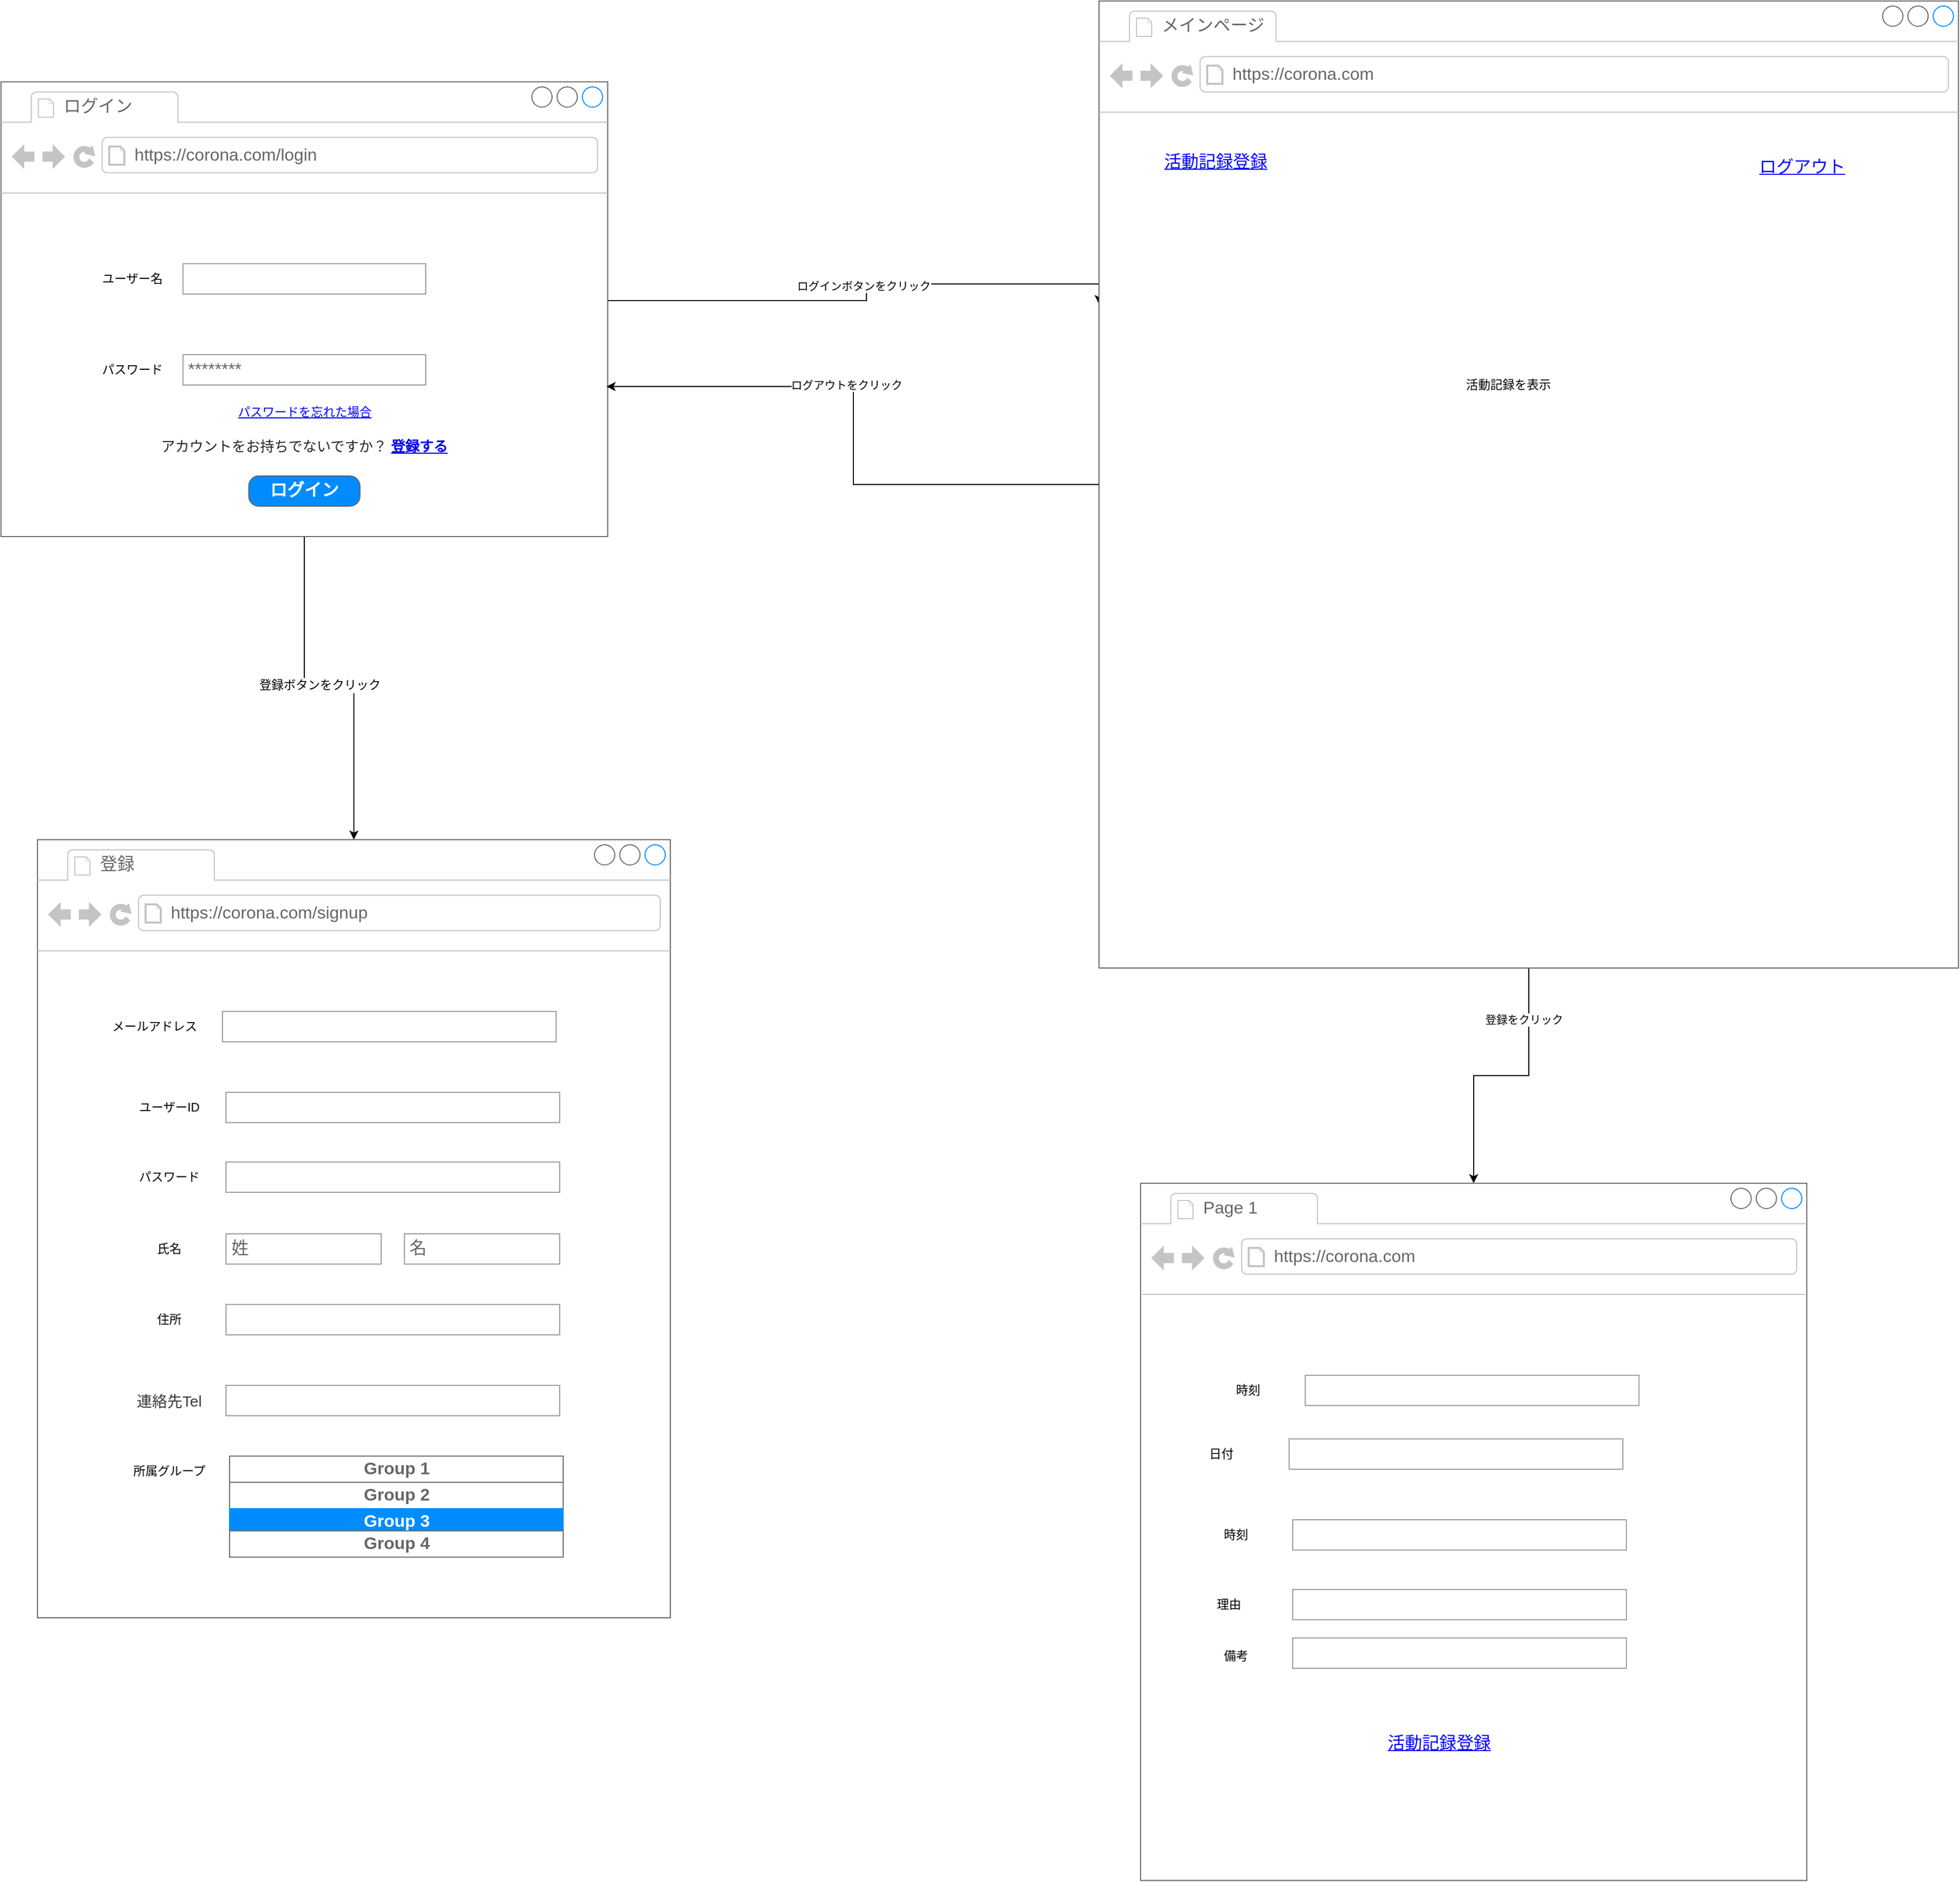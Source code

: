 <mxfile version="13.6.9" type="google" pages="3"><diagram id="O11KeCgeJFV2iCBxRjNv" name="一般ユーザー"><mxGraphModel dx="3153" dy="2047" grid="1" gridSize="10" guides="1" tooltips="1" connect="1" arrows="1" fold="1" page="1" pageScale="1" pageWidth="827" pageHeight="1169" math="0" shadow="0"><root><mxCell id="0"/><mxCell id="1" parent="0"/><mxCell id="IEHqpEmA_TAGpoM1C07Z-34" value="" style="edgeStyle=orthogonalEdgeStyle;rounded=0;orthogonalLoop=1;jettySize=auto;html=1;" parent="1" edge="1"><mxGeometry relative="1" as="geometry"><mxPoint x="714" y="336.51" as="sourcePoint"/><mxPoint x="1200" y="340.01" as="targetPoint"/><Array as="points"><mxPoint x="970" y="337"/><mxPoint x="970" y="320"/><mxPoint x="1200" y="320"/></Array></mxGeometry></mxCell><mxCell id="IEHqpEmA_TAGpoM1C07Z-50" value="ログインボタンをクリック" style="edgeLabel;html=1;align=center;verticalAlign=middle;resizable=0;points=[];" parent="IEHqpEmA_TAGpoM1C07Z-34" vertex="1" connectable="0"><mxGeometry x="0.036" y="3" relative="1" as="geometry"><mxPoint as="offset"/></mxGeometry></mxCell><mxCell id="IEHqpEmA_TAGpoM1C07Z-87" value="" style="edgeStyle=orthogonalEdgeStyle;rounded=0;orthogonalLoop=1;jettySize=auto;html=1;fontSize=12;" parent="1" source="IEHqpEmA_TAGpoM1C07Z-1" target="IEHqpEmA_TAGpoM1C07Z-77" edge="1"><mxGeometry relative="1" as="geometry"/></mxCell><mxCell id="IEHqpEmA_TAGpoM1C07Z-88" value="登録ボタンをクリック" style="edgeLabel;html=1;align=center;verticalAlign=middle;resizable=0;points=[];fontSize=12;" parent="IEHqpEmA_TAGpoM1C07Z-87" vertex="1" connectable="0"><mxGeometry x="-0.053" y="3" relative="1" as="geometry"><mxPoint x="-1" as="offset"/></mxGeometry></mxCell><mxCell id="IEHqpEmA_TAGpoM1C07Z-1" value="" style="strokeWidth=1;shadow=0;dashed=0;align=center;html=1;shape=mxgraph.mockup.containers.browserWindow;rSize=0;strokeColor=#666666;strokeColor2=#008cff;strokeColor3=#c4c4c4;mainText=,;recursiveResize=0;" parent="1" vertex="1"><mxGeometry x="114" y="120" width="600" height="450" as="geometry"/></mxCell><mxCell id="IEHqpEmA_TAGpoM1C07Z-2" value="Page 1" style="strokeWidth=1;shadow=0;dashed=0;align=center;html=1;shape=mxgraph.mockup.containers.anchor;fontSize=17;fontColor=#666666;align=left;" parent="IEHqpEmA_TAGpoM1C07Z-1" vertex="1"><mxGeometry x="60" y="12" width="110" height="26" as="geometry"/></mxCell><mxCell id="IEHqpEmA_TAGpoM1C07Z-3" value="https://corona.com/login" style="strokeWidth=1;shadow=0;dashed=0;align=center;html=1;shape=mxgraph.mockup.containers.anchor;rSize=0;fontSize=17;fontColor=#666666;align=left;" parent="IEHqpEmA_TAGpoM1C07Z-1" vertex="1"><mxGeometry x="130" y="60" width="290" height="26" as="geometry"/></mxCell><mxCell id="IEHqpEmA_TAGpoM1C07Z-4" value="ログイン" style="strokeWidth=1;shadow=0;dashed=0;align=center;html=1;shape=mxgraph.mockup.buttons.button;strokeColor=#666666;fontColor=#ffffff;mainText=;buttonStyle=round;fontSize=17;fontStyle=1;fillColor=#008cff;whiteSpace=wrap;" parent="IEHqpEmA_TAGpoM1C07Z-1" vertex="1"><mxGeometry x="245" y="390" width="110" height="30" as="geometry"/></mxCell><mxCell id="IEHqpEmA_TAGpoM1C07Z-5" value="********" style="strokeWidth=1;shadow=0;dashed=0;align=center;html=1;shape=mxgraph.mockup.forms.pwField;strokeColor=#999999;mainText=;align=left;fontColor=#666666;fontSize=17;spacingLeft=3;" parent="IEHqpEmA_TAGpoM1C07Z-1" vertex="1"><mxGeometry x="180" y="270" width="240" height="30" as="geometry"/></mxCell><mxCell id="IEHqpEmA_TAGpoM1C07Z-6" value="" style="strokeWidth=1;shadow=0;dashed=0;align=center;html=1;shape=mxgraph.mockup.forms.pwField;strokeColor=#999999;mainText=;align=left;fontColor=#666666;fontSize=17;spacingLeft=3;" parent="IEHqpEmA_TAGpoM1C07Z-1" vertex="1"><mxGeometry x="180" y="180" width="240" height="30" as="geometry"/></mxCell><mxCell id="IEHqpEmA_TAGpoM1C07Z-51" value="ユーザー名" style="text;html=1;strokeColor=none;fillColor=none;align=center;verticalAlign=middle;whiteSpace=wrap;rounded=0;" parent="IEHqpEmA_TAGpoM1C07Z-1" vertex="1"><mxGeometry x="90" y="185" width="80" height="20" as="geometry"/></mxCell><mxCell id="IEHqpEmA_TAGpoM1C07Z-62" value="パスワード" style="text;html=1;strokeColor=none;fillColor=none;align=center;verticalAlign=middle;whiteSpace=wrap;rounded=0;" parent="IEHqpEmA_TAGpoM1C07Z-1" vertex="1"><mxGeometry x="90" y="275" width="80" height="20" as="geometry"/></mxCell><mxCell id="IEHqpEmA_TAGpoM1C07Z-63" value="パスワードを忘れた場合" style="shape=rectangle;strokeColor=none;fillColor=none;linkText=;fontSize=12;fontColor=#0000ff;fontStyle=4;html=1;align=center;" parent="IEHqpEmA_TAGpoM1C07Z-1" vertex="1"><mxGeometry x="240" y="320" width="120" height="13" as="geometry"/></mxCell><mxCell id="IEHqpEmA_TAGpoM1C07Z-64" value="&lt;span style=&quot;color: rgb(38 , 38 , 38) ; font-family: , , &amp;#34;segoe ui&amp;#34; , &amp;#34;roboto&amp;#34; , &amp;#34;helvetica&amp;#34; , &amp;#34;arial&amp;#34; , sans-serif ; font-size: 14px ; background-color: rgb(255 , 255 , 255)&quot;&gt;アカウントをお持ちでないですか？&amp;nbsp;&lt;/span&gt;&lt;a href=&quot;https://www.instagram.com/accounts/emailsignup/&quot; style=&quot;margin: 0px ; padding: 0px ; border: 0px ; font-stretch: inherit ; font-size: 14px ; line-height: inherit ; font-family: , , &amp;#34;segoe ui&amp;#34; , &amp;#34;roboto&amp;#34; , &amp;#34;helvetica&amp;#34; , &amp;#34;arial&amp;#34; , sans-serif ; vertical-align: baseline ; background-color: rgb(255 , 255 , 255)&quot;&gt;&lt;span class=&quot;_7UhW9   xLCgt       qyrsm      gtFbE     se6yk        &quot; style=&quot;padding: 0px ; border: 0px ; font-style: inherit ; font-variant: inherit ; font-weight: 600 ; font-stretch: inherit ; line-height: 18px ; font-family: inherit ; vertical-align: baseline ; color: rgba(, 1) ; margin: 0px ; display: inline&quot;&gt;登録する&lt;/span&gt;&lt;/a&gt;" style="text;html=1;strokeColor=none;fillColor=none;align=center;verticalAlign=middle;whiteSpace=wrap;rounded=0;" parent="IEHqpEmA_TAGpoM1C07Z-1" vertex="1"><mxGeometry x="140" y="350" width="320" height="20" as="geometry"/></mxCell><mxCell id="IEHqpEmA_TAGpoM1C07Z-89" value="" style="strokeWidth=1;shadow=0;dashed=0;align=center;html=1;shape=mxgraph.mockup.containers.browserWindow;rSize=0;strokeColor=#666666;strokeColor2=#008cff;strokeColor3=#c4c4c4;mainText=,;recursiveResize=0;" parent="IEHqpEmA_TAGpoM1C07Z-1" vertex="1"><mxGeometry width="600" height="450" as="geometry"/></mxCell><mxCell id="IEHqpEmA_TAGpoM1C07Z-90" value="Page 1" style="strokeWidth=1;shadow=0;dashed=0;align=center;html=1;shape=mxgraph.mockup.containers.anchor;fontSize=17;fontColor=#666666;align=left;" parent="IEHqpEmA_TAGpoM1C07Z-89" vertex="1"><mxGeometry x="60" y="12" width="110" height="26" as="geometry"/></mxCell><mxCell id="IEHqpEmA_TAGpoM1C07Z-91" value="https://corona.com/login" style="strokeWidth=1;shadow=0;dashed=0;align=center;html=1;shape=mxgraph.mockup.containers.anchor;rSize=0;fontSize=17;fontColor=#666666;align=left;" parent="IEHqpEmA_TAGpoM1C07Z-89" vertex="1"><mxGeometry x="130" y="60" width="290" height="26" as="geometry"/></mxCell><mxCell id="IEHqpEmA_TAGpoM1C07Z-92" value="ログイン" style="strokeWidth=1;shadow=0;dashed=0;align=center;html=1;shape=mxgraph.mockup.buttons.button;strokeColor=#666666;fontColor=#ffffff;mainText=;buttonStyle=round;fontSize=17;fontStyle=1;fillColor=#008cff;whiteSpace=wrap;" parent="IEHqpEmA_TAGpoM1C07Z-89" vertex="1"><mxGeometry x="245" y="390" width="110" height="30" as="geometry"/></mxCell><mxCell id="IEHqpEmA_TAGpoM1C07Z-93" value="********" style="strokeWidth=1;shadow=0;dashed=0;align=center;html=1;shape=mxgraph.mockup.forms.pwField;strokeColor=#999999;mainText=;align=left;fontColor=#666666;fontSize=17;spacingLeft=3;" parent="IEHqpEmA_TAGpoM1C07Z-89" vertex="1"><mxGeometry x="180" y="270" width="240" height="30" as="geometry"/></mxCell><mxCell id="IEHqpEmA_TAGpoM1C07Z-94" value="" style="strokeWidth=1;shadow=0;dashed=0;align=center;html=1;shape=mxgraph.mockup.forms.pwField;strokeColor=#999999;mainText=;align=left;fontColor=#666666;fontSize=17;spacingLeft=3;" parent="IEHqpEmA_TAGpoM1C07Z-89" vertex="1"><mxGeometry x="180" y="180" width="240" height="30" as="geometry"/></mxCell><mxCell id="IEHqpEmA_TAGpoM1C07Z-95" value="ユーザー名" style="text;html=1;strokeColor=none;fillColor=none;align=center;verticalAlign=middle;whiteSpace=wrap;rounded=0;" parent="IEHqpEmA_TAGpoM1C07Z-89" vertex="1"><mxGeometry x="90" y="185" width="80" height="20" as="geometry"/></mxCell><mxCell id="IEHqpEmA_TAGpoM1C07Z-96" value="パスワード" style="text;html=1;strokeColor=none;fillColor=none;align=center;verticalAlign=middle;whiteSpace=wrap;rounded=0;" parent="IEHqpEmA_TAGpoM1C07Z-89" vertex="1"><mxGeometry x="90" y="275" width="80" height="20" as="geometry"/></mxCell><mxCell id="IEHqpEmA_TAGpoM1C07Z-97" value="パスワードを忘れた場合" style="shape=rectangle;strokeColor=none;fillColor=none;linkText=;fontSize=12;fontColor=#0000ff;fontStyle=4;html=1;align=center;" parent="IEHqpEmA_TAGpoM1C07Z-89" vertex="1"><mxGeometry x="240" y="320" width="120" height="13" as="geometry"/></mxCell><mxCell id="IEHqpEmA_TAGpoM1C07Z-98" value="&lt;span style=&quot;color: rgb(38 , 38 , 38) ; font-family: , , &amp;#34;segoe ui&amp;#34; , &amp;#34;roboto&amp;#34; , &amp;#34;helvetica&amp;#34; , &amp;#34;arial&amp;#34; , sans-serif ; font-size: 14px ; background-color: rgb(255 , 255 , 255)&quot;&gt;アカウントをお持ちでないですか？&amp;nbsp;&lt;/span&gt;&lt;a href=&quot;https://www.instagram.com/accounts/emailsignup/&quot; style=&quot;margin: 0px ; padding: 0px ; border: 0px ; font-stretch: inherit ; font-size: 14px ; line-height: inherit ; font-family: , , &amp;#34;segoe ui&amp;#34; , &amp;#34;roboto&amp;#34; , &amp;#34;helvetica&amp;#34; , &amp;#34;arial&amp;#34; , sans-serif ; vertical-align: baseline ; background-color: rgb(255 , 255 , 255)&quot;&gt;&lt;span class=&quot;_7UhW9   xLCgt       qyrsm      gtFbE     se6yk        &quot; style=&quot;padding: 0px ; border: 0px ; font-style: inherit ; font-variant: inherit ; font-weight: 600 ; font-stretch: inherit ; line-height: 18px ; font-family: inherit ; vertical-align: baseline ; color: rgba(, 1) ; margin: 0px ; display: inline&quot;&gt;登録する&lt;/span&gt;&lt;/a&gt;" style="text;html=1;strokeColor=none;fillColor=none;align=center;verticalAlign=middle;whiteSpace=wrap;rounded=0;" parent="IEHqpEmA_TAGpoM1C07Z-89" vertex="1"><mxGeometry x="140" y="350" width="320" height="20" as="geometry"/></mxCell><mxCell id="IEHqpEmA_TAGpoM1C07Z-99" value="" style="strokeWidth=1;shadow=0;dashed=0;align=center;html=1;shape=mxgraph.mockup.containers.browserWindow;rSize=0;strokeColor=#666666;strokeColor2=#008cff;strokeColor3=#c4c4c4;mainText=,;recursiveResize=0;" parent="IEHqpEmA_TAGpoM1C07Z-89" vertex="1"><mxGeometry width="600" height="450" as="geometry"/></mxCell><mxCell id="IEHqpEmA_TAGpoM1C07Z-100" value="Page 1" style="strokeWidth=1;shadow=0;dashed=0;align=center;html=1;shape=mxgraph.mockup.containers.anchor;fontSize=17;fontColor=#666666;align=left;" parent="IEHqpEmA_TAGpoM1C07Z-99" vertex="1"><mxGeometry x="60" y="12" width="110" height="26" as="geometry"/></mxCell><mxCell id="IEHqpEmA_TAGpoM1C07Z-101" value="https://corona.com/login" style="strokeWidth=1;shadow=0;dashed=0;align=center;html=1;shape=mxgraph.mockup.containers.anchor;rSize=0;fontSize=17;fontColor=#666666;align=left;" parent="IEHqpEmA_TAGpoM1C07Z-99" vertex="1"><mxGeometry x="130" y="60" width="290" height="26" as="geometry"/></mxCell><mxCell id="IEHqpEmA_TAGpoM1C07Z-102" value="ログイン" style="strokeWidth=1;shadow=0;dashed=0;align=center;html=1;shape=mxgraph.mockup.buttons.button;strokeColor=#666666;fontColor=#ffffff;mainText=;buttonStyle=round;fontSize=17;fontStyle=1;fillColor=#008cff;whiteSpace=wrap;" parent="IEHqpEmA_TAGpoM1C07Z-99" vertex="1"><mxGeometry x="245" y="390" width="110" height="30" as="geometry"/></mxCell><mxCell id="IEHqpEmA_TAGpoM1C07Z-103" value="********" style="strokeWidth=1;shadow=0;dashed=0;align=center;html=1;shape=mxgraph.mockup.forms.pwField;strokeColor=#999999;mainText=;align=left;fontColor=#666666;fontSize=17;spacingLeft=3;" parent="IEHqpEmA_TAGpoM1C07Z-99" vertex="1"><mxGeometry x="180" y="270" width="240" height="30" as="geometry"/></mxCell><mxCell id="IEHqpEmA_TAGpoM1C07Z-104" value="" style="strokeWidth=1;shadow=0;dashed=0;align=center;html=1;shape=mxgraph.mockup.forms.pwField;strokeColor=#999999;mainText=;align=left;fontColor=#666666;fontSize=17;spacingLeft=3;" parent="IEHqpEmA_TAGpoM1C07Z-99" vertex="1"><mxGeometry x="180" y="180" width="240" height="30" as="geometry"/></mxCell><mxCell id="IEHqpEmA_TAGpoM1C07Z-105" value="ユーザー名" style="text;html=1;strokeColor=none;fillColor=none;align=center;verticalAlign=middle;whiteSpace=wrap;rounded=0;" parent="IEHqpEmA_TAGpoM1C07Z-99" vertex="1"><mxGeometry x="90" y="187.5" width="80" height="15" as="geometry"/></mxCell><mxCell id="IEHqpEmA_TAGpoM1C07Z-106" value="パスワード" style="text;html=1;strokeColor=none;fillColor=none;align=center;verticalAlign=middle;whiteSpace=wrap;rounded=0;" parent="IEHqpEmA_TAGpoM1C07Z-99" vertex="1"><mxGeometry x="90" y="275" width="80" height="20" as="geometry"/></mxCell><mxCell id="IEHqpEmA_TAGpoM1C07Z-107" value="パスワードを忘れた場合" style="shape=rectangle;strokeColor=none;fillColor=none;linkText=;fontSize=12;fontColor=#0000ff;fontStyle=4;html=1;align=center;" parent="IEHqpEmA_TAGpoM1C07Z-99" vertex="1"><mxGeometry x="240" y="320" width="120" height="13" as="geometry"/></mxCell><mxCell id="IEHqpEmA_TAGpoM1C07Z-108" value="&lt;span style=&quot;color: rgb(38 , 38 , 38) ; font-family: , , &amp;#34;segoe ui&amp;#34; , &amp;#34;roboto&amp;#34; , &amp;#34;helvetica&amp;#34; , &amp;#34;arial&amp;#34; , sans-serif ; font-size: 14px ; background-color: rgb(255 , 255 , 255)&quot;&gt;アカウントをお持ちでないですか？&amp;nbsp;&lt;/span&gt;&lt;a href=&quot;https://www.instagram.com/accounts/emailsignup/&quot; style=&quot;margin: 0px ; padding: 0px ; border: 0px ; font-stretch: inherit ; font-size: 14px ; line-height: inherit ; font-family: , , &amp;#34;segoe ui&amp;#34; , &amp;#34;roboto&amp;#34; , &amp;#34;helvetica&amp;#34; , &amp;#34;arial&amp;#34; , sans-serif ; vertical-align: baseline ; background-color: rgb(255 , 255 , 255)&quot;&gt;&lt;span class=&quot;_7UhW9   xLCgt       qyrsm      gtFbE     se6yk        &quot; style=&quot;padding: 0px ; border: 0px ; font-style: inherit ; font-variant: inherit ; font-weight: 600 ; font-stretch: inherit ; line-height: 18px ; font-family: inherit ; vertical-align: baseline ; color: rgba(, 1) ; margin: 0px ; display: inline&quot;&gt;登録する&lt;/span&gt;&lt;/a&gt;" style="text;html=1;strokeColor=none;fillColor=none;align=center;verticalAlign=middle;whiteSpace=wrap;rounded=0;" parent="IEHqpEmA_TAGpoM1C07Z-99" vertex="1"><mxGeometry x="140" y="350" width="320" height="20" as="geometry"/></mxCell><mxCell id="IEHqpEmA_TAGpoM1C07Z-109" value="" style="strokeWidth=1;shadow=0;dashed=0;align=center;html=1;shape=mxgraph.mockup.containers.browserWindow;rSize=0;strokeColor=#666666;strokeColor2=#008cff;strokeColor3=#c4c4c4;mainText=,;recursiveResize=0;" parent="IEHqpEmA_TAGpoM1C07Z-99" vertex="1"><mxGeometry width="600" height="450" as="geometry"/></mxCell><mxCell id="IEHqpEmA_TAGpoM1C07Z-110" value="Page 1" style="strokeWidth=1;shadow=0;dashed=0;align=center;html=1;shape=mxgraph.mockup.containers.anchor;fontSize=17;fontColor=#666666;align=left;" parent="IEHqpEmA_TAGpoM1C07Z-109" vertex="1"><mxGeometry x="60" y="12" width="110" height="26" as="geometry"/></mxCell><mxCell id="IEHqpEmA_TAGpoM1C07Z-111" value="https://corona.com/login" style="strokeWidth=1;shadow=0;dashed=0;align=center;html=1;shape=mxgraph.mockup.containers.anchor;rSize=0;fontSize=17;fontColor=#666666;align=left;" parent="IEHqpEmA_TAGpoM1C07Z-109" vertex="1"><mxGeometry x="130" y="60" width="290" height="26" as="geometry"/></mxCell><mxCell id="IEHqpEmA_TAGpoM1C07Z-112" value="ログイン" style="strokeWidth=1;shadow=0;dashed=0;align=center;html=1;shape=mxgraph.mockup.buttons.button;strokeColor=#666666;fontColor=#ffffff;mainText=;buttonStyle=round;fontSize=17;fontStyle=1;fillColor=#008cff;whiteSpace=wrap;" parent="IEHqpEmA_TAGpoM1C07Z-109" vertex="1"><mxGeometry x="245" y="390" width="110" height="30" as="geometry"/></mxCell><mxCell id="IEHqpEmA_TAGpoM1C07Z-113" value="********" style="strokeWidth=1;shadow=0;dashed=0;align=center;html=1;shape=mxgraph.mockup.forms.pwField;strokeColor=#999999;mainText=;align=left;fontColor=#666666;fontSize=17;spacingLeft=3;" parent="IEHqpEmA_TAGpoM1C07Z-109" vertex="1"><mxGeometry x="180" y="270" width="240" height="30" as="geometry"/></mxCell><mxCell id="IEHqpEmA_TAGpoM1C07Z-114" value="" style="strokeWidth=1;shadow=0;dashed=0;align=center;html=1;shape=mxgraph.mockup.forms.pwField;strokeColor=#999999;mainText=;align=left;fontColor=#666666;fontSize=17;spacingLeft=3;" parent="IEHqpEmA_TAGpoM1C07Z-109" vertex="1"><mxGeometry x="180" y="180" width="240" height="30" as="geometry"/></mxCell><mxCell id="IEHqpEmA_TAGpoM1C07Z-115" value="ユーザー名" style="text;html=1;strokeColor=none;fillColor=none;align=center;verticalAlign=middle;whiteSpace=wrap;rounded=0;" parent="IEHqpEmA_TAGpoM1C07Z-109" vertex="1"><mxGeometry x="90" y="185" width="80" height="20" as="geometry"/></mxCell><mxCell id="IEHqpEmA_TAGpoM1C07Z-116" value="パスワード" style="text;html=1;strokeColor=none;fillColor=none;align=center;verticalAlign=middle;whiteSpace=wrap;rounded=0;" parent="IEHqpEmA_TAGpoM1C07Z-109" vertex="1"><mxGeometry x="90" y="275" width="80" height="20" as="geometry"/></mxCell><mxCell id="IEHqpEmA_TAGpoM1C07Z-117" value="パスワードを忘れた場合" style="shape=rectangle;strokeColor=none;fillColor=none;linkText=;fontSize=12;fontColor=#0000ff;fontStyle=4;html=1;align=center;" parent="IEHqpEmA_TAGpoM1C07Z-109" vertex="1"><mxGeometry x="240" y="320" width="120" height="13" as="geometry"/></mxCell><mxCell id="IEHqpEmA_TAGpoM1C07Z-118" value="&lt;span style=&quot;color: rgb(38 , 38 , 38) ; font-family: , , &amp;#34;segoe ui&amp;#34; , &amp;#34;roboto&amp;#34; , &amp;#34;helvetica&amp;#34; , &amp;#34;arial&amp;#34; , sans-serif ; font-size: 14px ; background-color: rgb(255 , 255 , 255)&quot;&gt;アカウントをお持ちでないですか？&amp;nbsp;&lt;/span&gt;&lt;a href=&quot;https://www.instagram.com/accounts/emailsignup/&quot; style=&quot;margin: 0px ; padding: 0px ; border: 0px ; font-stretch: inherit ; font-size: 14px ; line-height: inherit ; font-family: , , &amp;#34;segoe ui&amp;#34; , &amp;#34;roboto&amp;#34; , &amp;#34;helvetica&amp;#34; , &amp;#34;arial&amp;#34; , sans-serif ; vertical-align: baseline ; background-color: rgb(255 , 255 , 255)&quot;&gt;&lt;span class=&quot;_7UhW9   xLCgt       qyrsm      gtFbE     se6yk        &quot; style=&quot;padding: 0px ; border: 0px ; font-style: inherit ; font-variant: inherit ; font-weight: 600 ; font-stretch: inherit ; line-height: 18px ; font-family: inherit ; vertical-align: baseline ; color: rgba(, 1) ; margin: 0px ; display: inline&quot;&gt;登録する&lt;/span&gt;&lt;/a&gt;" style="text;html=1;strokeColor=none;fillColor=none;align=center;verticalAlign=middle;whiteSpace=wrap;rounded=0;" parent="IEHqpEmA_TAGpoM1C07Z-109" vertex="1"><mxGeometry x="140" y="350" width="320" height="20" as="geometry"/></mxCell><mxCell id="IEHqpEmA_TAGpoM1C07Z-119" value="" style="strokeWidth=1;shadow=0;dashed=0;align=center;html=1;shape=mxgraph.mockup.containers.browserWindow;rSize=0;strokeColor=#666666;strokeColor2=#008cff;strokeColor3=#c4c4c4;mainText=,;recursiveResize=0;" parent="IEHqpEmA_TAGpoM1C07Z-109" vertex="1"><mxGeometry width="600" height="450" as="geometry"/></mxCell><mxCell id="IEHqpEmA_TAGpoM1C07Z-120" value="Page 1" style="strokeWidth=1;shadow=0;dashed=0;align=center;html=1;shape=mxgraph.mockup.containers.anchor;fontSize=17;fontColor=#666666;align=left;" parent="IEHqpEmA_TAGpoM1C07Z-119" vertex="1"><mxGeometry x="60" y="12" width="110" height="26" as="geometry"/></mxCell><mxCell id="IEHqpEmA_TAGpoM1C07Z-121" value="https://corona.com/login" style="strokeWidth=1;shadow=0;dashed=0;align=center;html=1;shape=mxgraph.mockup.containers.anchor;rSize=0;fontSize=17;fontColor=#666666;align=left;" parent="IEHqpEmA_TAGpoM1C07Z-119" vertex="1"><mxGeometry x="130" y="60" width="290" height="26" as="geometry"/></mxCell><mxCell id="IEHqpEmA_TAGpoM1C07Z-122" value="ログイン" style="strokeWidth=1;shadow=0;dashed=0;align=center;html=1;shape=mxgraph.mockup.buttons.button;strokeColor=#666666;fontColor=#ffffff;mainText=;buttonStyle=round;fontSize=17;fontStyle=1;fillColor=#008cff;whiteSpace=wrap;" parent="IEHqpEmA_TAGpoM1C07Z-119" vertex="1"><mxGeometry x="245" y="390" width="110" height="30" as="geometry"/></mxCell><mxCell id="IEHqpEmA_TAGpoM1C07Z-123" value="********" style="strokeWidth=1;shadow=0;dashed=0;align=center;html=1;shape=mxgraph.mockup.forms.pwField;strokeColor=#999999;mainText=;align=left;fontColor=#666666;fontSize=17;spacingLeft=3;" parent="IEHqpEmA_TAGpoM1C07Z-119" vertex="1"><mxGeometry x="180" y="270" width="240" height="30" as="geometry"/></mxCell><mxCell id="IEHqpEmA_TAGpoM1C07Z-124" value="" style="strokeWidth=1;shadow=0;dashed=0;align=center;html=1;shape=mxgraph.mockup.forms.pwField;strokeColor=#999999;mainText=;align=left;fontColor=#666666;fontSize=17;spacingLeft=3;" parent="IEHqpEmA_TAGpoM1C07Z-119" vertex="1"><mxGeometry x="180" y="180" width="240" height="30" as="geometry"/></mxCell><mxCell id="IEHqpEmA_TAGpoM1C07Z-125" value="ユーザー名" style="text;html=1;strokeColor=none;fillColor=none;align=center;verticalAlign=middle;whiteSpace=wrap;rounded=0;" parent="IEHqpEmA_TAGpoM1C07Z-119" vertex="1"><mxGeometry x="90" y="185" width="80" height="20" as="geometry"/></mxCell><mxCell id="IEHqpEmA_TAGpoM1C07Z-126" value="パスワード" style="text;html=1;strokeColor=none;fillColor=none;align=center;verticalAlign=middle;whiteSpace=wrap;rounded=0;" parent="IEHqpEmA_TAGpoM1C07Z-119" vertex="1"><mxGeometry x="90" y="275" width="80" height="20" as="geometry"/></mxCell><mxCell id="IEHqpEmA_TAGpoM1C07Z-127" value="パスワードを忘れた場合" style="shape=rectangle;strokeColor=none;fillColor=none;linkText=;fontSize=12;fontColor=#0000ff;fontStyle=4;html=1;align=center;" parent="IEHqpEmA_TAGpoM1C07Z-119" vertex="1"><mxGeometry x="240" y="320" width="120" height="13" as="geometry"/></mxCell><mxCell id="IEHqpEmA_TAGpoM1C07Z-128" value="&lt;span style=&quot;color: rgb(38 , 38 , 38) ; font-family: , , &amp;#34;segoe ui&amp;#34; , &amp;#34;roboto&amp;#34; , &amp;#34;helvetica&amp;#34; , &amp;#34;arial&amp;#34; , sans-serif ; font-size: 14px ; background-color: rgb(255 , 255 , 255)&quot;&gt;アカウントをお持ちでないですか？&amp;nbsp;&lt;/span&gt;&lt;a href=&quot;https://www.instagram.com/accounts/emailsignup/&quot; style=&quot;margin: 0px ; padding: 0px ; border: 0px ; font-stretch: inherit ; font-size: 14px ; line-height: inherit ; font-family: , , &amp;#34;segoe ui&amp;#34; , &amp;#34;roboto&amp;#34; , &amp;#34;helvetica&amp;#34; , &amp;#34;arial&amp;#34; , sans-serif ; vertical-align: baseline ; background-color: rgb(255 , 255 , 255)&quot;&gt;&lt;span class=&quot;_7UhW9   xLCgt       qyrsm      gtFbE     se6yk        &quot; style=&quot;padding: 0px ; border: 0px ; font-style: inherit ; font-variant: inherit ; font-weight: 600 ; font-stretch: inherit ; line-height: 18px ; font-family: inherit ; vertical-align: baseline ; color: rgba(, 1) ; margin: 0px ; display: inline&quot;&gt;登録する&lt;/span&gt;&lt;/a&gt;" style="text;html=1;strokeColor=none;fillColor=none;align=center;verticalAlign=middle;whiteSpace=wrap;rounded=0;" parent="IEHqpEmA_TAGpoM1C07Z-119" vertex="1"><mxGeometry x="140" y="350" width="320" height="20" as="geometry"/></mxCell><mxCell id="IEHqpEmA_TAGpoM1C07Z-129" value="" style="strokeWidth=1;shadow=0;dashed=0;align=center;html=1;shape=mxgraph.mockup.containers.browserWindow;rSize=0;strokeColor=#666666;strokeColor2=#008cff;strokeColor3=#c4c4c4;mainText=,;recursiveResize=0;" parent="IEHqpEmA_TAGpoM1C07Z-119" vertex="1"><mxGeometry width="600" height="450" as="geometry"/></mxCell><mxCell id="IEHqpEmA_TAGpoM1C07Z-130" value="Page 1" style="strokeWidth=1;shadow=0;dashed=0;align=center;html=1;shape=mxgraph.mockup.containers.anchor;fontSize=17;fontColor=#666666;align=left;" parent="IEHqpEmA_TAGpoM1C07Z-129" vertex="1"><mxGeometry x="60" y="12" width="110" height="26" as="geometry"/></mxCell><mxCell id="IEHqpEmA_TAGpoM1C07Z-131" value="https://corona.com/login" style="strokeWidth=1;shadow=0;dashed=0;align=center;html=1;shape=mxgraph.mockup.containers.anchor;rSize=0;fontSize=17;fontColor=#666666;align=left;" parent="IEHqpEmA_TAGpoM1C07Z-129" vertex="1"><mxGeometry x="130" y="60" width="290" height="26" as="geometry"/></mxCell><mxCell id="IEHqpEmA_TAGpoM1C07Z-132" value="ログイン" style="strokeWidth=1;shadow=0;dashed=0;align=center;html=1;shape=mxgraph.mockup.buttons.button;strokeColor=#666666;fontColor=#ffffff;mainText=;buttonStyle=round;fontSize=17;fontStyle=1;fillColor=#008cff;whiteSpace=wrap;" parent="IEHqpEmA_TAGpoM1C07Z-129" vertex="1"><mxGeometry x="245" y="390" width="110" height="30" as="geometry"/></mxCell><mxCell id="IEHqpEmA_TAGpoM1C07Z-133" value="********" style="strokeWidth=1;shadow=0;dashed=0;align=center;html=1;shape=mxgraph.mockup.forms.pwField;strokeColor=#999999;mainText=;align=left;fontColor=#666666;fontSize=17;spacingLeft=3;" parent="IEHqpEmA_TAGpoM1C07Z-129" vertex="1"><mxGeometry x="180" y="270" width="240" height="30" as="geometry"/></mxCell><mxCell id="IEHqpEmA_TAGpoM1C07Z-134" value="" style="strokeWidth=1;shadow=0;dashed=0;align=center;html=1;shape=mxgraph.mockup.forms.pwField;strokeColor=#999999;mainText=;align=left;fontColor=#666666;fontSize=17;spacingLeft=3;" parent="IEHqpEmA_TAGpoM1C07Z-129" vertex="1"><mxGeometry x="180" y="180" width="240" height="30" as="geometry"/></mxCell><mxCell id="IEHqpEmA_TAGpoM1C07Z-135" value="ユーザー名" style="text;html=1;strokeColor=none;fillColor=none;align=center;verticalAlign=middle;whiteSpace=wrap;rounded=0;" parent="IEHqpEmA_TAGpoM1C07Z-129" vertex="1"><mxGeometry x="90" y="187.5" width="80" height="15" as="geometry"/></mxCell><mxCell id="IEHqpEmA_TAGpoM1C07Z-136" value="パスワード" style="text;html=1;strokeColor=none;fillColor=none;align=center;verticalAlign=middle;whiteSpace=wrap;rounded=0;" parent="IEHqpEmA_TAGpoM1C07Z-129" vertex="1"><mxGeometry x="90" y="275" width="80" height="20" as="geometry"/></mxCell><mxCell id="IEHqpEmA_TAGpoM1C07Z-137" value="パスワードを忘れた場合" style="shape=rectangle;strokeColor=none;fillColor=none;linkText=;fontSize=12;fontColor=#0000ff;fontStyle=4;html=1;align=center;" parent="IEHqpEmA_TAGpoM1C07Z-129" vertex="1"><mxGeometry x="240" y="320" width="120" height="13" as="geometry"/></mxCell><mxCell id="IEHqpEmA_TAGpoM1C07Z-138" value="&lt;span style=&quot;color: rgb(38 , 38 , 38) ; font-family: , , &amp;#34;segoe ui&amp;#34; , &amp;#34;roboto&amp;#34; , &amp;#34;helvetica&amp;#34; , &amp;#34;arial&amp;#34; , sans-serif ; font-size: 14px ; background-color: rgb(255 , 255 , 255)&quot;&gt;アカウントをお持ちでないですか？&amp;nbsp;&lt;/span&gt;&lt;a href=&quot;https://www.instagram.com/accounts/emailsignup/&quot; style=&quot;margin: 0px ; padding: 0px ; border: 0px ; font-stretch: inherit ; font-size: 14px ; line-height: inherit ; font-family: , , &amp;#34;segoe ui&amp;#34; , &amp;#34;roboto&amp;#34; , &amp;#34;helvetica&amp;#34; , &amp;#34;arial&amp;#34; , sans-serif ; vertical-align: baseline ; background-color: rgb(255 , 255 , 255)&quot;&gt;&lt;span class=&quot;_7UhW9   xLCgt       qyrsm      gtFbE     se6yk        &quot; style=&quot;padding: 0px ; border: 0px ; font-style: inherit ; font-variant: inherit ; font-weight: 600 ; font-stretch: inherit ; line-height: 18px ; font-family: inherit ; vertical-align: baseline ; color: rgba(, 1) ; margin: 0px ; display: inline&quot;&gt;登録する&lt;/span&gt;&lt;/a&gt;" style="text;html=1;strokeColor=none;fillColor=none;align=center;verticalAlign=middle;whiteSpace=wrap;rounded=0;" parent="IEHqpEmA_TAGpoM1C07Z-129" vertex="1"><mxGeometry x="140" y="350" width="320" height="20" as="geometry"/></mxCell><mxCell id="IEHqpEmA_TAGpoM1C07Z-169" value="" style="strokeWidth=1;shadow=0;dashed=0;align=center;html=1;shape=mxgraph.mockup.containers.browserWindow;rSize=0;strokeColor=#666666;strokeColor2=#008cff;strokeColor3=#c4c4c4;mainText=,;recursiveResize=0;" parent="IEHqpEmA_TAGpoM1C07Z-129" vertex="1"><mxGeometry width="600" height="450" as="geometry"/></mxCell><mxCell id="IEHqpEmA_TAGpoM1C07Z-170" value="Page 1" style="strokeWidth=1;shadow=0;dashed=0;align=center;html=1;shape=mxgraph.mockup.containers.anchor;fontSize=17;fontColor=#666666;align=left;" parent="IEHqpEmA_TAGpoM1C07Z-169" vertex="1"><mxGeometry x="60" y="12" width="110" height="26" as="geometry"/></mxCell><mxCell id="IEHqpEmA_TAGpoM1C07Z-171" value="https://corona.com/login" style="strokeWidth=1;shadow=0;dashed=0;align=center;html=1;shape=mxgraph.mockup.containers.anchor;rSize=0;fontSize=17;fontColor=#666666;align=left;" parent="IEHqpEmA_TAGpoM1C07Z-169" vertex="1"><mxGeometry x="130" y="60" width="290" height="26" as="geometry"/></mxCell><mxCell id="IEHqpEmA_TAGpoM1C07Z-172" value="ログイン" style="strokeWidth=1;shadow=0;dashed=0;align=center;html=1;shape=mxgraph.mockup.buttons.button;strokeColor=#666666;fontColor=#ffffff;mainText=;buttonStyle=round;fontSize=17;fontStyle=1;fillColor=#008cff;whiteSpace=wrap;" parent="IEHqpEmA_TAGpoM1C07Z-169" vertex="1"><mxGeometry x="245" y="390" width="110" height="30" as="geometry"/></mxCell><mxCell id="IEHqpEmA_TAGpoM1C07Z-173" value="********" style="strokeWidth=1;shadow=0;dashed=0;align=center;html=1;shape=mxgraph.mockup.forms.pwField;strokeColor=#999999;mainText=;align=left;fontColor=#666666;fontSize=17;spacingLeft=3;" parent="IEHqpEmA_TAGpoM1C07Z-169" vertex="1"><mxGeometry x="180" y="270" width="240" height="30" as="geometry"/></mxCell><mxCell id="IEHqpEmA_TAGpoM1C07Z-174" value="" style="strokeWidth=1;shadow=0;dashed=0;align=center;html=1;shape=mxgraph.mockup.forms.pwField;strokeColor=#999999;mainText=;align=left;fontColor=#666666;fontSize=17;spacingLeft=3;" parent="IEHqpEmA_TAGpoM1C07Z-169" vertex="1"><mxGeometry x="180" y="180" width="240" height="30" as="geometry"/></mxCell><mxCell id="IEHqpEmA_TAGpoM1C07Z-175" value="ユーザー名" style="text;html=1;strokeColor=none;fillColor=none;align=center;verticalAlign=middle;whiteSpace=wrap;rounded=0;" parent="IEHqpEmA_TAGpoM1C07Z-169" vertex="1"><mxGeometry x="90" y="185" width="80" height="20" as="geometry"/></mxCell><mxCell id="IEHqpEmA_TAGpoM1C07Z-176" value="パスワード" style="text;html=1;strokeColor=none;fillColor=none;align=center;verticalAlign=middle;whiteSpace=wrap;rounded=0;" parent="IEHqpEmA_TAGpoM1C07Z-169" vertex="1"><mxGeometry x="90" y="275" width="80" height="20" as="geometry"/></mxCell><mxCell id="IEHqpEmA_TAGpoM1C07Z-177" value="パスワードを忘れた場合" style="shape=rectangle;strokeColor=none;fillColor=none;linkText=;fontSize=12;fontColor=#0000ff;fontStyle=4;html=1;align=center;" parent="IEHqpEmA_TAGpoM1C07Z-169" vertex="1"><mxGeometry x="240" y="320" width="120" height="13" as="geometry"/></mxCell><mxCell id="IEHqpEmA_TAGpoM1C07Z-178" value="&lt;span style=&quot;color: rgb(38 , 38 , 38) ; font-family: , , &amp;#34;segoe ui&amp;#34; , &amp;#34;roboto&amp;#34; , &amp;#34;helvetica&amp;#34; , &amp;#34;arial&amp;#34; , sans-serif ; font-size: 14px ; background-color: rgb(255 , 255 , 255)&quot;&gt;アカウントをお持ちでないですか？&amp;nbsp;&lt;/span&gt;&lt;a href=&quot;https://www.instagram.com/accounts/emailsignup/&quot; style=&quot;margin: 0px ; padding: 0px ; border: 0px ; font-stretch: inherit ; font-size: 14px ; line-height: inherit ; font-family: , , &amp;#34;segoe ui&amp;#34; , &amp;#34;roboto&amp;#34; , &amp;#34;helvetica&amp;#34; , &amp;#34;arial&amp;#34; , sans-serif ; vertical-align: baseline ; background-color: rgb(255 , 255 , 255)&quot;&gt;&lt;span class=&quot;_7UhW9   xLCgt       qyrsm      gtFbE     se6yk        &quot; style=&quot;padding: 0px ; border: 0px ; font-style: inherit ; font-variant: inherit ; font-weight: 600 ; font-stretch: inherit ; line-height: 18px ; font-family: inherit ; vertical-align: baseline ; color: rgba(, 1) ; margin: 0px ; display: inline&quot;&gt;登録する&lt;/span&gt;&lt;/a&gt;" style="text;html=1;strokeColor=none;fillColor=none;align=center;verticalAlign=middle;whiteSpace=wrap;rounded=0;" parent="IEHqpEmA_TAGpoM1C07Z-169" vertex="1"><mxGeometry x="140" y="350" width="320" height="20" as="geometry"/></mxCell><mxCell id="IEHqpEmA_TAGpoM1C07Z-179" value="" style="strokeWidth=1;shadow=0;dashed=0;align=center;html=1;shape=mxgraph.mockup.containers.browserWindow;rSize=0;strokeColor=#666666;strokeColor2=#008cff;strokeColor3=#c4c4c4;mainText=,;recursiveResize=0;" parent="IEHqpEmA_TAGpoM1C07Z-169" vertex="1"><mxGeometry width="600" height="450" as="geometry"/></mxCell><mxCell id="IEHqpEmA_TAGpoM1C07Z-180" value="Page 1" style="strokeWidth=1;shadow=0;dashed=0;align=center;html=1;shape=mxgraph.mockup.containers.anchor;fontSize=17;fontColor=#666666;align=left;" parent="IEHqpEmA_TAGpoM1C07Z-179" vertex="1"><mxGeometry x="60" y="12" width="110" height="26" as="geometry"/></mxCell><mxCell id="IEHqpEmA_TAGpoM1C07Z-181" value="https://corona.com/login" style="strokeWidth=1;shadow=0;dashed=0;align=center;html=1;shape=mxgraph.mockup.containers.anchor;rSize=0;fontSize=17;fontColor=#666666;align=left;" parent="IEHqpEmA_TAGpoM1C07Z-179" vertex="1"><mxGeometry x="130" y="60" width="290" height="26" as="geometry"/></mxCell><mxCell id="IEHqpEmA_TAGpoM1C07Z-182" value="ログイン" style="strokeWidth=1;shadow=0;dashed=0;align=center;html=1;shape=mxgraph.mockup.buttons.button;strokeColor=#666666;fontColor=#ffffff;mainText=;buttonStyle=round;fontSize=17;fontStyle=1;fillColor=#008cff;whiteSpace=wrap;" parent="IEHqpEmA_TAGpoM1C07Z-179" vertex="1"><mxGeometry x="245" y="390" width="110" height="30" as="geometry"/></mxCell><mxCell id="IEHqpEmA_TAGpoM1C07Z-183" value="********" style="strokeWidth=1;shadow=0;dashed=0;align=center;html=1;shape=mxgraph.mockup.forms.pwField;strokeColor=#999999;mainText=;align=left;fontColor=#666666;fontSize=17;spacingLeft=3;" parent="IEHqpEmA_TAGpoM1C07Z-179" vertex="1"><mxGeometry x="180" y="270" width="240" height="30" as="geometry"/></mxCell><mxCell id="IEHqpEmA_TAGpoM1C07Z-184" value="" style="strokeWidth=1;shadow=0;dashed=0;align=center;html=1;shape=mxgraph.mockup.forms.pwField;strokeColor=#999999;mainText=;align=left;fontColor=#666666;fontSize=17;spacingLeft=3;" parent="IEHqpEmA_TAGpoM1C07Z-179" vertex="1"><mxGeometry x="180" y="180" width="240" height="30" as="geometry"/></mxCell><mxCell id="IEHqpEmA_TAGpoM1C07Z-185" value="ユーザー名" style="text;html=1;strokeColor=none;fillColor=none;align=center;verticalAlign=middle;whiteSpace=wrap;rounded=0;" parent="IEHqpEmA_TAGpoM1C07Z-179" vertex="1"><mxGeometry x="90" y="185" width="80" height="20" as="geometry"/></mxCell><mxCell id="IEHqpEmA_TAGpoM1C07Z-186" value="パスワード" style="text;html=1;strokeColor=none;fillColor=none;align=center;verticalAlign=middle;whiteSpace=wrap;rounded=0;" parent="IEHqpEmA_TAGpoM1C07Z-179" vertex="1"><mxGeometry x="90" y="275" width="80" height="20" as="geometry"/></mxCell><mxCell id="IEHqpEmA_TAGpoM1C07Z-187" value="パスワードを忘れた場合" style="shape=rectangle;strokeColor=none;fillColor=none;linkText=;fontSize=12;fontColor=#0000ff;fontStyle=4;html=1;align=center;" parent="IEHqpEmA_TAGpoM1C07Z-179" vertex="1"><mxGeometry x="240" y="320" width="120" height="13" as="geometry"/></mxCell><mxCell id="IEHqpEmA_TAGpoM1C07Z-188" value="&lt;span style=&quot;color: rgb(38 , 38 , 38) ; font-family: , , &amp;#34;segoe ui&amp;#34; , &amp;#34;roboto&amp;#34; , &amp;#34;helvetica&amp;#34; , &amp;#34;arial&amp;#34; , sans-serif ; font-size: 14px ; background-color: rgb(255 , 255 , 255)&quot;&gt;アカウントをお持ちでないですか？&amp;nbsp;&lt;/span&gt;&lt;a href=&quot;https://www.instagram.com/accounts/emailsignup/&quot; style=&quot;margin: 0px ; padding: 0px ; border: 0px ; font-stretch: inherit ; font-size: 14px ; line-height: inherit ; font-family: , , &amp;#34;segoe ui&amp;#34; , &amp;#34;roboto&amp;#34; , &amp;#34;helvetica&amp;#34; , &amp;#34;arial&amp;#34; , sans-serif ; vertical-align: baseline ; background-color: rgb(255 , 255 , 255)&quot;&gt;&lt;span class=&quot;_7UhW9   xLCgt       qyrsm      gtFbE     se6yk        &quot; style=&quot;padding: 0px ; border: 0px ; font-style: inherit ; font-variant: inherit ; font-weight: 600 ; font-stretch: inherit ; line-height: 18px ; font-family: inherit ; vertical-align: baseline ; color: rgba(, 1) ; margin: 0px ; display: inline&quot;&gt;登録する&lt;/span&gt;&lt;/a&gt;" style="text;html=1;strokeColor=none;fillColor=none;align=center;verticalAlign=middle;whiteSpace=wrap;rounded=0;" parent="IEHqpEmA_TAGpoM1C07Z-179" vertex="1"><mxGeometry x="140" y="350" width="320" height="20" as="geometry"/></mxCell><mxCell id="IEHqpEmA_TAGpoM1C07Z-189" value="" style="strokeWidth=1;shadow=0;dashed=0;align=center;html=1;shape=mxgraph.mockup.containers.browserWindow;rSize=0;strokeColor=#666666;strokeColor2=#008cff;strokeColor3=#c4c4c4;mainText=,;recursiveResize=0;" parent="IEHqpEmA_TAGpoM1C07Z-179" vertex="1"><mxGeometry width="600" height="450" as="geometry"/></mxCell><mxCell id="IEHqpEmA_TAGpoM1C07Z-190" value="Page 1" style="strokeWidth=1;shadow=0;dashed=0;align=center;html=1;shape=mxgraph.mockup.containers.anchor;fontSize=17;fontColor=#666666;align=left;" parent="IEHqpEmA_TAGpoM1C07Z-189" vertex="1"><mxGeometry x="60" y="12" width="110" height="26" as="geometry"/></mxCell><mxCell id="IEHqpEmA_TAGpoM1C07Z-191" value="https://corona.com/login" style="strokeWidth=1;shadow=0;dashed=0;align=center;html=1;shape=mxgraph.mockup.containers.anchor;rSize=0;fontSize=17;fontColor=#666666;align=left;" parent="IEHqpEmA_TAGpoM1C07Z-189" vertex="1"><mxGeometry x="130" y="60" width="290" height="26" as="geometry"/></mxCell><mxCell id="IEHqpEmA_TAGpoM1C07Z-192" value="ログイン" style="strokeWidth=1;shadow=0;dashed=0;align=center;html=1;shape=mxgraph.mockup.buttons.button;strokeColor=#666666;fontColor=#ffffff;mainText=;buttonStyle=round;fontSize=17;fontStyle=1;fillColor=#008cff;whiteSpace=wrap;" parent="IEHqpEmA_TAGpoM1C07Z-189" vertex="1"><mxGeometry x="245" y="390" width="110" height="30" as="geometry"/></mxCell><mxCell id="IEHqpEmA_TAGpoM1C07Z-193" value="********" style="strokeWidth=1;shadow=0;dashed=0;align=center;html=1;shape=mxgraph.mockup.forms.pwField;strokeColor=#999999;mainText=;align=left;fontColor=#666666;fontSize=17;spacingLeft=3;" parent="IEHqpEmA_TAGpoM1C07Z-189" vertex="1"><mxGeometry x="180" y="270" width="240" height="30" as="geometry"/></mxCell><mxCell id="IEHqpEmA_TAGpoM1C07Z-194" value="" style="strokeWidth=1;shadow=0;dashed=0;align=center;html=1;shape=mxgraph.mockup.forms.pwField;strokeColor=#999999;mainText=;align=left;fontColor=#666666;fontSize=17;spacingLeft=3;" parent="IEHqpEmA_TAGpoM1C07Z-189" vertex="1"><mxGeometry x="180" y="180" width="240" height="30" as="geometry"/></mxCell><mxCell id="IEHqpEmA_TAGpoM1C07Z-195" value="ユーザー名" style="text;html=1;strokeColor=none;fillColor=none;align=center;verticalAlign=middle;whiteSpace=wrap;rounded=0;" parent="IEHqpEmA_TAGpoM1C07Z-189" vertex="1"><mxGeometry x="90" y="187.5" width="80" height="15" as="geometry"/></mxCell><mxCell id="IEHqpEmA_TAGpoM1C07Z-196" value="パスワード" style="text;html=1;strokeColor=none;fillColor=none;align=center;verticalAlign=middle;whiteSpace=wrap;rounded=0;" parent="IEHqpEmA_TAGpoM1C07Z-189" vertex="1"><mxGeometry x="90" y="275" width="80" height="20" as="geometry"/></mxCell><mxCell id="IEHqpEmA_TAGpoM1C07Z-197" value="パスワードを忘れた場合" style="shape=rectangle;strokeColor=none;fillColor=none;linkText=;fontSize=12;fontColor=#0000ff;fontStyle=4;html=1;align=center;" parent="IEHqpEmA_TAGpoM1C07Z-189" vertex="1"><mxGeometry x="240" y="320" width="120" height="13" as="geometry"/></mxCell><mxCell id="IEHqpEmA_TAGpoM1C07Z-198" value="&lt;span style=&quot;color: rgb(38 , 38 , 38) ; font-family: , , &amp;#34;segoe ui&amp;#34; , &amp;#34;roboto&amp;#34; , &amp;#34;helvetica&amp;#34; , &amp;#34;arial&amp;#34; , sans-serif ; font-size: 14px ; background-color: rgb(255 , 255 , 255)&quot;&gt;アカウントをお持ちでないですか？&amp;nbsp;&lt;/span&gt;&lt;a href=&quot;https://www.instagram.com/accounts/emailsignup/&quot; style=&quot;margin: 0px ; padding: 0px ; border: 0px ; font-stretch: inherit ; font-size: 14px ; line-height: inherit ; font-family: , , &amp;#34;segoe ui&amp;#34; , &amp;#34;roboto&amp;#34; , &amp;#34;helvetica&amp;#34; , &amp;#34;arial&amp;#34; , sans-serif ; vertical-align: baseline ; background-color: rgb(255 , 255 , 255)&quot;&gt;&lt;span class=&quot;_7UhW9   xLCgt       qyrsm      gtFbE     se6yk        &quot; style=&quot;padding: 0px ; border: 0px ; font-style: inherit ; font-variant: inherit ; font-weight: 600 ; font-stretch: inherit ; line-height: 18px ; font-family: inherit ; vertical-align: baseline ; color: rgba(, 1) ; margin: 0px ; display: inline&quot;&gt;登録する&lt;/span&gt;&lt;/a&gt;" style="text;html=1;strokeColor=none;fillColor=none;align=center;verticalAlign=middle;whiteSpace=wrap;rounded=0;" parent="IEHqpEmA_TAGpoM1C07Z-189" vertex="1"><mxGeometry x="140" y="350" width="320" height="20" as="geometry"/></mxCell><mxCell id="IEHqpEmA_TAGpoM1C07Z-199" value="" style="strokeWidth=1;shadow=0;dashed=0;align=center;html=1;shape=mxgraph.mockup.containers.browserWindow;rSize=0;strokeColor=#666666;strokeColor2=#008cff;strokeColor3=#c4c4c4;mainText=,;recursiveResize=0;" parent="IEHqpEmA_TAGpoM1C07Z-189" vertex="1"><mxGeometry width="600" height="450" as="geometry"/></mxCell><mxCell id="IEHqpEmA_TAGpoM1C07Z-200" value="Page 1" style="strokeWidth=1;shadow=0;dashed=0;align=center;html=1;shape=mxgraph.mockup.containers.anchor;fontSize=17;fontColor=#666666;align=left;" parent="IEHqpEmA_TAGpoM1C07Z-199" vertex="1"><mxGeometry x="60" y="12" width="110" height="26" as="geometry"/></mxCell><mxCell id="IEHqpEmA_TAGpoM1C07Z-201" value="https://corona.com/login" style="strokeWidth=1;shadow=0;dashed=0;align=center;html=1;shape=mxgraph.mockup.containers.anchor;rSize=0;fontSize=17;fontColor=#666666;align=left;" parent="IEHqpEmA_TAGpoM1C07Z-199" vertex="1"><mxGeometry x="130" y="60" width="290" height="26" as="geometry"/></mxCell><mxCell id="IEHqpEmA_TAGpoM1C07Z-202" value="ログイン" style="strokeWidth=1;shadow=0;dashed=0;align=center;html=1;shape=mxgraph.mockup.buttons.button;strokeColor=#666666;fontColor=#ffffff;mainText=;buttonStyle=round;fontSize=17;fontStyle=1;fillColor=#008cff;whiteSpace=wrap;" parent="IEHqpEmA_TAGpoM1C07Z-199" vertex="1"><mxGeometry x="245" y="390" width="110" height="30" as="geometry"/></mxCell><mxCell id="IEHqpEmA_TAGpoM1C07Z-203" value="********" style="strokeWidth=1;shadow=0;dashed=0;align=center;html=1;shape=mxgraph.mockup.forms.pwField;strokeColor=#999999;mainText=;align=left;fontColor=#666666;fontSize=17;spacingLeft=3;" parent="IEHqpEmA_TAGpoM1C07Z-199" vertex="1"><mxGeometry x="180" y="270" width="240" height="30" as="geometry"/></mxCell><mxCell id="IEHqpEmA_TAGpoM1C07Z-204" value="" style="strokeWidth=1;shadow=0;dashed=0;align=center;html=1;shape=mxgraph.mockup.forms.pwField;strokeColor=#999999;mainText=;align=left;fontColor=#666666;fontSize=17;spacingLeft=3;" parent="IEHqpEmA_TAGpoM1C07Z-199" vertex="1"><mxGeometry x="180" y="180" width="240" height="30" as="geometry"/></mxCell><mxCell id="IEHqpEmA_TAGpoM1C07Z-205" value="ユーザー名" style="text;html=1;strokeColor=none;fillColor=none;align=center;verticalAlign=middle;whiteSpace=wrap;rounded=0;" parent="IEHqpEmA_TAGpoM1C07Z-199" vertex="1"><mxGeometry x="90" y="185" width="80" height="20" as="geometry"/></mxCell><mxCell id="IEHqpEmA_TAGpoM1C07Z-206" value="パスワード" style="text;html=1;strokeColor=none;fillColor=none;align=center;verticalAlign=middle;whiteSpace=wrap;rounded=0;" parent="IEHqpEmA_TAGpoM1C07Z-199" vertex="1"><mxGeometry x="90" y="275" width="80" height="20" as="geometry"/></mxCell><mxCell id="IEHqpEmA_TAGpoM1C07Z-207" value="パスワードを忘れた場合" style="shape=rectangle;strokeColor=none;fillColor=none;linkText=;fontSize=12;fontColor=#0000ff;fontStyle=4;html=1;align=center;" parent="IEHqpEmA_TAGpoM1C07Z-199" vertex="1"><mxGeometry x="240" y="320" width="120" height="13" as="geometry"/></mxCell><mxCell id="IEHqpEmA_TAGpoM1C07Z-208" value="&lt;span style=&quot;color: rgb(38 , 38 , 38) ; font-family: , , &amp;#34;segoe ui&amp;#34; , &amp;#34;roboto&amp;#34; , &amp;#34;helvetica&amp;#34; , &amp;#34;arial&amp;#34; , sans-serif ; font-size: 14px ; background-color: rgb(255 , 255 , 255)&quot;&gt;アカウントをお持ちでないですか？&amp;nbsp;&lt;/span&gt;&lt;a href=&quot;https://www.instagram.com/accounts/emailsignup/&quot; style=&quot;margin: 0px ; padding: 0px ; border: 0px ; font-stretch: inherit ; font-size: 14px ; line-height: inherit ; font-family: , , &amp;#34;segoe ui&amp;#34; , &amp;#34;roboto&amp;#34; , &amp;#34;helvetica&amp;#34; , &amp;#34;arial&amp;#34; , sans-serif ; vertical-align: baseline ; background-color: rgb(255 , 255 , 255)&quot;&gt;&lt;span class=&quot;_7UhW9   xLCgt       qyrsm      gtFbE     se6yk        &quot; style=&quot;padding: 0px ; border: 0px ; font-style: inherit ; font-variant: inherit ; font-weight: 600 ; font-stretch: inherit ; line-height: 18px ; font-family: inherit ; vertical-align: baseline ; color: rgba(, 1) ; margin: 0px ; display: inline&quot;&gt;登録する&lt;/span&gt;&lt;/a&gt;" style="text;html=1;strokeColor=none;fillColor=none;align=center;verticalAlign=middle;whiteSpace=wrap;rounded=0;" parent="IEHqpEmA_TAGpoM1C07Z-199" vertex="1"><mxGeometry x="140" y="350" width="320" height="20" as="geometry"/></mxCell><mxCell id="IEHqpEmA_TAGpoM1C07Z-209" value="" style="strokeWidth=1;shadow=0;dashed=0;align=center;html=1;shape=mxgraph.mockup.containers.browserWindow;rSize=0;strokeColor=#666666;strokeColor2=#008cff;strokeColor3=#c4c4c4;mainText=,;recursiveResize=0;" parent="IEHqpEmA_TAGpoM1C07Z-199" vertex="1"><mxGeometry width="600" height="450" as="geometry"/></mxCell><mxCell id="IEHqpEmA_TAGpoM1C07Z-210" value="Page 1" style="strokeWidth=1;shadow=0;dashed=0;align=center;html=1;shape=mxgraph.mockup.containers.anchor;fontSize=17;fontColor=#666666;align=left;" parent="IEHqpEmA_TAGpoM1C07Z-209" vertex="1"><mxGeometry x="60" y="12" width="110" height="26" as="geometry"/></mxCell><mxCell id="IEHqpEmA_TAGpoM1C07Z-211" value="https://corona.com/login" style="strokeWidth=1;shadow=0;dashed=0;align=center;html=1;shape=mxgraph.mockup.containers.anchor;rSize=0;fontSize=17;fontColor=#666666;align=left;" parent="IEHqpEmA_TAGpoM1C07Z-209" vertex="1"><mxGeometry x="130" y="60" width="290" height="26" as="geometry"/></mxCell><mxCell id="IEHqpEmA_TAGpoM1C07Z-212" value="ログイン" style="strokeWidth=1;shadow=0;dashed=0;align=center;html=1;shape=mxgraph.mockup.buttons.button;strokeColor=#666666;fontColor=#ffffff;mainText=;buttonStyle=round;fontSize=17;fontStyle=1;fillColor=#008cff;whiteSpace=wrap;" parent="IEHqpEmA_TAGpoM1C07Z-209" vertex="1"><mxGeometry x="245" y="390" width="110" height="30" as="geometry"/></mxCell><mxCell id="IEHqpEmA_TAGpoM1C07Z-213" value="********" style="strokeWidth=1;shadow=0;dashed=0;align=center;html=1;shape=mxgraph.mockup.forms.pwField;strokeColor=#999999;mainText=;align=left;fontColor=#666666;fontSize=17;spacingLeft=3;" parent="IEHqpEmA_TAGpoM1C07Z-209" vertex="1"><mxGeometry x="180" y="270" width="240" height="30" as="geometry"/></mxCell><mxCell id="IEHqpEmA_TAGpoM1C07Z-214" value="" style="strokeWidth=1;shadow=0;dashed=0;align=center;html=1;shape=mxgraph.mockup.forms.pwField;strokeColor=#999999;mainText=;align=left;fontColor=#666666;fontSize=17;spacingLeft=3;" parent="IEHqpEmA_TAGpoM1C07Z-209" vertex="1"><mxGeometry x="180" y="180" width="240" height="30" as="geometry"/></mxCell><mxCell id="IEHqpEmA_TAGpoM1C07Z-215" value="ユーザー名" style="text;html=1;strokeColor=none;fillColor=none;align=center;verticalAlign=middle;whiteSpace=wrap;rounded=0;" parent="IEHqpEmA_TAGpoM1C07Z-209" vertex="1"><mxGeometry x="90" y="185" width="80" height="20" as="geometry"/></mxCell><mxCell id="IEHqpEmA_TAGpoM1C07Z-216" value="パスワード" style="text;html=1;strokeColor=none;fillColor=none;align=center;verticalAlign=middle;whiteSpace=wrap;rounded=0;" parent="IEHqpEmA_TAGpoM1C07Z-209" vertex="1"><mxGeometry x="90" y="275" width="80" height="20" as="geometry"/></mxCell><mxCell id="IEHqpEmA_TAGpoM1C07Z-217" value="パスワードを忘れた場合" style="shape=rectangle;strokeColor=none;fillColor=none;linkText=;fontSize=12;fontColor=#0000ff;fontStyle=4;html=1;align=center;" parent="IEHqpEmA_TAGpoM1C07Z-209" vertex="1"><mxGeometry x="240" y="320" width="120" height="13" as="geometry"/></mxCell><mxCell id="IEHqpEmA_TAGpoM1C07Z-218" value="&lt;span style=&quot;color: rgb(38 , 38 , 38) ; font-family: , , &amp;#34;segoe ui&amp;#34; , &amp;#34;roboto&amp;#34; , &amp;#34;helvetica&amp;#34; , &amp;#34;arial&amp;#34; , sans-serif ; font-size: 14px ; background-color: rgb(255 , 255 , 255)&quot;&gt;アカウントをお持ちでないですか？&amp;nbsp;&lt;/span&gt;&lt;a href=&quot;https://www.instagram.com/accounts/emailsignup/&quot; style=&quot;margin: 0px ; padding: 0px ; border: 0px ; font-stretch: inherit ; font-size: 14px ; line-height: inherit ; font-family: , , &amp;#34;segoe ui&amp;#34; , &amp;#34;roboto&amp;#34; , &amp;#34;helvetica&amp;#34; , &amp;#34;arial&amp;#34; , sans-serif ; vertical-align: baseline ; background-color: rgb(255 , 255 , 255)&quot;&gt;&lt;span class=&quot;_7UhW9   xLCgt       qyrsm      gtFbE     se6yk        &quot; style=&quot;padding: 0px ; border: 0px ; font-style: inherit ; font-variant: inherit ; font-weight: 600 ; font-stretch: inherit ; line-height: 18px ; font-family: inherit ; vertical-align: baseline ; color: rgba(, 1) ; margin: 0px ; display: inline&quot;&gt;登録する&lt;/span&gt;&lt;/a&gt;" style="text;html=1;strokeColor=none;fillColor=none;align=center;verticalAlign=middle;whiteSpace=wrap;rounded=0;" parent="IEHqpEmA_TAGpoM1C07Z-209" vertex="1"><mxGeometry x="140" y="350" width="320" height="20" as="geometry"/></mxCell><mxCell id="IEHqpEmA_TAGpoM1C07Z-219" value="" style="strokeWidth=1;shadow=0;dashed=0;align=center;html=1;shape=mxgraph.mockup.containers.browserWindow;rSize=0;strokeColor=#666666;strokeColor2=#008cff;strokeColor3=#c4c4c4;mainText=,;recursiveResize=0;" parent="IEHqpEmA_TAGpoM1C07Z-209" vertex="1"><mxGeometry width="600" height="450" as="geometry"/></mxCell><mxCell id="IEHqpEmA_TAGpoM1C07Z-220" value="Page 1" style="strokeWidth=1;shadow=0;dashed=0;align=center;html=1;shape=mxgraph.mockup.containers.anchor;fontSize=17;fontColor=#666666;align=left;" parent="IEHqpEmA_TAGpoM1C07Z-219" vertex="1"><mxGeometry x="60" y="12" width="110" height="26" as="geometry"/></mxCell><mxCell id="IEHqpEmA_TAGpoM1C07Z-221" value="https://corona.com/login" style="strokeWidth=1;shadow=0;dashed=0;align=center;html=1;shape=mxgraph.mockup.containers.anchor;rSize=0;fontSize=17;fontColor=#666666;align=left;" parent="IEHqpEmA_TAGpoM1C07Z-219" vertex="1"><mxGeometry x="130" y="60" width="290" height="26" as="geometry"/></mxCell><mxCell id="IEHqpEmA_TAGpoM1C07Z-222" value="ログイン" style="strokeWidth=1;shadow=0;dashed=0;align=center;html=1;shape=mxgraph.mockup.buttons.button;strokeColor=#666666;fontColor=#ffffff;mainText=;buttonStyle=round;fontSize=17;fontStyle=1;fillColor=#008cff;whiteSpace=wrap;" parent="IEHqpEmA_TAGpoM1C07Z-219" vertex="1"><mxGeometry x="245" y="390" width="110" height="30" as="geometry"/></mxCell><mxCell id="IEHqpEmA_TAGpoM1C07Z-223" value="********" style="strokeWidth=1;shadow=0;dashed=0;align=center;html=1;shape=mxgraph.mockup.forms.pwField;strokeColor=#999999;mainText=;align=left;fontColor=#666666;fontSize=17;spacingLeft=3;" parent="IEHqpEmA_TAGpoM1C07Z-219" vertex="1"><mxGeometry x="180" y="270" width="240" height="30" as="geometry"/></mxCell><mxCell id="IEHqpEmA_TAGpoM1C07Z-224" value="" style="strokeWidth=1;shadow=0;dashed=0;align=center;html=1;shape=mxgraph.mockup.forms.pwField;strokeColor=#999999;mainText=;align=left;fontColor=#666666;fontSize=17;spacingLeft=3;" parent="IEHqpEmA_TAGpoM1C07Z-219" vertex="1"><mxGeometry x="180" y="180" width="240" height="30" as="geometry"/></mxCell><mxCell id="IEHqpEmA_TAGpoM1C07Z-225" value="ユーザー名" style="text;html=1;strokeColor=none;fillColor=none;align=center;verticalAlign=middle;whiteSpace=wrap;rounded=0;" parent="IEHqpEmA_TAGpoM1C07Z-219" vertex="1"><mxGeometry x="90" y="187.5" width="80" height="15" as="geometry"/></mxCell><mxCell id="IEHqpEmA_TAGpoM1C07Z-226" value="パスワード" style="text;html=1;strokeColor=none;fillColor=none;align=center;verticalAlign=middle;whiteSpace=wrap;rounded=0;" parent="IEHqpEmA_TAGpoM1C07Z-219" vertex="1"><mxGeometry x="90" y="275" width="80" height="20" as="geometry"/></mxCell><mxCell id="IEHqpEmA_TAGpoM1C07Z-227" value="パスワードを忘れた場合" style="shape=rectangle;strokeColor=none;fillColor=none;linkText=;fontSize=12;fontColor=#0000ff;fontStyle=4;html=1;align=center;" parent="IEHqpEmA_TAGpoM1C07Z-219" vertex="1"><mxGeometry x="240" y="320" width="120" height="13" as="geometry"/></mxCell><mxCell id="IEHqpEmA_TAGpoM1C07Z-228" value="&lt;span style=&quot;color: rgb(38 , 38 , 38) ; font-family: , , &amp;#34;segoe ui&amp;#34; , &amp;#34;roboto&amp;#34; , &amp;#34;helvetica&amp;#34; , &amp;#34;arial&amp;#34; , sans-serif ; font-size: 14px ; background-color: rgb(255 , 255 , 255)&quot;&gt;アカウントをお持ちでないですか？&amp;nbsp;&lt;/span&gt;&lt;a href=&quot;https://www.instagram.com/accounts/emailsignup/&quot; style=&quot;margin: 0px ; padding: 0px ; border: 0px ; font-stretch: inherit ; font-size: 14px ; line-height: inherit ; font-family: , , &amp;#34;segoe ui&amp;#34; , &amp;#34;roboto&amp;#34; , &amp;#34;helvetica&amp;#34; , &amp;#34;arial&amp;#34; , sans-serif ; vertical-align: baseline ; background-color: rgb(255 , 255 , 255)&quot;&gt;&lt;span class=&quot;_7UhW9   xLCgt       qyrsm      gtFbE     se6yk        &quot; style=&quot;padding: 0px ; border: 0px ; font-style: inherit ; font-variant: inherit ; font-weight: 600 ; font-stretch: inherit ; line-height: 18px ; font-family: inherit ; vertical-align: baseline ; color: rgba(, 1) ; margin: 0px ; display: inline&quot;&gt;登録する&lt;/span&gt;&lt;/a&gt;" style="text;html=1;strokeColor=none;fillColor=none;align=center;verticalAlign=middle;whiteSpace=wrap;rounded=0;" parent="IEHqpEmA_TAGpoM1C07Z-219" vertex="1"><mxGeometry x="140" y="350" width="320" height="20" as="geometry"/></mxCell><mxCell id="IEHqpEmA_TAGpoM1C07Z-231" value="" style="strokeWidth=1;shadow=0;dashed=0;align=center;html=1;shape=mxgraph.mockup.containers.browserWindow;rSize=0;strokeColor=#666666;strokeColor2=#008cff;strokeColor3=#c4c4c4;mainText=,;recursiveResize=0;" parent="IEHqpEmA_TAGpoM1C07Z-219" vertex="1"><mxGeometry width="600" height="450" as="geometry"/></mxCell><mxCell id="IEHqpEmA_TAGpoM1C07Z-232" value="Page 1" style="strokeWidth=1;shadow=0;dashed=0;align=center;html=1;shape=mxgraph.mockup.containers.anchor;fontSize=17;fontColor=#666666;align=left;" parent="IEHqpEmA_TAGpoM1C07Z-231" vertex="1"><mxGeometry x="60" y="12" width="110" height="26" as="geometry"/></mxCell><mxCell id="IEHqpEmA_TAGpoM1C07Z-233" value="https://corona.com/login" style="strokeWidth=1;shadow=0;dashed=0;align=center;html=1;shape=mxgraph.mockup.containers.anchor;rSize=0;fontSize=17;fontColor=#666666;align=left;" parent="IEHqpEmA_TAGpoM1C07Z-231" vertex="1"><mxGeometry x="130" y="60" width="290" height="26" as="geometry"/></mxCell><mxCell id="IEHqpEmA_TAGpoM1C07Z-234" value="ログイン" style="strokeWidth=1;shadow=0;dashed=0;align=center;html=1;shape=mxgraph.mockup.buttons.button;strokeColor=#666666;fontColor=#ffffff;mainText=;buttonStyle=round;fontSize=17;fontStyle=1;fillColor=#008cff;whiteSpace=wrap;" parent="IEHqpEmA_TAGpoM1C07Z-231" vertex="1"><mxGeometry x="245" y="390" width="110" height="30" as="geometry"/></mxCell><mxCell id="IEHqpEmA_TAGpoM1C07Z-235" value="********" style="strokeWidth=1;shadow=0;dashed=0;align=center;html=1;shape=mxgraph.mockup.forms.pwField;strokeColor=#999999;mainText=;align=left;fontColor=#666666;fontSize=17;spacingLeft=3;" parent="IEHqpEmA_TAGpoM1C07Z-231" vertex="1"><mxGeometry x="180" y="270" width="240" height="30" as="geometry"/></mxCell><mxCell id="IEHqpEmA_TAGpoM1C07Z-236" value="" style="strokeWidth=1;shadow=0;dashed=0;align=center;html=1;shape=mxgraph.mockup.forms.pwField;strokeColor=#999999;mainText=;align=left;fontColor=#666666;fontSize=17;spacingLeft=3;" parent="IEHqpEmA_TAGpoM1C07Z-231" vertex="1"><mxGeometry x="180" y="180" width="240" height="30" as="geometry"/></mxCell><mxCell id="IEHqpEmA_TAGpoM1C07Z-237" value="ユーザー名" style="text;html=1;strokeColor=none;fillColor=none;align=center;verticalAlign=middle;whiteSpace=wrap;rounded=0;" parent="IEHqpEmA_TAGpoM1C07Z-231" vertex="1"><mxGeometry x="90" y="185" width="80" height="20" as="geometry"/></mxCell><mxCell id="IEHqpEmA_TAGpoM1C07Z-238" value="パスワード" style="text;html=1;strokeColor=none;fillColor=none;align=center;verticalAlign=middle;whiteSpace=wrap;rounded=0;" parent="IEHqpEmA_TAGpoM1C07Z-231" vertex="1"><mxGeometry x="90" y="275" width="80" height="20" as="geometry"/></mxCell><mxCell id="IEHqpEmA_TAGpoM1C07Z-239" value="パスワードを忘れた場合" style="shape=rectangle;strokeColor=none;fillColor=none;linkText=;fontSize=12;fontColor=#0000ff;fontStyle=4;html=1;align=center;" parent="IEHqpEmA_TAGpoM1C07Z-231" vertex="1"><mxGeometry x="240" y="320" width="120" height="13" as="geometry"/></mxCell><mxCell id="IEHqpEmA_TAGpoM1C07Z-240" value="&lt;span style=&quot;color: rgb(38 , 38 , 38) ; font-family: , , &amp;#34;segoe ui&amp;#34; , &amp;#34;roboto&amp;#34; , &amp;#34;helvetica&amp;#34; , &amp;#34;arial&amp;#34; , sans-serif ; font-size: 14px ; background-color: rgb(255 , 255 , 255)&quot;&gt;アカウントをお持ちでないですか？&amp;nbsp;&lt;/span&gt;&lt;a href=&quot;https://www.instagram.com/accounts/emailsignup/&quot; style=&quot;margin: 0px ; padding: 0px ; border: 0px ; font-stretch: inherit ; font-size: 14px ; line-height: inherit ; font-family: , , &amp;#34;segoe ui&amp;#34; , &amp;#34;roboto&amp;#34; , &amp;#34;helvetica&amp;#34; , &amp;#34;arial&amp;#34; , sans-serif ; vertical-align: baseline ; background-color: rgb(255 , 255 , 255)&quot;&gt;&lt;span class=&quot;_7UhW9   xLCgt       qyrsm      gtFbE     se6yk        &quot; style=&quot;padding: 0px ; border: 0px ; font-style: inherit ; font-variant: inherit ; font-weight: 600 ; font-stretch: inherit ; line-height: 18px ; font-family: inherit ; vertical-align: baseline ; color: rgba(, 1) ; margin: 0px ; display: inline&quot;&gt;登録する&lt;/span&gt;&lt;/a&gt;" style="text;html=1;strokeColor=none;fillColor=none;align=center;verticalAlign=middle;whiteSpace=wrap;rounded=0;" parent="IEHqpEmA_TAGpoM1C07Z-231" vertex="1"><mxGeometry x="140" y="350" width="320" height="20" as="geometry"/></mxCell><mxCell id="IEHqpEmA_TAGpoM1C07Z-241" value="" style="strokeWidth=1;shadow=0;dashed=0;align=center;html=1;shape=mxgraph.mockup.containers.browserWindow;rSize=0;strokeColor=#666666;strokeColor2=#008cff;strokeColor3=#c4c4c4;mainText=,;recursiveResize=0;" parent="IEHqpEmA_TAGpoM1C07Z-231" vertex="1"><mxGeometry width="600" height="450" as="geometry"/></mxCell><mxCell id="IEHqpEmA_TAGpoM1C07Z-242" value="Page 1" style="strokeWidth=1;shadow=0;dashed=0;align=center;html=1;shape=mxgraph.mockup.containers.anchor;fontSize=17;fontColor=#666666;align=left;" parent="IEHqpEmA_TAGpoM1C07Z-241" vertex="1"><mxGeometry x="60" y="12" width="110" height="26" as="geometry"/></mxCell><mxCell id="IEHqpEmA_TAGpoM1C07Z-243" value="https://corona.com/login" style="strokeWidth=1;shadow=0;dashed=0;align=center;html=1;shape=mxgraph.mockup.containers.anchor;rSize=0;fontSize=17;fontColor=#666666;align=left;" parent="IEHqpEmA_TAGpoM1C07Z-241" vertex="1"><mxGeometry x="130" y="60" width="290" height="26" as="geometry"/></mxCell><mxCell id="IEHqpEmA_TAGpoM1C07Z-244" value="ログイン" style="strokeWidth=1;shadow=0;dashed=0;align=center;html=1;shape=mxgraph.mockup.buttons.button;strokeColor=#666666;fontColor=#ffffff;mainText=;buttonStyle=round;fontSize=17;fontStyle=1;fillColor=#008cff;whiteSpace=wrap;" parent="IEHqpEmA_TAGpoM1C07Z-241" vertex="1"><mxGeometry x="245" y="390" width="110" height="30" as="geometry"/></mxCell><mxCell id="IEHqpEmA_TAGpoM1C07Z-245" value="********" style="strokeWidth=1;shadow=0;dashed=0;align=center;html=1;shape=mxgraph.mockup.forms.pwField;strokeColor=#999999;mainText=;align=left;fontColor=#666666;fontSize=17;spacingLeft=3;" parent="IEHqpEmA_TAGpoM1C07Z-241" vertex="1"><mxGeometry x="180" y="270" width="240" height="30" as="geometry"/></mxCell><mxCell id="IEHqpEmA_TAGpoM1C07Z-246" value="" style="strokeWidth=1;shadow=0;dashed=0;align=center;html=1;shape=mxgraph.mockup.forms.pwField;strokeColor=#999999;mainText=;align=left;fontColor=#666666;fontSize=17;spacingLeft=3;" parent="IEHqpEmA_TAGpoM1C07Z-241" vertex="1"><mxGeometry x="180" y="180" width="240" height="30" as="geometry"/></mxCell><mxCell id="IEHqpEmA_TAGpoM1C07Z-247" value="ユーザー名" style="text;html=1;strokeColor=none;fillColor=none;align=center;verticalAlign=middle;whiteSpace=wrap;rounded=0;" parent="IEHqpEmA_TAGpoM1C07Z-241" vertex="1"><mxGeometry x="90" y="185" width="80" height="20" as="geometry"/></mxCell><mxCell id="IEHqpEmA_TAGpoM1C07Z-248" value="パスワード" style="text;html=1;strokeColor=none;fillColor=none;align=center;verticalAlign=middle;whiteSpace=wrap;rounded=0;" parent="IEHqpEmA_TAGpoM1C07Z-241" vertex="1"><mxGeometry x="90" y="275" width="80" height="20" as="geometry"/></mxCell><mxCell id="IEHqpEmA_TAGpoM1C07Z-249" value="パスワードを忘れた場合" style="shape=rectangle;strokeColor=none;fillColor=none;linkText=;fontSize=12;fontColor=#0000ff;fontStyle=4;html=1;align=center;" parent="IEHqpEmA_TAGpoM1C07Z-241" vertex="1"><mxGeometry x="240" y="320" width="120" height="13" as="geometry"/></mxCell><mxCell id="IEHqpEmA_TAGpoM1C07Z-250" value="&lt;span style=&quot;color: rgb(38 , 38 , 38) ; font-family: , , &amp;#34;segoe ui&amp;#34; , &amp;#34;roboto&amp;#34; , &amp;#34;helvetica&amp;#34; , &amp;#34;arial&amp;#34; , sans-serif ; font-size: 14px ; background-color: rgb(255 , 255 , 255)&quot;&gt;アカウントをお持ちでないですか？&amp;nbsp;&lt;/span&gt;&lt;a href=&quot;https://www.instagram.com/accounts/emailsignup/&quot; style=&quot;margin: 0px ; padding: 0px ; border: 0px ; font-stretch: inherit ; font-size: 14px ; line-height: inherit ; font-family: , , &amp;#34;segoe ui&amp;#34; , &amp;#34;roboto&amp;#34; , &amp;#34;helvetica&amp;#34; , &amp;#34;arial&amp;#34; , sans-serif ; vertical-align: baseline ; background-color: rgb(255 , 255 , 255)&quot;&gt;&lt;span class=&quot;_7UhW9   xLCgt       qyrsm      gtFbE     se6yk        &quot; style=&quot;padding: 0px ; border: 0px ; font-style: inherit ; font-variant: inherit ; font-weight: 600 ; font-stretch: inherit ; line-height: 18px ; font-family: inherit ; vertical-align: baseline ; color: rgba(, 1) ; margin: 0px ; display: inline&quot;&gt;登録する&lt;/span&gt;&lt;/a&gt;" style="text;html=1;strokeColor=none;fillColor=none;align=center;verticalAlign=middle;whiteSpace=wrap;rounded=0;" parent="IEHqpEmA_TAGpoM1C07Z-241" vertex="1"><mxGeometry x="140" y="350" width="320" height="20" as="geometry"/></mxCell><mxCell id="IEHqpEmA_TAGpoM1C07Z-251" value="" style="strokeWidth=1;shadow=0;dashed=0;align=center;html=1;shape=mxgraph.mockup.containers.browserWindow;rSize=0;strokeColor=#666666;strokeColor2=#008cff;strokeColor3=#c4c4c4;mainText=,;recursiveResize=0;" parent="IEHqpEmA_TAGpoM1C07Z-241" vertex="1"><mxGeometry width="600" height="450" as="geometry"/></mxCell><mxCell id="IEHqpEmA_TAGpoM1C07Z-252" value="Page 1" style="strokeWidth=1;shadow=0;dashed=0;align=center;html=1;shape=mxgraph.mockup.containers.anchor;fontSize=17;fontColor=#666666;align=left;" parent="IEHqpEmA_TAGpoM1C07Z-251" vertex="1"><mxGeometry x="60" y="12" width="110" height="26" as="geometry"/></mxCell><mxCell id="IEHqpEmA_TAGpoM1C07Z-253" value="https://corona.com/login" style="strokeWidth=1;shadow=0;dashed=0;align=center;html=1;shape=mxgraph.mockup.containers.anchor;rSize=0;fontSize=17;fontColor=#666666;align=left;" parent="IEHqpEmA_TAGpoM1C07Z-251" vertex="1"><mxGeometry x="130" y="60" width="290" height="26" as="geometry"/></mxCell><mxCell id="IEHqpEmA_TAGpoM1C07Z-254" value="ログイン" style="strokeWidth=1;shadow=0;dashed=0;align=center;html=1;shape=mxgraph.mockup.buttons.button;strokeColor=#666666;fontColor=#ffffff;mainText=;buttonStyle=round;fontSize=17;fontStyle=1;fillColor=#008cff;whiteSpace=wrap;" parent="IEHqpEmA_TAGpoM1C07Z-251" vertex="1"><mxGeometry x="245" y="390" width="110" height="30" as="geometry"/></mxCell><mxCell id="IEHqpEmA_TAGpoM1C07Z-255" value="********" style="strokeWidth=1;shadow=0;dashed=0;align=center;html=1;shape=mxgraph.mockup.forms.pwField;strokeColor=#999999;mainText=;align=left;fontColor=#666666;fontSize=17;spacingLeft=3;" parent="IEHqpEmA_TAGpoM1C07Z-251" vertex="1"><mxGeometry x="180" y="270" width="240" height="30" as="geometry"/></mxCell><mxCell id="IEHqpEmA_TAGpoM1C07Z-256" value="" style="strokeWidth=1;shadow=0;dashed=0;align=center;html=1;shape=mxgraph.mockup.forms.pwField;strokeColor=#999999;mainText=;align=left;fontColor=#666666;fontSize=17;spacingLeft=3;" parent="IEHqpEmA_TAGpoM1C07Z-251" vertex="1"><mxGeometry x="180" y="180" width="240" height="30" as="geometry"/></mxCell><mxCell id="IEHqpEmA_TAGpoM1C07Z-257" value="ユーザー名" style="text;html=1;strokeColor=none;fillColor=none;align=center;verticalAlign=middle;whiteSpace=wrap;rounded=0;" parent="IEHqpEmA_TAGpoM1C07Z-251" vertex="1"><mxGeometry x="90" y="187.5" width="80" height="15" as="geometry"/></mxCell><mxCell id="IEHqpEmA_TAGpoM1C07Z-258" value="パスワード" style="text;html=1;strokeColor=none;fillColor=none;align=center;verticalAlign=middle;whiteSpace=wrap;rounded=0;" parent="IEHqpEmA_TAGpoM1C07Z-251" vertex="1"><mxGeometry x="90" y="275" width="80" height="20" as="geometry"/></mxCell><mxCell id="IEHqpEmA_TAGpoM1C07Z-259" value="パスワードを忘れた場合" style="shape=rectangle;strokeColor=none;fillColor=none;linkText=;fontSize=12;fontColor=#0000ff;fontStyle=4;html=1;align=center;" parent="IEHqpEmA_TAGpoM1C07Z-251" vertex="1"><mxGeometry x="240" y="320" width="120" height="13" as="geometry"/></mxCell><mxCell id="IEHqpEmA_TAGpoM1C07Z-260" value="&lt;span style=&quot;color: rgb(38 , 38 , 38) ; font-family: , , &amp;#34;segoe ui&amp;#34; , &amp;#34;roboto&amp;#34; , &amp;#34;helvetica&amp;#34; , &amp;#34;arial&amp;#34; , sans-serif ; font-size: 14px ; background-color: rgb(255 , 255 , 255)&quot;&gt;アカウントをお持ちでないですか？&amp;nbsp;&lt;/span&gt;&lt;a href=&quot;https://www.instagram.com/accounts/emailsignup/&quot; style=&quot;margin: 0px ; padding: 0px ; border: 0px ; font-stretch: inherit ; font-size: 14px ; line-height: inherit ; font-family: , , &amp;#34;segoe ui&amp;#34; , &amp;#34;roboto&amp;#34; , &amp;#34;helvetica&amp;#34; , &amp;#34;arial&amp;#34; , sans-serif ; vertical-align: baseline ; background-color: rgb(255 , 255 , 255)&quot;&gt;&lt;span class=&quot;_7UhW9   xLCgt       qyrsm      gtFbE     se6yk        &quot; style=&quot;padding: 0px ; border: 0px ; font-style: inherit ; font-variant: inherit ; font-weight: 600 ; font-stretch: inherit ; line-height: 18px ; font-family: inherit ; vertical-align: baseline ; color: rgba(, 1) ; margin: 0px ; display: inline&quot;&gt;登録する&lt;/span&gt;&lt;/a&gt;" style="text;html=1;strokeColor=none;fillColor=none;align=center;verticalAlign=middle;whiteSpace=wrap;rounded=0;" parent="IEHqpEmA_TAGpoM1C07Z-251" vertex="1"><mxGeometry x="140" y="350" width="320" height="20" as="geometry"/></mxCell><mxCell id="IEHqpEmA_TAGpoM1C07Z-261" value="" style="strokeWidth=1;shadow=0;dashed=0;align=center;html=1;shape=mxgraph.mockup.containers.browserWindow;rSize=0;strokeColor=#666666;strokeColor2=#008cff;strokeColor3=#c4c4c4;mainText=,;recursiveResize=0;" parent="IEHqpEmA_TAGpoM1C07Z-251" vertex="1"><mxGeometry width="600" height="450" as="geometry"/></mxCell><mxCell id="IEHqpEmA_TAGpoM1C07Z-262" value="Page 1" style="strokeWidth=1;shadow=0;dashed=0;align=center;html=1;shape=mxgraph.mockup.containers.anchor;fontSize=17;fontColor=#666666;align=left;" parent="IEHqpEmA_TAGpoM1C07Z-261" vertex="1"><mxGeometry x="60" y="12" width="110" height="26" as="geometry"/></mxCell><mxCell id="IEHqpEmA_TAGpoM1C07Z-263" value="https://corona.com/login" style="strokeWidth=1;shadow=0;dashed=0;align=center;html=1;shape=mxgraph.mockup.containers.anchor;rSize=0;fontSize=17;fontColor=#666666;align=left;" parent="IEHqpEmA_TAGpoM1C07Z-261" vertex="1"><mxGeometry x="130" y="60" width="290" height="26" as="geometry"/></mxCell><mxCell id="IEHqpEmA_TAGpoM1C07Z-264" value="ログイン" style="strokeWidth=1;shadow=0;dashed=0;align=center;html=1;shape=mxgraph.mockup.buttons.button;strokeColor=#666666;fontColor=#ffffff;mainText=;buttonStyle=round;fontSize=17;fontStyle=1;fillColor=#008cff;whiteSpace=wrap;" parent="IEHqpEmA_TAGpoM1C07Z-261" vertex="1"><mxGeometry x="245" y="390" width="110" height="30" as="geometry"/></mxCell><mxCell id="IEHqpEmA_TAGpoM1C07Z-265" value="********" style="strokeWidth=1;shadow=0;dashed=0;align=center;html=1;shape=mxgraph.mockup.forms.pwField;strokeColor=#999999;mainText=;align=left;fontColor=#666666;fontSize=17;spacingLeft=3;" parent="IEHqpEmA_TAGpoM1C07Z-261" vertex="1"><mxGeometry x="180" y="270" width="240" height="30" as="geometry"/></mxCell><mxCell id="IEHqpEmA_TAGpoM1C07Z-266" value="" style="strokeWidth=1;shadow=0;dashed=0;align=center;html=1;shape=mxgraph.mockup.forms.pwField;strokeColor=#999999;mainText=;align=left;fontColor=#666666;fontSize=17;spacingLeft=3;" parent="IEHqpEmA_TAGpoM1C07Z-261" vertex="1"><mxGeometry x="180" y="180" width="240" height="30" as="geometry"/></mxCell><mxCell id="IEHqpEmA_TAGpoM1C07Z-267" value="ユーザー名" style="text;html=1;strokeColor=none;fillColor=none;align=center;verticalAlign=middle;whiteSpace=wrap;rounded=0;" parent="IEHqpEmA_TAGpoM1C07Z-261" vertex="1"><mxGeometry x="90" y="185" width="80" height="20" as="geometry"/></mxCell><mxCell id="IEHqpEmA_TAGpoM1C07Z-268" value="パスワード" style="text;html=1;strokeColor=none;fillColor=none;align=center;verticalAlign=middle;whiteSpace=wrap;rounded=0;" parent="IEHqpEmA_TAGpoM1C07Z-261" vertex="1"><mxGeometry x="90" y="275" width="80" height="20" as="geometry"/></mxCell><mxCell id="IEHqpEmA_TAGpoM1C07Z-269" value="パスワードを忘れた場合" style="shape=rectangle;strokeColor=none;fillColor=none;linkText=;fontSize=12;fontColor=#0000ff;fontStyle=4;html=1;align=center;" parent="IEHqpEmA_TAGpoM1C07Z-261" vertex="1"><mxGeometry x="240" y="320" width="120" height="13" as="geometry"/></mxCell><mxCell id="IEHqpEmA_TAGpoM1C07Z-270" value="&lt;span style=&quot;color: rgb(38 , 38 , 38) ; font-family: , , &amp;#34;segoe ui&amp;#34; , &amp;#34;roboto&amp;#34; , &amp;#34;helvetica&amp;#34; , &amp;#34;arial&amp;#34; , sans-serif ; font-size: 14px ; background-color: rgb(255 , 255 , 255)&quot;&gt;アカウントをお持ちでないですか？&amp;nbsp;&lt;/span&gt;&lt;a href=&quot;https://www.instagram.com/accounts/emailsignup/&quot; style=&quot;margin: 0px ; padding: 0px ; border: 0px ; font-stretch: inherit ; font-size: 14px ; line-height: inherit ; font-family: , , &amp;#34;segoe ui&amp;#34; , &amp;#34;roboto&amp;#34; , &amp;#34;helvetica&amp;#34; , &amp;#34;arial&amp;#34; , sans-serif ; vertical-align: baseline ; background-color: rgb(255 , 255 , 255)&quot;&gt;&lt;span class=&quot;_7UhW9   xLCgt       qyrsm      gtFbE     se6yk        &quot; style=&quot;padding: 0px ; border: 0px ; font-style: inherit ; font-variant: inherit ; font-weight: 600 ; font-stretch: inherit ; line-height: 18px ; font-family: inherit ; vertical-align: baseline ; color: rgba(, 1) ; margin: 0px ; display: inline&quot;&gt;登録する&lt;/span&gt;&lt;/a&gt;" style="text;html=1;strokeColor=none;fillColor=none;align=center;verticalAlign=middle;whiteSpace=wrap;rounded=0;" parent="IEHqpEmA_TAGpoM1C07Z-261" vertex="1"><mxGeometry x="140" y="350" width="320" height="20" as="geometry"/></mxCell><mxCell id="IEHqpEmA_TAGpoM1C07Z-271" value="" style="strokeWidth=1;shadow=0;dashed=0;align=center;html=1;shape=mxgraph.mockup.containers.browserWindow;rSize=0;strokeColor=#666666;strokeColor2=#008cff;strokeColor3=#c4c4c4;mainText=,;recursiveResize=0;" parent="IEHqpEmA_TAGpoM1C07Z-261" vertex="1"><mxGeometry width="600" height="450" as="geometry"/></mxCell><mxCell id="IEHqpEmA_TAGpoM1C07Z-272" value="Page 1" style="strokeWidth=1;shadow=0;dashed=0;align=center;html=1;shape=mxgraph.mockup.containers.anchor;fontSize=17;fontColor=#666666;align=left;" parent="IEHqpEmA_TAGpoM1C07Z-271" vertex="1"><mxGeometry x="60" y="12" width="110" height="26" as="geometry"/></mxCell><mxCell id="IEHqpEmA_TAGpoM1C07Z-273" value="https://corona.com/login" style="strokeWidth=1;shadow=0;dashed=0;align=center;html=1;shape=mxgraph.mockup.containers.anchor;rSize=0;fontSize=17;fontColor=#666666;align=left;" parent="IEHqpEmA_TAGpoM1C07Z-271" vertex="1"><mxGeometry x="130" y="60" width="290" height="26" as="geometry"/></mxCell><mxCell id="IEHqpEmA_TAGpoM1C07Z-274" value="ログイン" style="strokeWidth=1;shadow=0;dashed=0;align=center;html=1;shape=mxgraph.mockup.buttons.button;strokeColor=#666666;fontColor=#ffffff;mainText=;buttonStyle=round;fontSize=17;fontStyle=1;fillColor=#008cff;whiteSpace=wrap;" parent="IEHqpEmA_TAGpoM1C07Z-271" vertex="1"><mxGeometry x="245" y="390" width="110" height="30" as="geometry"/></mxCell><mxCell id="IEHqpEmA_TAGpoM1C07Z-275" value="********" style="strokeWidth=1;shadow=0;dashed=0;align=center;html=1;shape=mxgraph.mockup.forms.pwField;strokeColor=#999999;mainText=;align=left;fontColor=#666666;fontSize=17;spacingLeft=3;" parent="IEHqpEmA_TAGpoM1C07Z-271" vertex="1"><mxGeometry x="180" y="270" width="240" height="30" as="geometry"/></mxCell><mxCell id="IEHqpEmA_TAGpoM1C07Z-276" value="" style="strokeWidth=1;shadow=0;dashed=0;align=center;html=1;shape=mxgraph.mockup.forms.pwField;strokeColor=#999999;mainText=;align=left;fontColor=#666666;fontSize=17;spacingLeft=3;" parent="IEHqpEmA_TAGpoM1C07Z-271" vertex="1"><mxGeometry x="180" y="180" width="240" height="30" as="geometry"/></mxCell><mxCell id="IEHqpEmA_TAGpoM1C07Z-277" value="ユーザー名" style="text;html=1;strokeColor=none;fillColor=none;align=center;verticalAlign=middle;whiteSpace=wrap;rounded=0;" parent="IEHqpEmA_TAGpoM1C07Z-271" vertex="1"><mxGeometry x="90" y="185" width="80" height="20" as="geometry"/></mxCell><mxCell id="IEHqpEmA_TAGpoM1C07Z-278" value="パスワード" style="text;html=1;strokeColor=none;fillColor=none;align=center;verticalAlign=middle;whiteSpace=wrap;rounded=0;" parent="IEHqpEmA_TAGpoM1C07Z-271" vertex="1"><mxGeometry x="90" y="275" width="80" height="20" as="geometry"/></mxCell><mxCell id="IEHqpEmA_TAGpoM1C07Z-279" value="パスワードを忘れた場合" style="shape=rectangle;strokeColor=none;fillColor=none;linkText=;fontSize=12;fontColor=#0000ff;fontStyle=4;html=1;align=center;" parent="IEHqpEmA_TAGpoM1C07Z-271" vertex="1"><mxGeometry x="240" y="320" width="120" height="13" as="geometry"/></mxCell><mxCell id="IEHqpEmA_TAGpoM1C07Z-280" value="&lt;span style=&quot;color: rgb(38 , 38 , 38) ; font-family: , , &amp;#34;segoe ui&amp;#34; , &amp;#34;roboto&amp;#34; , &amp;#34;helvetica&amp;#34; , &amp;#34;arial&amp;#34; , sans-serif ; font-size: 14px ; background-color: rgb(255 , 255 , 255)&quot;&gt;アカウントをお持ちでないですか？&amp;nbsp;&lt;/span&gt;&lt;a href=&quot;https://www.instagram.com/accounts/emailsignup/&quot; style=&quot;margin: 0px ; padding: 0px ; border: 0px ; font-stretch: inherit ; font-size: 14px ; line-height: inherit ; font-family: , , &amp;#34;segoe ui&amp;#34; , &amp;#34;roboto&amp;#34; , &amp;#34;helvetica&amp;#34; , &amp;#34;arial&amp;#34; , sans-serif ; vertical-align: baseline ; background-color: rgb(255 , 255 , 255)&quot;&gt;&lt;span class=&quot;_7UhW9   xLCgt       qyrsm      gtFbE     se6yk        &quot; style=&quot;padding: 0px ; border: 0px ; font-style: inherit ; font-variant: inherit ; font-weight: 600 ; font-stretch: inherit ; line-height: 18px ; font-family: inherit ; vertical-align: baseline ; color: rgba(, 1) ; margin: 0px ; display: inline&quot;&gt;登録する&lt;/span&gt;&lt;/a&gt;" style="text;html=1;strokeColor=none;fillColor=none;align=center;verticalAlign=middle;whiteSpace=wrap;rounded=0;" parent="IEHqpEmA_TAGpoM1C07Z-271" vertex="1"><mxGeometry x="140" y="350" width="320" height="20" as="geometry"/></mxCell><mxCell id="IEHqpEmA_TAGpoM1C07Z-281" value="" style="strokeWidth=1;shadow=0;dashed=0;align=center;html=1;shape=mxgraph.mockup.containers.browserWindow;rSize=0;strokeColor=#666666;strokeColor2=#008cff;strokeColor3=#c4c4c4;mainText=,;recursiveResize=0;" parent="IEHqpEmA_TAGpoM1C07Z-271" vertex="1"><mxGeometry width="600" height="450" as="geometry"/></mxCell><mxCell id="IEHqpEmA_TAGpoM1C07Z-282" value="Page 1" style="strokeWidth=1;shadow=0;dashed=0;align=center;html=1;shape=mxgraph.mockup.containers.anchor;fontSize=17;fontColor=#666666;align=left;" parent="IEHqpEmA_TAGpoM1C07Z-281" vertex="1"><mxGeometry x="60" y="12" width="110" height="26" as="geometry"/></mxCell><mxCell id="IEHqpEmA_TAGpoM1C07Z-283" value="https://corona.com/login" style="strokeWidth=1;shadow=0;dashed=0;align=center;html=1;shape=mxgraph.mockup.containers.anchor;rSize=0;fontSize=17;fontColor=#666666;align=left;" parent="IEHqpEmA_TAGpoM1C07Z-281" vertex="1"><mxGeometry x="130" y="60" width="290" height="26" as="geometry"/></mxCell><mxCell id="IEHqpEmA_TAGpoM1C07Z-284" value="ログイン" style="strokeWidth=1;shadow=0;dashed=0;align=center;html=1;shape=mxgraph.mockup.buttons.button;strokeColor=#666666;fontColor=#ffffff;mainText=;buttonStyle=round;fontSize=17;fontStyle=1;fillColor=#008cff;whiteSpace=wrap;" parent="IEHqpEmA_TAGpoM1C07Z-281" vertex="1"><mxGeometry x="245" y="390" width="110" height="30" as="geometry"/></mxCell><mxCell id="IEHqpEmA_TAGpoM1C07Z-285" value="********" style="strokeWidth=1;shadow=0;dashed=0;align=center;html=1;shape=mxgraph.mockup.forms.pwField;strokeColor=#999999;mainText=;align=left;fontColor=#666666;fontSize=17;spacingLeft=3;" parent="IEHqpEmA_TAGpoM1C07Z-281" vertex="1"><mxGeometry x="180" y="270" width="240" height="30" as="geometry"/></mxCell><mxCell id="IEHqpEmA_TAGpoM1C07Z-286" value="" style="strokeWidth=1;shadow=0;dashed=0;align=center;html=1;shape=mxgraph.mockup.forms.pwField;strokeColor=#999999;mainText=;align=left;fontColor=#666666;fontSize=17;spacingLeft=3;" parent="IEHqpEmA_TAGpoM1C07Z-281" vertex="1"><mxGeometry x="180" y="180" width="240" height="30" as="geometry"/></mxCell><mxCell id="IEHqpEmA_TAGpoM1C07Z-287" value="ユーザー名" style="text;html=1;strokeColor=none;fillColor=none;align=center;verticalAlign=middle;whiteSpace=wrap;rounded=0;" parent="IEHqpEmA_TAGpoM1C07Z-281" vertex="1"><mxGeometry x="90" y="187.5" width="80" height="15" as="geometry"/></mxCell><mxCell id="IEHqpEmA_TAGpoM1C07Z-288" value="パスワード" style="text;html=1;strokeColor=none;fillColor=none;align=center;verticalAlign=middle;whiteSpace=wrap;rounded=0;" parent="IEHqpEmA_TAGpoM1C07Z-281" vertex="1"><mxGeometry x="90" y="275" width="80" height="20" as="geometry"/></mxCell><mxCell id="IEHqpEmA_TAGpoM1C07Z-289" value="パスワードを忘れた場合" style="shape=rectangle;strokeColor=none;fillColor=none;linkText=;fontSize=12;fontColor=#0000ff;fontStyle=4;html=1;align=center;" parent="IEHqpEmA_TAGpoM1C07Z-281" vertex="1"><mxGeometry x="240" y="320" width="120" height="13" as="geometry"/></mxCell><mxCell id="IEHqpEmA_TAGpoM1C07Z-290" value="&lt;span style=&quot;color: rgb(38 , 38 , 38) ; font-family: , , &amp;#34;segoe ui&amp;#34; , &amp;#34;roboto&amp;#34; , &amp;#34;helvetica&amp;#34; , &amp;#34;arial&amp;#34; , sans-serif ; font-size: 14px ; background-color: rgb(255 , 255 , 255)&quot;&gt;アカウントをお持ちでないですか？&amp;nbsp;&lt;/span&gt;&lt;a href=&quot;https://www.instagram.com/accounts/emailsignup/&quot; style=&quot;margin: 0px ; padding: 0px ; border: 0px ; font-stretch: inherit ; font-size: 14px ; line-height: inherit ; font-family: , , &amp;#34;segoe ui&amp;#34; , &amp;#34;roboto&amp;#34; , &amp;#34;helvetica&amp;#34; , &amp;#34;arial&amp;#34; , sans-serif ; vertical-align: baseline ; background-color: rgb(255 , 255 , 255)&quot;&gt;&lt;span class=&quot;_7UhW9   xLCgt       qyrsm      gtFbE     se6yk        &quot; style=&quot;padding: 0px ; border: 0px ; font-style: inherit ; font-variant: inherit ; font-weight: 600 ; font-stretch: inherit ; line-height: 18px ; font-family: inherit ; vertical-align: baseline ; color: rgba(, 1) ; margin: 0px ; display: inline&quot;&gt;登録する&lt;/span&gt;&lt;/a&gt;" style="text;html=1;strokeColor=none;fillColor=none;align=center;verticalAlign=middle;whiteSpace=wrap;rounded=0;" parent="IEHqpEmA_TAGpoM1C07Z-281" vertex="1"><mxGeometry x="140" y="350" width="320" height="20" as="geometry"/></mxCell><mxCell id="IEHqpEmA_TAGpoM1C07Z-291" value="" style="strokeWidth=1;shadow=0;dashed=0;align=center;html=1;shape=mxgraph.mockup.containers.browserWindow;rSize=0;strokeColor=#666666;strokeColor2=#008cff;strokeColor3=#c4c4c4;mainText=,;recursiveResize=0;" parent="IEHqpEmA_TAGpoM1C07Z-281" vertex="1"><mxGeometry width="600" height="450" as="geometry"/></mxCell><mxCell id="IEHqpEmA_TAGpoM1C07Z-292" value="Page 1" style="strokeWidth=1;shadow=0;dashed=0;align=center;html=1;shape=mxgraph.mockup.containers.anchor;fontSize=17;fontColor=#666666;align=left;" parent="IEHqpEmA_TAGpoM1C07Z-291" vertex="1"><mxGeometry x="60" y="12" width="110" height="26" as="geometry"/></mxCell><mxCell id="IEHqpEmA_TAGpoM1C07Z-293" value="https://corona.com/login" style="strokeWidth=1;shadow=0;dashed=0;align=center;html=1;shape=mxgraph.mockup.containers.anchor;rSize=0;fontSize=17;fontColor=#666666;align=left;" parent="IEHqpEmA_TAGpoM1C07Z-291" vertex="1"><mxGeometry x="130" y="60" width="290" height="26" as="geometry"/></mxCell><mxCell id="IEHqpEmA_TAGpoM1C07Z-294" value="ログイン" style="strokeWidth=1;shadow=0;dashed=0;align=center;html=1;shape=mxgraph.mockup.buttons.button;strokeColor=#666666;fontColor=#ffffff;mainText=;buttonStyle=round;fontSize=17;fontStyle=1;fillColor=#008cff;whiteSpace=wrap;" parent="IEHqpEmA_TAGpoM1C07Z-291" vertex="1"><mxGeometry x="245" y="390" width="110" height="30" as="geometry"/></mxCell><mxCell id="IEHqpEmA_TAGpoM1C07Z-295" value="********" style="strokeWidth=1;shadow=0;dashed=0;align=center;html=1;shape=mxgraph.mockup.forms.pwField;strokeColor=#999999;mainText=;align=left;fontColor=#666666;fontSize=17;spacingLeft=3;" parent="IEHqpEmA_TAGpoM1C07Z-291" vertex="1"><mxGeometry x="180" y="270" width="240" height="30" as="geometry"/></mxCell><mxCell id="IEHqpEmA_TAGpoM1C07Z-296" value="" style="strokeWidth=1;shadow=0;dashed=0;align=center;html=1;shape=mxgraph.mockup.forms.pwField;strokeColor=#999999;mainText=;align=left;fontColor=#666666;fontSize=17;spacingLeft=3;" parent="IEHqpEmA_TAGpoM1C07Z-291" vertex="1"><mxGeometry x="180" y="180" width="240" height="30" as="geometry"/></mxCell><mxCell id="IEHqpEmA_TAGpoM1C07Z-297" value="ユーザー名" style="text;html=1;strokeColor=none;fillColor=none;align=center;verticalAlign=middle;whiteSpace=wrap;rounded=0;" parent="IEHqpEmA_TAGpoM1C07Z-291" vertex="1"><mxGeometry x="90" y="185" width="80" height="20" as="geometry"/></mxCell><mxCell id="IEHqpEmA_TAGpoM1C07Z-298" value="パスワード" style="text;html=1;strokeColor=none;fillColor=none;align=center;verticalAlign=middle;whiteSpace=wrap;rounded=0;" parent="IEHqpEmA_TAGpoM1C07Z-291" vertex="1"><mxGeometry x="90" y="275" width="80" height="20" as="geometry"/></mxCell><mxCell id="IEHqpEmA_TAGpoM1C07Z-299" value="パスワードを忘れた場合" style="shape=rectangle;strokeColor=none;fillColor=none;linkText=;fontSize=12;fontColor=#0000ff;fontStyle=4;html=1;align=center;" parent="IEHqpEmA_TAGpoM1C07Z-291" vertex="1"><mxGeometry x="240" y="320" width="120" height="13" as="geometry"/></mxCell><mxCell id="IEHqpEmA_TAGpoM1C07Z-300" value="&lt;span style=&quot;color: rgb(38 , 38 , 38) ; font-family: , , &amp;#34;segoe ui&amp;#34; , &amp;#34;roboto&amp;#34; , &amp;#34;helvetica&amp;#34; , &amp;#34;arial&amp;#34; , sans-serif ; font-size: 14px ; background-color: rgb(255 , 255 , 255)&quot;&gt;アカウントをお持ちでないですか？&amp;nbsp;&lt;/span&gt;&lt;a href=&quot;https://www.instagram.com/accounts/emailsignup/&quot; style=&quot;margin: 0px ; padding: 0px ; border: 0px ; font-stretch: inherit ; font-size: 14px ; line-height: inherit ; font-family: , , &amp;#34;segoe ui&amp;#34; , &amp;#34;roboto&amp;#34; , &amp;#34;helvetica&amp;#34; , &amp;#34;arial&amp;#34; , sans-serif ; vertical-align: baseline ; background-color: rgb(255 , 255 , 255)&quot;&gt;&lt;span class=&quot;_7UhW9   xLCgt       qyrsm      gtFbE     se6yk        &quot; style=&quot;padding: 0px ; border: 0px ; font-style: inherit ; font-variant: inherit ; font-weight: 600 ; font-stretch: inherit ; line-height: 18px ; font-family: inherit ; vertical-align: baseline ; color: rgba(, 1) ; margin: 0px ; display: inline&quot;&gt;登録する&lt;/span&gt;&lt;/a&gt;" style="text;html=1;strokeColor=none;fillColor=none;align=center;verticalAlign=middle;whiteSpace=wrap;rounded=0;" parent="IEHqpEmA_TAGpoM1C07Z-291" vertex="1"><mxGeometry x="140" y="350" width="320" height="20" as="geometry"/></mxCell><mxCell id="IEHqpEmA_TAGpoM1C07Z-301" value="" style="strokeWidth=1;shadow=0;dashed=0;align=center;html=1;shape=mxgraph.mockup.containers.browserWindow;rSize=0;strokeColor=#666666;strokeColor2=#008cff;strokeColor3=#c4c4c4;mainText=,;recursiveResize=0;" parent="IEHqpEmA_TAGpoM1C07Z-291" vertex="1"><mxGeometry width="600" height="450" as="geometry"/></mxCell><mxCell id="IEHqpEmA_TAGpoM1C07Z-302" value="Page 1" style="strokeWidth=1;shadow=0;dashed=0;align=center;html=1;shape=mxgraph.mockup.containers.anchor;fontSize=17;fontColor=#666666;align=left;" parent="IEHqpEmA_TAGpoM1C07Z-301" vertex="1"><mxGeometry x="60" y="12" width="110" height="26" as="geometry"/></mxCell><mxCell id="IEHqpEmA_TAGpoM1C07Z-303" value="https://corona.com/login" style="strokeWidth=1;shadow=0;dashed=0;align=center;html=1;shape=mxgraph.mockup.containers.anchor;rSize=0;fontSize=17;fontColor=#666666;align=left;" parent="IEHqpEmA_TAGpoM1C07Z-301" vertex="1"><mxGeometry x="130" y="60" width="290" height="26" as="geometry"/></mxCell><mxCell id="IEHqpEmA_TAGpoM1C07Z-304" value="ログイン" style="strokeWidth=1;shadow=0;dashed=0;align=center;html=1;shape=mxgraph.mockup.buttons.button;strokeColor=#666666;fontColor=#ffffff;mainText=;buttonStyle=round;fontSize=17;fontStyle=1;fillColor=#008cff;whiteSpace=wrap;" parent="IEHqpEmA_TAGpoM1C07Z-301" vertex="1"><mxGeometry x="245" y="390" width="110" height="30" as="geometry"/></mxCell><mxCell id="IEHqpEmA_TAGpoM1C07Z-305" value="********" style="strokeWidth=1;shadow=0;dashed=0;align=center;html=1;shape=mxgraph.mockup.forms.pwField;strokeColor=#999999;mainText=;align=left;fontColor=#666666;fontSize=17;spacingLeft=3;" parent="IEHqpEmA_TAGpoM1C07Z-301" vertex="1"><mxGeometry x="180" y="270" width="240" height="30" as="geometry"/></mxCell><mxCell id="IEHqpEmA_TAGpoM1C07Z-306" value="" style="strokeWidth=1;shadow=0;dashed=0;align=center;html=1;shape=mxgraph.mockup.forms.pwField;strokeColor=#999999;mainText=;align=left;fontColor=#666666;fontSize=17;spacingLeft=3;" parent="IEHqpEmA_TAGpoM1C07Z-301" vertex="1"><mxGeometry x="180" y="180" width="240" height="30" as="geometry"/></mxCell><mxCell id="IEHqpEmA_TAGpoM1C07Z-307" value="ユーザー名" style="text;html=1;strokeColor=none;fillColor=none;align=center;verticalAlign=middle;whiteSpace=wrap;rounded=0;" parent="IEHqpEmA_TAGpoM1C07Z-301" vertex="1"><mxGeometry x="90" y="185" width="80" height="20" as="geometry"/></mxCell><mxCell id="IEHqpEmA_TAGpoM1C07Z-308" value="パスワード" style="text;html=1;strokeColor=none;fillColor=none;align=center;verticalAlign=middle;whiteSpace=wrap;rounded=0;" parent="IEHqpEmA_TAGpoM1C07Z-301" vertex="1"><mxGeometry x="90" y="275" width="80" height="20" as="geometry"/></mxCell><mxCell id="IEHqpEmA_TAGpoM1C07Z-309" value="パスワードを忘れた場合" style="shape=rectangle;strokeColor=none;fillColor=none;linkText=;fontSize=12;fontColor=#0000ff;fontStyle=4;html=1;align=center;" parent="IEHqpEmA_TAGpoM1C07Z-301" vertex="1"><mxGeometry x="240" y="320" width="120" height="13" as="geometry"/></mxCell><mxCell id="IEHqpEmA_TAGpoM1C07Z-310" value="&lt;span style=&quot;color: rgb(38 , 38 , 38) ; font-family: , , &amp;#34;segoe ui&amp;#34; , &amp;#34;roboto&amp;#34; , &amp;#34;helvetica&amp;#34; , &amp;#34;arial&amp;#34; , sans-serif ; font-size: 14px ; background-color: rgb(255 , 255 , 255)&quot;&gt;アカウントをお持ちでないですか？&amp;nbsp;&lt;/span&gt;&lt;a href=&quot;https://www.instagram.com/accounts/emailsignup/&quot; style=&quot;margin: 0px ; padding: 0px ; border: 0px ; font-stretch: inherit ; font-size: 14px ; line-height: inherit ; font-family: , , &amp;#34;segoe ui&amp;#34; , &amp;#34;roboto&amp;#34; , &amp;#34;helvetica&amp;#34; , &amp;#34;arial&amp;#34; , sans-serif ; vertical-align: baseline ; background-color: rgb(255 , 255 , 255)&quot;&gt;&lt;span class=&quot;_7UhW9   xLCgt       qyrsm      gtFbE     se6yk        &quot; style=&quot;padding: 0px ; border: 0px ; font-style: inherit ; font-variant: inherit ; font-weight: 600 ; font-stretch: inherit ; line-height: 18px ; font-family: inherit ; vertical-align: baseline ; color: rgba(, 1) ; margin: 0px ; display: inline&quot;&gt;登録する&lt;/span&gt;&lt;/a&gt;" style="text;html=1;strokeColor=none;fillColor=none;align=center;verticalAlign=middle;whiteSpace=wrap;rounded=0;" parent="IEHqpEmA_TAGpoM1C07Z-301" vertex="1"><mxGeometry x="140" y="350" width="320" height="20" as="geometry"/></mxCell><mxCell id="IEHqpEmA_TAGpoM1C07Z-311" value="" style="strokeWidth=1;shadow=0;dashed=0;align=center;html=1;shape=mxgraph.mockup.containers.browserWindow;rSize=0;strokeColor=#666666;strokeColor2=#008cff;strokeColor3=#c4c4c4;mainText=,;recursiveResize=0;" parent="IEHqpEmA_TAGpoM1C07Z-301" vertex="1"><mxGeometry width="600" height="450" as="geometry"/></mxCell><mxCell id="IEHqpEmA_TAGpoM1C07Z-312" value="Page 1" style="strokeWidth=1;shadow=0;dashed=0;align=center;html=1;shape=mxgraph.mockup.containers.anchor;fontSize=17;fontColor=#666666;align=left;" parent="IEHqpEmA_TAGpoM1C07Z-311" vertex="1"><mxGeometry x="60" y="12" width="110" height="26" as="geometry"/></mxCell><mxCell id="IEHqpEmA_TAGpoM1C07Z-313" value="https://corona.com/login" style="strokeWidth=1;shadow=0;dashed=0;align=center;html=1;shape=mxgraph.mockup.containers.anchor;rSize=0;fontSize=17;fontColor=#666666;align=left;" parent="IEHqpEmA_TAGpoM1C07Z-311" vertex="1"><mxGeometry x="130" y="60" width="290" height="26" as="geometry"/></mxCell><mxCell id="IEHqpEmA_TAGpoM1C07Z-314" value="ログイン" style="strokeWidth=1;shadow=0;dashed=0;align=center;html=1;shape=mxgraph.mockup.buttons.button;strokeColor=#666666;fontColor=#ffffff;mainText=;buttonStyle=round;fontSize=17;fontStyle=1;fillColor=#008cff;whiteSpace=wrap;" parent="IEHqpEmA_TAGpoM1C07Z-311" vertex="1"><mxGeometry x="245" y="390" width="110" height="30" as="geometry"/></mxCell><mxCell id="IEHqpEmA_TAGpoM1C07Z-315" value="********" style="strokeWidth=1;shadow=0;dashed=0;align=center;html=1;shape=mxgraph.mockup.forms.pwField;strokeColor=#999999;mainText=;align=left;fontColor=#666666;fontSize=17;spacingLeft=3;" parent="IEHqpEmA_TAGpoM1C07Z-311" vertex="1"><mxGeometry x="180" y="270" width="240" height="30" as="geometry"/></mxCell><mxCell id="IEHqpEmA_TAGpoM1C07Z-316" value="" style="strokeWidth=1;shadow=0;dashed=0;align=center;html=1;shape=mxgraph.mockup.forms.pwField;strokeColor=#999999;mainText=;align=left;fontColor=#666666;fontSize=17;spacingLeft=3;" parent="IEHqpEmA_TAGpoM1C07Z-311" vertex="1"><mxGeometry x="180" y="180" width="240" height="30" as="geometry"/></mxCell><mxCell id="IEHqpEmA_TAGpoM1C07Z-317" value="ユーザー名" style="text;html=1;strokeColor=none;fillColor=none;align=center;verticalAlign=middle;whiteSpace=wrap;rounded=0;" parent="IEHqpEmA_TAGpoM1C07Z-311" vertex="1"><mxGeometry x="90" y="187.5" width="80" height="15" as="geometry"/></mxCell><mxCell id="IEHqpEmA_TAGpoM1C07Z-318" value="パスワード" style="text;html=1;strokeColor=none;fillColor=none;align=center;verticalAlign=middle;whiteSpace=wrap;rounded=0;" parent="IEHqpEmA_TAGpoM1C07Z-311" vertex="1"><mxGeometry x="90" y="275" width="80" height="20" as="geometry"/></mxCell><mxCell id="IEHqpEmA_TAGpoM1C07Z-319" value="パスワードを忘れた場合" style="shape=rectangle;strokeColor=none;fillColor=none;linkText=;fontSize=12;fontColor=#0000ff;fontStyle=4;html=1;align=center;" parent="IEHqpEmA_TAGpoM1C07Z-311" vertex="1"><mxGeometry x="240" y="320" width="120" height="13" as="geometry"/></mxCell><mxCell id="IEHqpEmA_TAGpoM1C07Z-320" value="&lt;span style=&quot;color: rgb(38 , 38 , 38) ; font-family: , , &amp;#34;segoe ui&amp;#34; , &amp;#34;roboto&amp;#34; , &amp;#34;helvetica&amp;#34; , &amp;#34;arial&amp;#34; , sans-serif ; font-size: 14px ; background-color: rgb(255 , 255 , 255)&quot;&gt;アカウントをお持ちでないですか？&amp;nbsp;&lt;/span&gt;&lt;a href=&quot;https://www.instagram.com/accounts/emailsignup/&quot; style=&quot;margin: 0px ; padding: 0px ; border: 0px ; font-stretch: inherit ; font-size: 14px ; line-height: inherit ; font-family: , , &amp;#34;segoe ui&amp;#34; , &amp;#34;roboto&amp;#34; , &amp;#34;helvetica&amp;#34; , &amp;#34;arial&amp;#34; , sans-serif ; vertical-align: baseline ; background-color: rgb(255 , 255 , 255)&quot;&gt;&lt;span class=&quot;_7UhW9   xLCgt       qyrsm      gtFbE     se6yk        &quot; style=&quot;padding: 0px ; border: 0px ; font-style: inherit ; font-variant: inherit ; font-weight: 600 ; font-stretch: inherit ; line-height: 18px ; font-family: inherit ; vertical-align: baseline ; color: rgba(, 1) ; margin: 0px ; display: inline&quot;&gt;登録する&lt;/span&gt;&lt;/a&gt;" style="text;html=1;strokeColor=none;fillColor=none;align=center;verticalAlign=middle;whiteSpace=wrap;rounded=0;" parent="IEHqpEmA_TAGpoM1C07Z-311" vertex="1"><mxGeometry x="140" y="350" width="320" height="20" as="geometry"/></mxCell><mxCell id="IEHqpEmA_TAGpoM1C07Z-321" value="" style="strokeWidth=1;shadow=0;dashed=0;align=center;html=1;shape=mxgraph.mockup.containers.browserWindow;rSize=0;strokeColor=#666666;strokeColor2=#008cff;strokeColor3=#c4c4c4;mainText=,;recursiveResize=0;" parent="IEHqpEmA_TAGpoM1C07Z-311" vertex="1"><mxGeometry width="600" height="450" as="geometry"/></mxCell><mxCell id="IEHqpEmA_TAGpoM1C07Z-322" value="Page 1" style="strokeWidth=1;shadow=0;dashed=0;align=center;html=1;shape=mxgraph.mockup.containers.anchor;fontSize=17;fontColor=#666666;align=left;" parent="IEHqpEmA_TAGpoM1C07Z-321" vertex="1"><mxGeometry x="60" y="12" width="110" height="26" as="geometry"/></mxCell><mxCell id="IEHqpEmA_TAGpoM1C07Z-323" value="https://corona.com/login" style="strokeWidth=1;shadow=0;dashed=0;align=center;html=1;shape=mxgraph.mockup.containers.anchor;rSize=0;fontSize=17;fontColor=#666666;align=left;" parent="IEHqpEmA_TAGpoM1C07Z-321" vertex="1"><mxGeometry x="130" y="60" width="290" height="26" as="geometry"/></mxCell><mxCell id="IEHqpEmA_TAGpoM1C07Z-324" value="ログイン" style="strokeWidth=1;shadow=0;dashed=0;align=center;html=1;shape=mxgraph.mockup.buttons.button;strokeColor=#666666;fontColor=#ffffff;mainText=;buttonStyle=round;fontSize=17;fontStyle=1;fillColor=#008cff;whiteSpace=wrap;" parent="IEHqpEmA_TAGpoM1C07Z-321" vertex="1"><mxGeometry x="245" y="390" width="110" height="30" as="geometry"/></mxCell><mxCell id="IEHqpEmA_TAGpoM1C07Z-325" value="********" style="strokeWidth=1;shadow=0;dashed=0;align=center;html=1;shape=mxgraph.mockup.forms.pwField;strokeColor=#999999;mainText=;align=left;fontColor=#666666;fontSize=17;spacingLeft=3;" parent="IEHqpEmA_TAGpoM1C07Z-321" vertex="1"><mxGeometry x="180" y="270" width="240" height="30" as="geometry"/></mxCell><mxCell id="IEHqpEmA_TAGpoM1C07Z-326" value="" style="strokeWidth=1;shadow=0;dashed=0;align=center;html=1;shape=mxgraph.mockup.forms.pwField;strokeColor=#999999;mainText=;align=left;fontColor=#666666;fontSize=17;spacingLeft=3;" parent="IEHqpEmA_TAGpoM1C07Z-321" vertex="1"><mxGeometry x="180" y="180" width="240" height="30" as="geometry"/></mxCell><mxCell id="IEHqpEmA_TAGpoM1C07Z-327" value="ユーザー名" style="text;html=1;strokeColor=none;fillColor=none;align=center;verticalAlign=middle;whiteSpace=wrap;rounded=0;" parent="IEHqpEmA_TAGpoM1C07Z-321" vertex="1"><mxGeometry x="90" y="185" width="80" height="20" as="geometry"/></mxCell><mxCell id="IEHqpEmA_TAGpoM1C07Z-328" value="パスワード" style="text;html=1;strokeColor=none;fillColor=none;align=center;verticalAlign=middle;whiteSpace=wrap;rounded=0;" parent="IEHqpEmA_TAGpoM1C07Z-321" vertex="1"><mxGeometry x="90" y="275" width="80" height="20" as="geometry"/></mxCell><mxCell id="IEHqpEmA_TAGpoM1C07Z-329" value="パスワードを忘れた場合" style="shape=rectangle;strokeColor=none;fillColor=none;linkText=;fontSize=12;fontColor=#0000ff;fontStyle=4;html=1;align=center;" parent="IEHqpEmA_TAGpoM1C07Z-321" vertex="1"><mxGeometry x="240" y="320" width="120" height="13" as="geometry"/></mxCell><mxCell id="IEHqpEmA_TAGpoM1C07Z-330" value="&lt;span style=&quot;color: rgb(38 , 38 , 38) ; font-family: , , &amp;#34;segoe ui&amp;#34; , &amp;#34;roboto&amp;#34; , &amp;#34;helvetica&amp;#34; , &amp;#34;arial&amp;#34; , sans-serif ; font-size: 14px ; background-color: rgb(255 , 255 , 255)&quot;&gt;アカウントをお持ちでないですか？&amp;nbsp;&lt;/span&gt;&lt;a href=&quot;https://www.instagram.com/accounts/emailsignup/&quot; style=&quot;margin: 0px ; padding: 0px ; border: 0px ; font-stretch: inherit ; font-size: 14px ; line-height: inherit ; font-family: , , &amp;#34;segoe ui&amp;#34; , &amp;#34;roboto&amp;#34; , &amp;#34;helvetica&amp;#34; , &amp;#34;arial&amp;#34; , sans-serif ; vertical-align: baseline ; background-color: rgb(255 , 255 , 255)&quot;&gt;&lt;span class=&quot;_7UhW9   xLCgt       qyrsm      gtFbE     se6yk        &quot; style=&quot;padding: 0px ; border: 0px ; font-style: inherit ; font-variant: inherit ; font-weight: 600 ; font-stretch: inherit ; line-height: 18px ; font-family: inherit ; vertical-align: baseline ; color: rgba(, 1) ; margin: 0px ; display: inline&quot;&gt;登録する&lt;/span&gt;&lt;/a&gt;" style="text;html=1;strokeColor=none;fillColor=none;align=center;verticalAlign=middle;whiteSpace=wrap;rounded=0;" parent="IEHqpEmA_TAGpoM1C07Z-321" vertex="1"><mxGeometry x="140" y="350" width="320" height="20" as="geometry"/></mxCell><mxCell id="IEHqpEmA_TAGpoM1C07Z-331" value="" style="strokeWidth=1;shadow=0;dashed=0;align=center;html=1;shape=mxgraph.mockup.containers.browserWindow;rSize=0;strokeColor=#666666;strokeColor2=#008cff;strokeColor3=#c4c4c4;mainText=,;recursiveResize=0;" parent="IEHqpEmA_TAGpoM1C07Z-321" vertex="1"><mxGeometry width="600" height="450" as="geometry"/></mxCell><mxCell id="IEHqpEmA_TAGpoM1C07Z-332" value="Page 1" style="strokeWidth=1;shadow=0;dashed=0;align=center;html=1;shape=mxgraph.mockup.containers.anchor;fontSize=17;fontColor=#666666;align=left;" parent="IEHqpEmA_TAGpoM1C07Z-331" vertex="1"><mxGeometry x="60" y="12" width="110" height="26" as="geometry"/></mxCell><mxCell id="IEHqpEmA_TAGpoM1C07Z-333" value="https://corona.com/login" style="strokeWidth=1;shadow=0;dashed=0;align=center;html=1;shape=mxgraph.mockup.containers.anchor;rSize=0;fontSize=17;fontColor=#666666;align=left;" parent="IEHqpEmA_TAGpoM1C07Z-331" vertex="1"><mxGeometry x="130" y="60" width="290" height="26" as="geometry"/></mxCell><mxCell id="IEHqpEmA_TAGpoM1C07Z-334" value="ログイン" style="strokeWidth=1;shadow=0;dashed=0;align=center;html=1;shape=mxgraph.mockup.buttons.button;strokeColor=#666666;fontColor=#ffffff;mainText=;buttonStyle=round;fontSize=17;fontStyle=1;fillColor=#008cff;whiteSpace=wrap;" parent="IEHqpEmA_TAGpoM1C07Z-331" vertex="1"><mxGeometry x="245" y="390" width="110" height="30" as="geometry"/></mxCell><mxCell id="IEHqpEmA_TAGpoM1C07Z-335" value="********" style="strokeWidth=1;shadow=0;dashed=0;align=center;html=1;shape=mxgraph.mockup.forms.pwField;strokeColor=#999999;mainText=;align=left;fontColor=#666666;fontSize=17;spacingLeft=3;" parent="IEHqpEmA_TAGpoM1C07Z-331" vertex="1"><mxGeometry x="180" y="270" width="240" height="30" as="geometry"/></mxCell><mxCell id="IEHqpEmA_TAGpoM1C07Z-336" value="" style="strokeWidth=1;shadow=0;dashed=0;align=center;html=1;shape=mxgraph.mockup.forms.pwField;strokeColor=#999999;mainText=;align=left;fontColor=#666666;fontSize=17;spacingLeft=3;" parent="IEHqpEmA_TAGpoM1C07Z-331" vertex="1"><mxGeometry x="180" y="180" width="240" height="30" as="geometry"/></mxCell><mxCell id="IEHqpEmA_TAGpoM1C07Z-337" value="ユーザー名" style="text;html=1;strokeColor=none;fillColor=none;align=center;verticalAlign=middle;whiteSpace=wrap;rounded=0;" parent="IEHqpEmA_TAGpoM1C07Z-331" vertex="1"><mxGeometry x="90" y="185" width="80" height="20" as="geometry"/></mxCell><mxCell id="IEHqpEmA_TAGpoM1C07Z-338" value="パスワード" style="text;html=1;strokeColor=none;fillColor=none;align=center;verticalAlign=middle;whiteSpace=wrap;rounded=0;" parent="IEHqpEmA_TAGpoM1C07Z-331" vertex="1"><mxGeometry x="90" y="275" width="80" height="20" as="geometry"/></mxCell><mxCell id="IEHqpEmA_TAGpoM1C07Z-339" value="パスワードを忘れた場合" style="shape=rectangle;strokeColor=none;fillColor=none;linkText=;fontSize=12;fontColor=#0000ff;fontStyle=4;html=1;align=center;" parent="IEHqpEmA_TAGpoM1C07Z-331" vertex="1"><mxGeometry x="240" y="320" width="120" height="13" as="geometry"/></mxCell><mxCell id="IEHqpEmA_TAGpoM1C07Z-340" value="&lt;span style=&quot;color: rgb(38 , 38 , 38) ; font-family: , , &amp;#34;segoe ui&amp;#34; , &amp;#34;roboto&amp;#34; , &amp;#34;helvetica&amp;#34; , &amp;#34;arial&amp;#34; , sans-serif ; font-size: 14px ; background-color: rgb(255 , 255 , 255)&quot;&gt;アカウントをお持ちでないですか？&amp;nbsp;&lt;/span&gt;&lt;a href=&quot;https://www.instagram.com/accounts/emailsignup/&quot; style=&quot;margin: 0px ; padding: 0px ; border: 0px ; font-stretch: inherit ; font-size: 14px ; line-height: inherit ; font-family: , , &amp;#34;segoe ui&amp;#34; , &amp;#34;roboto&amp;#34; , &amp;#34;helvetica&amp;#34; , &amp;#34;arial&amp;#34; , sans-serif ; vertical-align: baseline ; background-color: rgb(255 , 255 , 255)&quot;&gt;&lt;span class=&quot;_7UhW9   xLCgt       qyrsm      gtFbE     se6yk        &quot; style=&quot;padding: 0px ; border: 0px ; font-style: inherit ; font-variant: inherit ; font-weight: 600 ; font-stretch: inherit ; line-height: 18px ; font-family: inherit ; vertical-align: baseline ; color: rgba(, 1) ; margin: 0px ; display: inline&quot;&gt;登録する&lt;/span&gt;&lt;/a&gt;" style="text;html=1;strokeColor=none;fillColor=none;align=center;verticalAlign=middle;whiteSpace=wrap;rounded=0;" parent="IEHqpEmA_TAGpoM1C07Z-331" vertex="1"><mxGeometry x="140" y="350" width="320" height="20" as="geometry"/></mxCell><mxCell id="IEHqpEmA_TAGpoM1C07Z-341" value="" style="strokeWidth=1;shadow=0;dashed=0;align=center;html=1;shape=mxgraph.mockup.containers.browserWindow;rSize=0;strokeColor=#666666;strokeColor2=#008cff;strokeColor3=#c4c4c4;mainText=,;recursiveResize=0;" parent="IEHqpEmA_TAGpoM1C07Z-331" vertex="1"><mxGeometry width="600" height="450" as="geometry"/></mxCell><mxCell id="IEHqpEmA_TAGpoM1C07Z-342" value="ログイン" style="strokeWidth=1;shadow=0;dashed=0;align=center;html=1;shape=mxgraph.mockup.containers.anchor;fontSize=17;fontColor=#666666;align=left;" parent="IEHqpEmA_TAGpoM1C07Z-341" vertex="1"><mxGeometry x="60" y="12" width="110" height="26" as="geometry"/></mxCell><mxCell id="IEHqpEmA_TAGpoM1C07Z-343" value="https://corona.com/login" style="strokeWidth=1;shadow=0;dashed=0;align=center;html=1;shape=mxgraph.mockup.containers.anchor;rSize=0;fontSize=17;fontColor=#666666;align=left;" parent="IEHqpEmA_TAGpoM1C07Z-341" vertex="1"><mxGeometry x="130" y="60" width="290" height="26" as="geometry"/></mxCell><mxCell id="IEHqpEmA_TAGpoM1C07Z-344" value="ログイン" style="strokeWidth=1;shadow=0;dashed=0;align=center;html=1;shape=mxgraph.mockup.buttons.button;strokeColor=#666666;fontColor=#ffffff;mainText=;buttonStyle=round;fontSize=17;fontStyle=1;fillColor=#008cff;whiteSpace=wrap;" parent="IEHqpEmA_TAGpoM1C07Z-341" vertex="1"><mxGeometry x="245" y="390" width="110" height="30" as="geometry"/></mxCell><mxCell id="IEHqpEmA_TAGpoM1C07Z-345" value="********" style="strokeWidth=1;shadow=0;dashed=0;align=center;html=1;shape=mxgraph.mockup.forms.pwField;strokeColor=#999999;mainText=;align=left;fontColor=#666666;fontSize=17;spacingLeft=3;" parent="IEHqpEmA_TAGpoM1C07Z-341" vertex="1"><mxGeometry x="180" y="270" width="240" height="30" as="geometry"/></mxCell><mxCell id="IEHqpEmA_TAGpoM1C07Z-346" value="" style="strokeWidth=1;shadow=0;dashed=0;align=center;html=1;shape=mxgraph.mockup.forms.pwField;strokeColor=#999999;mainText=;align=left;fontColor=#666666;fontSize=17;spacingLeft=3;" parent="IEHqpEmA_TAGpoM1C07Z-341" vertex="1"><mxGeometry x="180" y="180" width="240" height="30" as="geometry"/></mxCell><mxCell id="IEHqpEmA_TAGpoM1C07Z-347" value="ユーザー名" style="text;html=1;strokeColor=none;fillColor=none;align=center;verticalAlign=middle;whiteSpace=wrap;rounded=0;" parent="IEHqpEmA_TAGpoM1C07Z-341" vertex="1"><mxGeometry x="90" y="187.5" width="80" height="15" as="geometry"/></mxCell><mxCell id="IEHqpEmA_TAGpoM1C07Z-348" value="パスワード" style="text;html=1;strokeColor=none;fillColor=none;align=center;verticalAlign=middle;whiteSpace=wrap;rounded=0;" parent="IEHqpEmA_TAGpoM1C07Z-341" vertex="1"><mxGeometry x="90" y="275" width="80" height="20" as="geometry"/></mxCell><mxCell id="IEHqpEmA_TAGpoM1C07Z-349" value="パスワードを忘れた場合" style="shape=rectangle;strokeColor=none;fillColor=none;linkText=;fontSize=12;fontColor=#0000ff;fontStyle=4;html=1;align=center;" parent="IEHqpEmA_TAGpoM1C07Z-341" vertex="1"><mxGeometry x="240" y="320" width="120" height="13" as="geometry"/></mxCell><mxCell id="IEHqpEmA_TAGpoM1C07Z-350" value="&lt;span style=&quot;color: rgb(38 , 38 , 38) ; font-family: , , &amp;#34;segoe ui&amp;#34; , &amp;#34;roboto&amp;#34; , &amp;#34;helvetica&amp;#34; , &amp;#34;arial&amp;#34; , sans-serif ; font-size: 14px ; background-color: rgb(255 , 255 , 255)&quot;&gt;アカウントをお持ちでないですか？&amp;nbsp;&lt;/span&gt;&lt;a href=&quot;https://www.instagram.com/accounts/emailsignup/&quot; style=&quot;margin: 0px ; padding: 0px ; border: 0px ; font-stretch: inherit ; font-size: 14px ; line-height: inherit ; font-family: , , &amp;#34;segoe ui&amp;#34; , &amp;#34;roboto&amp;#34; , &amp;#34;helvetica&amp;#34; , &amp;#34;arial&amp;#34; , sans-serif ; vertical-align: baseline ; background-color: rgb(255 , 255 , 255)&quot;&gt;&lt;span class=&quot;_7UhW9   xLCgt       qyrsm      gtFbE     se6yk        &quot; style=&quot;padding: 0px ; border: 0px ; font-style: inherit ; font-variant: inherit ; font-weight: 600 ; font-stretch: inherit ; line-height: 18px ; font-family: inherit ; vertical-align: baseline ; color: rgba(, 1) ; margin: 0px ; display: inline&quot;&gt;登録する&lt;/span&gt;&lt;/a&gt;" style="text;html=1;strokeColor=none;fillColor=none;align=center;verticalAlign=middle;whiteSpace=wrap;rounded=0;" parent="IEHqpEmA_TAGpoM1C07Z-341" vertex="1"><mxGeometry x="140" y="350" width="320" height="20" as="geometry"/></mxCell><mxCell id="dCbT0LU9RVmBRRcROa4H-61" value="" style="edgeStyle=orthogonalEdgeStyle;rounded=0;orthogonalLoop=1;jettySize=auto;html=1;" parent="1" source="IEHqpEmA_TAGpoM1C07Z-28" target="dCbT0LU9RVmBRRcROa4H-56" edge="1"><mxGeometry relative="1" as="geometry"/></mxCell><mxCell id="dCbT0LU9RVmBRRcROa4H-217" value="登録をクリック" style="edgeLabel;html=1;align=center;verticalAlign=middle;resizable=0;points=[];" parent="dCbT0LU9RVmBRRcROa4H-61" vertex="1" connectable="0"><mxGeometry x="-0.626" y="-5" relative="1" as="geometry"><mxPoint y="1" as="offset"/></mxGeometry></mxCell><mxCell id="IEHqpEmA_TAGpoM1C07Z-28" value="" style="strokeWidth=1;shadow=0;dashed=0;align=center;html=1;shape=mxgraph.mockup.containers.browserWindow;rSize=0;strokeColor=#666666;strokeColor2=#008cff;strokeColor3=#c4c4c4;mainText=,;recursiveResize=0;" parent="1" vertex="1"><mxGeometry x="1200" y="40" width="850" height="957" as="geometry"/></mxCell><mxCell id="IEHqpEmA_TAGpoM1C07Z-29" value="メインページ" style="strokeWidth=1;shadow=0;dashed=0;align=center;html=1;shape=mxgraph.mockup.containers.anchor;fontSize=17;fontColor=#666666;align=left;" parent="IEHqpEmA_TAGpoM1C07Z-28" vertex="1"><mxGeometry x="60" y="12" width="110" height="26" as="geometry"/></mxCell><mxCell id="IEHqpEmA_TAGpoM1C07Z-30" value="https://corona.com" style="strokeWidth=1;shadow=0;dashed=0;align=center;html=1;shape=mxgraph.mockup.containers.anchor;rSize=0;fontSize=17;fontColor=#666666;align=left;" parent="IEHqpEmA_TAGpoM1C07Z-28" vertex="1"><mxGeometry x="130" y="60" width="290" height="26" as="geometry"/></mxCell><mxCell id="dCbT0LU9RVmBRRcROa4H-2" value="活動記録登録" style="shape=rectangle;strokeColor=none;fillColor=none;linkText=;fontSize=17;fontColor=#0000ff;fontStyle=4;html=1;align=center;" parent="IEHqpEmA_TAGpoM1C07Z-28" vertex="1"><mxGeometry x="40" y="145" width="150" height="30" as="geometry"/></mxCell><mxCell id="dCbT0LU9RVmBRRcROa4H-4" value="ログアウト" style="shape=rectangle;strokeColor=none;fillColor=none;linkText=;fontSize=17;fontColor=#0000ff;fontStyle=4;html=1;align=center;" parent="IEHqpEmA_TAGpoM1C07Z-28" vertex="1"><mxGeometry x="620" y="150" width="150" height="30" as="geometry"/></mxCell><mxCell id="dCbT0LU9RVmBRRcROa4H-218" value="活動記録を表示&lt;br&gt;" style="text;html=1;strokeColor=none;fillColor=none;align=center;verticalAlign=middle;whiteSpace=wrap;rounded=0;" parent="IEHqpEmA_TAGpoM1C07Z-28" vertex="1"><mxGeometry x="300" y="370" width="210" height="20" as="geometry"/></mxCell><mxCell id="dCbT0LU9RVmBRRcROa4H-56" value="" style="strokeWidth=1;shadow=0;dashed=0;align=center;html=1;shape=mxgraph.mockup.containers.browserWindow;rSize=0;strokeColor=#666666;strokeColor2=#008cff;strokeColor3=#c4c4c4;mainText=,;recursiveResize=0;" parent="1" vertex="1"><mxGeometry x="1241" y="1210" width="659" height="690" as="geometry"/></mxCell><mxCell id="dCbT0LU9RVmBRRcROa4H-57" value="Page 1" style="strokeWidth=1;shadow=0;dashed=0;align=center;html=1;shape=mxgraph.mockup.containers.anchor;fontSize=17;fontColor=#666666;align=left;" parent="dCbT0LU9RVmBRRcROa4H-56" vertex="1"><mxGeometry x="60" y="12" width="110" height="26" as="geometry"/></mxCell><mxCell id="dCbT0LU9RVmBRRcROa4H-58" value="https://corona.com" style="strokeWidth=1;shadow=0;dashed=0;align=center;html=1;shape=mxgraph.mockup.containers.anchor;rSize=0;fontSize=17;fontColor=#666666;align=left;" parent="dCbT0LU9RVmBRRcROa4H-56" vertex="1"><mxGeometry x="130" y="60" width="290" height="26" as="geometry"/></mxCell><mxCell id="dCbT0LU9RVmBRRcROa4H-175" value="" style="strokeWidth=1;shadow=0;dashed=0;align=center;html=1;shape=mxgraph.mockup.forms.pwField;strokeColor=#999999;mainText=;align=left;fontColor=#666666;fontSize=17;spacingLeft=3;" parent="dCbT0LU9RVmBRRcROa4H-56" vertex="1"><mxGeometry x="150.5" y="333" width="330" height="30" as="geometry"/></mxCell><mxCell id="dCbT0LU9RVmBRRcROa4H-176" value="時刻" style="text;html=1;strokeColor=none;fillColor=none;align=center;verticalAlign=middle;whiteSpace=wrap;rounded=0;" parent="dCbT0LU9RVmBRRcROa4H-56" vertex="1"><mxGeometry x="47.5" y="338" width="93" height="20" as="geometry"/></mxCell><mxCell id="dCbT0LU9RVmBRRcROa4H-178" value="" style="strokeWidth=1;shadow=0;dashed=0;align=center;html=1;shape=mxgraph.mockup.forms.pwField;strokeColor=#999999;mainText=;align=left;fontColor=#666666;fontSize=17;spacingLeft=3;" parent="dCbT0LU9RVmBRRcROa4H-56" vertex="1"><mxGeometry x="150.5" y="402" width="330" height="30" as="geometry"/></mxCell><mxCell id="dCbT0LU9RVmBRRcROa4H-179" value="" style="strokeWidth=1;shadow=0;dashed=0;align=center;html=1;shape=mxgraph.mockup.forms.pwField;strokeColor=#999999;mainText=;align=left;fontColor=#666666;fontSize=17;spacingLeft=3;" parent="dCbT0LU9RVmBRRcROa4H-56" vertex="1"><mxGeometry x="147" y="253" width="330" height="30" as="geometry"/></mxCell><mxCell id="dCbT0LU9RVmBRRcROa4H-185" value="日付" style="text;html=1;strokeColor=none;fillColor=none;align=center;verticalAlign=middle;whiteSpace=wrap;rounded=0;" parent="dCbT0LU9RVmBRRcROa4H-56" vertex="1"><mxGeometry x="30" y="258" width="100" height="20" as="geometry"/></mxCell><mxCell id="dCbT0LU9RVmBRRcROa4H-186" value="" style="strokeWidth=1;shadow=0;dashed=0;align=center;html=1;shape=mxgraph.mockup.forms.pwField;strokeColor=#999999;mainText=;align=left;fontColor=#666666;fontSize=17;spacingLeft=3;" parent="dCbT0LU9RVmBRRcROa4H-56" vertex="1"><mxGeometry x="150.5" y="333" width="330" height="30" as="geometry"/></mxCell><mxCell id="dCbT0LU9RVmBRRcROa4H-188" value="理由" style="text;html=1;strokeColor=none;fillColor=none;align=center;verticalAlign=middle;whiteSpace=wrap;rounded=0;" parent="dCbT0LU9RVmBRRcROa4H-56" vertex="1"><mxGeometry x="41" y="407" width="93" height="20" as="geometry"/></mxCell><mxCell id="dCbT0LU9RVmBRRcROa4H-189" value="" style="strokeWidth=1;shadow=0;dashed=0;align=center;html=1;shape=mxgraph.mockup.forms.pwField;strokeColor=#999999;mainText=;align=left;fontColor=#666666;fontSize=17;spacingLeft=3;" parent="dCbT0LU9RVmBRRcROa4H-56" vertex="1"><mxGeometry x="150.5" y="402" width="330" height="30" as="geometry"/></mxCell><mxCell id="dCbT0LU9RVmBRRcROa4H-190" value="" style="strokeWidth=1;shadow=0;dashed=0;align=center;html=1;shape=mxgraph.mockup.forms.pwField;strokeColor=#999999;mainText=;align=left;fontColor=#666666;fontSize=17;spacingLeft=3;" parent="dCbT0LU9RVmBRRcROa4H-56" vertex="1"><mxGeometry x="147" y="253" width="330" height="30" as="geometry"/></mxCell><mxCell id="dCbT0LU9RVmBRRcROa4H-199" value="備考" style="text;html=1;strokeColor=none;fillColor=none;align=center;verticalAlign=middle;whiteSpace=wrap;rounded=0;" parent="dCbT0LU9RVmBRRcROa4H-56" vertex="1"><mxGeometry x="47.5" y="455" width="93" height="25" as="geometry"/></mxCell><mxCell id="dCbT0LU9RVmBRRcROa4H-200" value="" style="strokeWidth=1;shadow=0;dashed=0;align=center;html=1;shape=mxgraph.mockup.forms.pwField;strokeColor=#999999;mainText=;align=left;fontColor=#666666;fontSize=17;spacingLeft=3;" parent="dCbT0LU9RVmBRRcROa4H-56" vertex="1"><mxGeometry x="150.5" y="450" width="330" height="30" as="geometry"/></mxCell><mxCell id="dCbT0LU9RVmBRRcROa4H-216" value="活動記録登録" style="shape=rectangle;strokeColor=none;fillColor=none;linkText=;fontSize=17;fontColor=#0000ff;fontStyle=4;html=1;align=center;" parent="dCbT0LU9RVmBRRcROa4H-56" vertex="1"><mxGeometry x="220" y="540" width="150" height="30" as="geometry"/></mxCell><mxCell id="pR-M3oDjEpig33g-cdUj-2" value="" style="strokeWidth=1;shadow=0;dashed=0;align=center;html=1;shape=mxgraph.mockup.forms.pwField;strokeColor=#999999;mainText=;align=left;fontColor=#666666;fontSize=17;spacingLeft=3;" parent="dCbT0LU9RVmBRRcROa4H-56" vertex="1"><mxGeometry x="163" y="190" width="330" height="30" as="geometry"/></mxCell><mxCell id="pR-M3oDjEpig33g-cdUj-3" value="時刻" style="text;html=1;strokeColor=none;fillColor=none;align=center;verticalAlign=middle;whiteSpace=wrap;rounded=0;" parent="dCbT0LU9RVmBRRcROa4H-56" vertex="1"><mxGeometry x="60" y="195" width="93" height="20" as="geometry"/></mxCell><mxCell id="pR-M3oDjEpig33g-cdUj-4" value="" style="strokeWidth=1;shadow=0;dashed=0;align=center;html=1;shape=mxgraph.mockup.forms.pwField;strokeColor=#999999;mainText=;align=left;fontColor=#666666;fontSize=17;spacingLeft=3;" parent="dCbT0LU9RVmBRRcROa4H-56" vertex="1"><mxGeometry x="163" y="190" width="330" height="30" as="geometry"/></mxCell><mxCell id="dCbT0LU9RVmBRRcROa4H-51" value="" style="edgeStyle=orthogonalEdgeStyle;rounded=0;orthogonalLoop=1;jettySize=auto;html=1;entryX=0.998;entryY=0.67;entryDx=0;entryDy=0;entryPerimeter=0;" parent="1" source="IEHqpEmA_TAGpoM1C07Z-28" target="IEHqpEmA_TAGpoM1C07Z-341" edge="1"><mxGeometry relative="1" as="geometry"><mxPoint x="925" y="380" as="targetPoint"/></mxGeometry></mxCell><mxCell id="dCbT0LU9RVmBRRcROa4H-53" value="ログアウトをクリック" style="edgeLabel;html=1;align=center;verticalAlign=middle;resizable=0;points=[];" parent="dCbT0LU9RVmBRRcROa4H-51" vertex="1" connectable="0"><mxGeometry x="0.968" y="3" relative="1" as="geometry"><mxPoint x="228.23" y="-4.5" as="offset"/></mxGeometry></mxCell><mxCell id="IEHqpEmA_TAGpoM1C07Z-77" value="" style="strokeWidth=1;shadow=0;dashed=0;align=center;html=1;shape=mxgraph.mockup.containers.browserWindow;rSize=0;strokeColor=#666666;strokeColor2=#008cff;strokeColor3=#c4c4c4;mainText=,;recursiveResize=0;" parent="1" vertex="1"><mxGeometry x="150" y="870" width="626" height="770" as="geometry"/></mxCell><mxCell id="IEHqpEmA_TAGpoM1C07Z-78" value="登録" style="strokeWidth=1;shadow=0;dashed=0;align=center;html=1;shape=mxgraph.mockup.containers.anchor;fontSize=17;fontColor=#666666;align=left;" parent="IEHqpEmA_TAGpoM1C07Z-77" vertex="1"><mxGeometry x="60" y="12" width="110" height="26" as="geometry"/></mxCell><mxCell id="IEHqpEmA_TAGpoM1C07Z-79" value="https://corona.com/signup" style="strokeWidth=1;shadow=0;dashed=0;align=center;html=1;shape=mxgraph.mockup.containers.anchor;rSize=0;fontSize=17;fontColor=#666666;align=left;" parent="IEHqpEmA_TAGpoM1C07Z-77" vertex="1"><mxGeometry x="130" y="60" width="290" height="26" as="geometry"/></mxCell><mxCell id="IEHqpEmA_TAGpoM1C07Z-82" value="" style="strokeWidth=1;shadow=0;dashed=0;align=center;html=1;shape=mxgraph.mockup.forms.pwField;strokeColor=#999999;mainText=;align=left;fontColor=#666666;fontSize=17;spacingLeft=3;" parent="IEHqpEmA_TAGpoM1C07Z-77" vertex="1"><mxGeometry x="186.5" y="250" width="330" height="30" as="geometry"/></mxCell><mxCell id="IEHqpEmA_TAGpoM1C07Z-83" value="ユーザーID" style="text;html=1;strokeColor=none;fillColor=none;align=center;verticalAlign=middle;whiteSpace=wrap;rounded=0;" parent="IEHqpEmA_TAGpoM1C07Z-77" vertex="1"><mxGeometry x="83.5" y="255" width="93" height="20" as="geometry"/></mxCell><mxCell id="IEHqpEmA_TAGpoM1C07Z-351" value="パスワード" style="text;html=1;strokeColor=none;fillColor=none;align=center;verticalAlign=middle;whiteSpace=wrap;rounded=0;" parent="IEHqpEmA_TAGpoM1C07Z-77" vertex="1"><mxGeometry x="83.5" y="324" width="93" height="20" as="geometry"/></mxCell><mxCell id="IEHqpEmA_TAGpoM1C07Z-352" value="" style="strokeWidth=1;shadow=0;dashed=0;align=center;html=1;shape=mxgraph.mockup.forms.pwField;strokeColor=#999999;mainText=;align=left;fontColor=#666666;fontSize=17;spacingLeft=3;" parent="IEHqpEmA_TAGpoM1C07Z-77" vertex="1"><mxGeometry x="186.5" y="319" width="330" height="30" as="geometry"/></mxCell><mxCell id="IEHqpEmA_TAGpoM1C07Z-354" value="" style="strokeWidth=1;shadow=0;dashed=0;align=center;html=1;shape=mxgraph.mockup.forms.pwField;strokeColor=#999999;mainText=;align=left;fontColor=#666666;fontSize=17;spacingLeft=3;" parent="IEHqpEmA_TAGpoM1C07Z-77" vertex="1"><mxGeometry x="183" y="170" width="330" height="30" as="geometry"/></mxCell><mxCell id="IEHqpEmA_TAGpoM1C07Z-364" value="氏名" style="text;html=1;strokeColor=none;fillColor=none;align=center;verticalAlign=middle;whiteSpace=wrap;rounded=0;" parent="IEHqpEmA_TAGpoM1C07Z-77" vertex="1"><mxGeometry x="83.5" y="395" width="93" height="20" as="geometry"/></mxCell><mxCell id="IEHqpEmA_TAGpoM1C07Z-365" value="&lt;div style=&quot;text-align: center&quot;&gt;姓&lt;/div&gt;" style="strokeWidth=1;shadow=0;dashed=0;align=center;html=1;shape=mxgraph.mockup.forms.pwField;strokeColor=#999999;mainText=;align=left;fontColor=#666666;fontSize=17;spacingLeft=3;" parent="IEHqpEmA_TAGpoM1C07Z-77" vertex="1"><mxGeometry x="186.5" y="390" width="153.5" height="30" as="geometry"/></mxCell><mxCell id="IEHqpEmA_TAGpoM1C07Z-367" value="名" style="strokeWidth=1;shadow=0;dashed=0;align=center;html=1;shape=mxgraph.mockup.forms.pwField;strokeColor=#999999;mainText=;align=left;fontColor=#666666;fontSize=17;spacingLeft=3;" parent="IEHqpEmA_TAGpoM1C07Z-77" vertex="1"><mxGeometry x="363" y="390" width="153.5" height="30" as="geometry"/></mxCell><mxCell id="IEHqpEmA_TAGpoM1C07Z-368" value="住所" style="text;html=1;strokeColor=none;fillColor=none;align=center;verticalAlign=middle;whiteSpace=wrap;rounded=0;" parent="IEHqpEmA_TAGpoM1C07Z-77" vertex="1"><mxGeometry x="83.5" y="465" width="93" height="20" as="geometry"/></mxCell><mxCell id="IEHqpEmA_TAGpoM1C07Z-369" value="" style="strokeWidth=1;shadow=0;dashed=0;align=center;html=1;shape=mxgraph.mockup.forms.pwField;strokeColor=#999999;mainText=;align=left;fontColor=#666666;fontSize=17;spacingLeft=3;" parent="IEHqpEmA_TAGpoM1C07Z-77" vertex="1"><mxGeometry x="186.5" y="460" width="330" height="30" as="geometry"/></mxCell><mxCell id="IEHqpEmA_TAGpoM1C07Z-372" value="所属グループ" style="text;html=1;strokeColor=none;fillColor=none;align=center;verticalAlign=middle;whiteSpace=wrap;rounded=0;" parent="IEHqpEmA_TAGpoM1C07Z-77" vertex="1"><mxGeometry x="83.5" y="615" width="93" height="20" as="geometry"/></mxCell><mxCell id="IEHqpEmA_TAGpoM1C07Z-370" value="&lt;span style=&quot;color: rgb(55 , 58 , 60) ; font-family: , , &amp;#34;segoe ui&amp;#34; , &amp;#34;roboto&amp;#34; , &amp;#34;helvetica neue&amp;#34; , &amp;#34;arial&amp;#34; , &amp;#34;noto sans&amp;#34; , sans-serif , &amp;#34;apple color emoji&amp;#34; , &amp;#34;segoe ui emoji&amp;#34; , &amp;#34;segoe ui symbol&amp;#34; , &amp;#34;noto color emoji&amp;#34; ; font-size: 15px ; text-align: left ; background-color: rgb(255 , 255 , 255)&quot;&gt;連絡先Tel&lt;/span&gt;" style="text;html=1;strokeColor=none;fillColor=none;align=center;verticalAlign=middle;whiteSpace=wrap;rounded=0;" parent="IEHqpEmA_TAGpoM1C07Z-77" vertex="1"><mxGeometry x="83.5" y="545" width="93" height="20" as="geometry"/></mxCell><mxCell id="IEHqpEmA_TAGpoM1C07Z-371" value="" style="strokeWidth=1;shadow=0;dashed=0;align=center;html=1;shape=mxgraph.mockup.forms.pwField;strokeColor=#999999;mainText=;align=left;fontColor=#666666;fontSize=17;spacingLeft=3;" parent="IEHqpEmA_TAGpoM1C07Z-77" vertex="1"><mxGeometry x="186.5" y="540" width="330" height="30" as="geometry"/></mxCell><mxCell id="U9kPK6G5SyPNrigI-TqP-2" value="" style="strokeWidth=1;shadow=0;dashed=0;align=center;html=1;shape=mxgraph.mockup.containers.rrect;rSize=0;strokeColor=#666666;fontSize=12;" parent="IEHqpEmA_TAGpoM1C07Z-77" vertex="1"><mxGeometry x="190" y="610" width="330" height="100" as="geometry"/></mxCell><mxCell id="U9kPK6G5SyPNrigI-TqP-3" value="Group 1" style="strokeColor=inherit;fillColor=inherit;gradientColor=inherit;strokeWidth=1;shadow=0;dashed=0;align=center;html=1;shape=mxgraph.mockup.containers.rrect;rSize=0;fontSize=17;fontColor=#666666;fontStyle=1;resizeWidth=1;" parent="U9kPK6G5SyPNrigI-TqP-2" vertex="1"><mxGeometry width="330" height="26" relative="1" as="geometry"/></mxCell><mxCell id="U9kPK6G5SyPNrigI-TqP-4" value="Group 2" style="strokeColor=inherit;fillColor=inherit;gradientColor=inherit;strokeWidth=1;shadow=0;dashed=0;align=center;html=1;shape=mxgraph.mockup.containers.rrect;rSize=0;fontSize=17;fontColor=#666666;fontStyle=1;resizeWidth=1;" parent="U9kPK6G5SyPNrigI-TqP-2" vertex="1"><mxGeometry width="330" height="26" relative="1" as="geometry"><mxPoint y="26" as="offset"/></mxGeometry></mxCell><mxCell id="U9kPK6G5SyPNrigI-TqP-5" value="Group 3" style="strokeWidth=1;shadow=0;dashed=0;align=center;html=1;shape=mxgraph.mockup.containers.rrect;rSize=0;fontSize=17;fontColor=#ffffff;fontStyle=1;fillColor=#008cff;strokeColor=#008cff;resizeWidth=1;" parent="U9kPK6G5SyPNrigI-TqP-2" vertex="1"><mxGeometry width="330" height="26" relative="1" as="geometry"><mxPoint y="52" as="offset"/></mxGeometry></mxCell><mxCell id="U9kPK6G5SyPNrigI-TqP-6" value="Group 4" style="strokeColor=inherit;fillColor=inherit;gradientColor=inherit;strokeWidth=1;shadow=0;dashed=0;align=center;html=1;shape=mxgraph.mockup.containers.rrect;rSize=0;fontSize=17;fontColor=#666666;fontStyle=1;resizeWidth=1;" parent="U9kPK6G5SyPNrigI-TqP-2" vertex="1"><mxGeometry y="1" width="330" height="26" relative="1" as="geometry"><mxPoint y="-26" as="offset"/></mxGeometry></mxCell><mxCell id="IEHqpEmA_TAGpoM1C07Z-353" value="メールアドレス" style="text;html=1;strokeColor=none;fillColor=none;align=center;verticalAlign=middle;whiteSpace=wrap;rounded=0;" parent="IEHqpEmA_TAGpoM1C07Z-77" vertex="1"><mxGeometry x="66" y="175" width="100" height="20" as="geometry"/></mxCell></root></mxGraphModel></diagram><diagram id="kzG7yn5iCAx6wRkGM6jL" name="管理ユーザー"><mxGraphModel dx="2957" dy="2456" grid="1" gridSize="10" guides="1" tooltips="1" connect="1" arrows="1" fold="1" page="1" pageScale="1" pageWidth="827" pageHeight="1169" math="0" shadow="0"><root><mxCell id="lK68gb4BMvKa7RNrp3SU-0"/><mxCell id="lK68gb4BMvKa7RNrp3SU-1" parent="lK68gb4BMvKa7RNrp3SU-0"/><mxCell id="17WOksYyFsrXS--3k0Ry-0" value="" style="strokeWidth=1;shadow=0;dashed=0;align=center;html=1;shape=mxgraph.mockup.containers.browserWindow;rSize=0;strokeColor=#666666;strokeColor2=#008cff;strokeColor3=#c4c4c4;mainText=,;recursiveResize=0;" parent="lK68gb4BMvKa7RNrp3SU-1" vertex="1"><mxGeometry x="1260" y="40" width="850" height="957" as="geometry"/></mxCell><mxCell id="17WOksYyFsrXS--3k0Ry-1" value="管理" style="strokeWidth=1;shadow=0;dashed=0;align=center;html=1;shape=mxgraph.mockup.containers.anchor;fontSize=17;fontColor=#666666;align=left;" parent="17WOksYyFsrXS--3k0Ry-0" vertex="1"><mxGeometry x="60" y="12" width="110" height="26" as="geometry"/></mxCell><mxCell id="17WOksYyFsrXS--3k0Ry-2" value="https://corona.com" style="strokeWidth=1;shadow=0;dashed=0;align=center;html=1;shape=mxgraph.mockup.containers.anchor;rSize=0;fontSize=17;fontColor=#666666;align=left;" parent="17WOksYyFsrXS--3k0Ry-0" vertex="1"><mxGeometry x="130" y="60" width="290" height="26" as="geometry"/></mxCell><mxCell id="17WOksYyFsrXS--3k0Ry-4" value="ログアウト" style="shape=rectangle;strokeColor=none;fillColor=none;linkText=;fontSize=17;fontColor=#0000ff;fontStyle=4;html=1;align=center;" parent="17WOksYyFsrXS--3k0Ry-0" vertex="1"><mxGeometry x="620" y="150" width="150" height="30" as="geometry"/></mxCell><mxCell id="17WOksYyFsrXS--3k0Ry-5" value="活動記録を表示&lt;br&gt;" style="text;html=1;strokeColor=none;fillColor=none;align=center;verticalAlign=middle;whiteSpace=wrap;rounded=0;" parent="17WOksYyFsrXS--3k0Ry-0" vertex="1"><mxGeometry x="360" y="360" width="210" height="20" as="geometry"/></mxCell><mxCell id="17WOksYyFsrXS--3k0Ry-18" value="" style="edgeStyle=orthogonalEdgeStyle;rounded=0;orthogonalLoop=1;jettySize=auto;html=1;" parent="17WOksYyFsrXS--3k0Ry-0" source="17WOksYyFsrXS--3k0Ry-7" target="17WOksYyFsrXS--3k0Ry-5" edge="1"><mxGeometry relative="1" as="geometry"><mxPoint x="190" y="245.0" as="targetPoint"/></mxGeometry></mxCell><mxCell id="17WOksYyFsrXS--3k0Ry-6" value="" style="strokeWidth=1;shadow=0;dashed=0;align=center;html=1;shape=mxgraph.mockup.forms.rrect;rSize=0;strokeColor=#999999;fillColor=#ffffff;" parent="17WOksYyFsrXS--3k0Ry-0" vertex="1"><mxGeometry x="20" y="250" width="130" height="330" as="geometry"/></mxCell><mxCell id="17WOksYyFsrXS--3k0Ry-7" value="参加グループ&lt;br&gt;ユーザーリスト" style="strokeWidth=1;shadow=0;dashed=0;align=center;html=1;shape=mxgraph.mockup.forms.rrect;rSize=0;strokeColor=#999999;fontColor=#008cff;fontSize=17;fillColor=#ffffff;resizeWidth=1;" parent="17WOksYyFsrXS--3k0Ry-6" vertex="1"><mxGeometry width="130" height="40" relative="1" as="geometry"/></mxCell><mxCell id="17WOksYyFsrXS--3k0Ry-8" value="Item 1" style="strokeWidth=1;shadow=0;dashed=0;align=center;html=1;shape=mxgraph.mockup.forms.anchor;fontSize=17;fontColor=#666666;align=left;spacingLeft=5;resizeWidth=1;" parent="17WOksYyFsrXS--3k0Ry-6" vertex="1"><mxGeometry width="130" height="20" relative="1" as="geometry"><mxPoint y="30" as="offset"/></mxGeometry></mxCell><mxCell id="17WOksYyFsrXS--3k0Ry-9" value="Item 2" style="strokeWidth=1;shadow=0;dashed=0;align=center;html=1;shape=mxgraph.mockup.forms.anchor;fontSize=17;fontColor=#666666;align=left;spacingLeft=5;resizeWidth=1;" parent="17WOksYyFsrXS--3k0Ry-6" vertex="1"><mxGeometry width="130" height="20" relative="1" as="geometry"><mxPoint y="50" as="offset"/></mxGeometry></mxCell><mxCell id="17WOksYyFsrXS--3k0Ry-10" value="Item 3" style="strokeWidth=1;shadow=0;dashed=0;align=center;html=1;shape=mxgraph.mockup.forms.rrect;rSize=0;fontSize=17;fontColor=#666666;align=left;spacingLeft=5;fillColor=#ddeeff;strokeColor=none;resizeWidth=1;" parent="17WOksYyFsrXS--3k0Ry-6" vertex="1"><mxGeometry width="130" height="20" relative="1" as="geometry"><mxPoint y="70" as="offset"/></mxGeometry></mxCell><mxCell id="17WOksYyFsrXS--3k0Ry-11" value="Item 4" style="strokeWidth=1;shadow=0;dashed=0;align=center;html=1;shape=mxgraph.mockup.forms.anchor;fontSize=17;fontColor=#666666;align=left;spacingLeft=5;resizeWidth=1;" parent="17WOksYyFsrXS--3k0Ry-6" vertex="1"><mxGeometry width="130" height="20" relative="1" as="geometry"><mxPoint y="90" as="offset"/></mxGeometry></mxCell><mxCell id="17WOksYyFsrXS--3k0Ry-33" value="" style="strokeWidth=1;shadow=0;dashed=0;align=center;html=1;shape=mxgraph.mockup.forms.rrect;rSize=0;strokeColor=#999999;fillColor=#ffffff;" parent="17WOksYyFsrXS--3k0Ry-0" vertex="1"><mxGeometry x="20" y="620" width="130" height="330" as="geometry"/></mxCell><mxCell id="17WOksYyFsrXS--3k0Ry-34" value="管理グループ&lt;br&gt;リスト" style="strokeWidth=1;shadow=0;dashed=0;align=center;html=1;shape=mxgraph.mockup.forms.rrect;rSize=0;strokeColor=#999999;fontColor=#008cff;fontSize=17;fillColor=#ffffff;resizeWidth=1;" parent="17WOksYyFsrXS--3k0Ry-33" vertex="1"><mxGeometry width="130" height="40" relative="1" as="geometry"/></mxCell><mxCell id="17WOksYyFsrXS--3k0Ry-35" value="Item 1" style="strokeWidth=1;shadow=0;dashed=0;align=center;html=1;shape=mxgraph.mockup.forms.anchor;fontSize=17;fontColor=#666666;align=left;spacingLeft=5;resizeWidth=1;" parent="17WOksYyFsrXS--3k0Ry-33" vertex="1"><mxGeometry width="130" height="20" relative="1" as="geometry"><mxPoint y="30" as="offset"/></mxGeometry></mxCell><mxCell id="17WOksYyFsrXS--3k0Ry-36" value="Item 2" style="strokeWidth=1;shadow=0;dashed=0;align=center;html=1;shape=mxgraph.mockup.forms.anchor;fontSize=17;fontColor=#666666;align=left;spacingLeft=5;resizeWidth=1;" parent="17WOksYyFsrXS--3k0Ry-33" vertex="1"><mxGeometry width="130" height="20" relative="1" as="geometry"><mxPoint y="50" as="offset"/></mxGeometry></mxCell><mxCell id="17WOksYyFsrXS--3k0Ry-37" value="Item 3" style="strokeWidth=1;shadow=0;dashed=0;align=center;html=1;shape=mxgraph.mockup.forms.rrect;rSize=0;fontSize=17;fontColor=#666666;align=left;spacingLeft=5;fillColor=#ddeeff;strokeColor=none;resizeWidth=1;" parent="17WOksYyFsrXS--3k0Ry-33" vertex="1"><mxGeometry width="130" height="20" relative="1" as="geometry"><mxPoint y="70" as="offset"/></mxGeometry></mxCell><mxCell id="17WOksYyFsrXS--3k0Ry-38" value="Item 4" style="strokeWidth=1;shadow=0;dashed=0;align=center;html=1;shape=mxgraph.mockup.forms.anchor;fontSize=17;fontColor=#666666;align=left;spacingLeft=5;resizeWidth=1;" parent="17WOksYyFsrXS--3k0Ry-33" vertex="1"><mxGeometry width="130" height="20" relative="1" as="geometry"><mxPoint y="90" as="offset"/></mxGeometry></mxCell></root></mxGraphModel></diagram><diagram id="tx49Caym5VVJ-Z3qGfIn" name="ER図"><mxGraphModel dx="946" dy="1783" grid="1" gridSize="10" guides="1" tooltips="1" connect="1" arrows="1" fold="1" page="1" pageScale="1" pageWidth="827" pageHeight="1169" math="0" shadow="0"><root><mxCell id="GVaq9uv_EH4KJ5n8VWct-0"/><mxCell id="GVaq9uv_EH4KJ5n8VWct-1" parent="GVaq9uv_EH4KJ5n8VWct-0"/><mxCell id="GVaq9uv_EH4KJ5n8VWct-41" value="" style="edgeStyle=orthogonalEdgeStyle;rounded=0;orthogonalLoop=1;jettySize=auto;html=1;" parent="GVaq9uv_EH4KJ5n8VWct-1" source="GVaq9uv_EH4KJ5n8VWct-2" target="GVaq9uv_EH4KJ5n8VWct-28" edge="1"><mxGeometry relative="1" as="geometry"/></mxCell><mxCell id="GVaq9uv_EH4KJ5n8VWct-55" value="" style="edgeStyle=orthogonalEdgeStyle;rounded=0;orthogonalLoop=1;jettySize=auto;html=1;" parent="GVaq9uv_EH4KJ5n8VWct-1" source="GVaq9uv_EH4KJ5n8VWct-2" target="GVaq9uv_EH4KJ5n8VWct-42" edge="1"><mxGeometry relative="1" as="geometry"/></mxCell><mxCell id="GVaq9uv_EH4KJ5n8VWct-69" value="" style="edgeStyle=orthogonalEdgeStyle;rounded=0;orthogonalLoop=1;jettySize=auto;html=1;" parent="GVaq9uv_EH4KJ5n8VWct-1" source="GVaq9uv_EH4KJ5n8VWct-2" target="GVaq9uv_EH4KJ5n8VWct-56" edge="1"><mxGeometry relative="1" as="geometry"/></mxCell><mxCell id="GVaq9uv_EH4KJ5n8VWct-2" value="ユーザー" style="shape=table;startSize=30;container=1;collapsible=1;childLayout=tableLayout;fixedRows=1;rowLines=0;fontStyle=1;align=center;resizeLast=1;" parent="GVaq9uv_EH4KJ5n8VWct-1" vertex="1"><mxGeometry x="110" y="210" width="230" height="240" as="geometry"/></mxCell><mxCell id="GVaq9uv_EH4KJ5n8VWct-3" value="" style="shape=partialRectangle;collapsible=0;dropTarget=0;pointerEvents=0;fillColor=none;top=0;left=0;bottom=1;right=0;points=[[0,0.5],[1,0.5]];portConstraint=eastwest;" parent="GVaq9uv_EH4KJ5n8VWct-2" vertex="1"><mxGeometry y="30" width="230" height="30" as="geometry"/></mxCell><mxCell id="GVaq9uv_EH4KJ5n8VWct-4" value="PK" style="shape=partialRectangle;connectable=0;fillColor=none;top=0;left=0;bottom=0;right=0;fontStyle=1;overflow=hidden;" parent="GVaq9uv_EH4KJ5n8VWct-3" vertex="1"><mxGeometry width="30" height="30" as="geometry"/></mxCell><mxCell id="GVaq9uv_EH4KJ5n8VWct-5" value="ユーザーID CHAR(30)" style="shape=partialRectangle;connectable=0;fillColor=none;top=0;left=0;bottom=0;right=0;align=left;spacingLeft=6;fontStyle=5;overflow=hidden;" parent="GVaq9uv_EH4KJ5n8VWct-3" vertex="1"><mxGeometry x="30" width="200" height="30" as="geometry"/></mxCell><mxCell id="GVaq9uv_EH4KJ5n8VWct-6" value="" style="shape=partialRectangle;collapsible=0;dropTarget=0;pointerEvents=0;fillColor=none;top=0;left=0;bottom=0;right=0;points=[[0,0.5],[1,0.5]];portConstraint=eastwest;" parent="GVaq9uv_EH4KJ5n8VWct-2" vertex="1"><mxGeometry y="60" width="230" height="30" as="geometry"/></mxCell><mxCell id="GVaq9uv_EH4KJ5n8VWct-7" value="" style="shape=partialRectangle;connectable=0;fillColor=none;top=0;left=0;bottom=0;right=0;editable=1;overflow=hidden;" parent="GVaq9uv_EH4KJ5n8VWct-6" vertex="1"><mxGeometry width="30" height="30" as="geometry"/></mxCell><mxCell id="GVaq9uv_EH4KJ5n8VWct-8" value="Pass Hash VARCHAR" style="shape=partialRectangle;connectable=0;fillColor=none;top=0;left=0;bottom=0;right=0;align=left;spacingLeft=6;overflow=hidden;" parent="GVaq9uv_EH4KJ5n8VWct-6" vertex="1"><mxGeometry x="30" width="200" height="30" as="geometry"/></mxCell><mxCell id="GVaq9uv_EH4KJ5n8VWct-9" value="" style="shape=partialRectangle;collapsible=0;dropTarget=0;pointerEvents=0;fillColor=none;top=0;left=0;bottom=0;right=0;points=[[0,0.5],[1,0.5]];portConstraint=eastwest;" parent="GVaq9uv_EH4KJ5n8VWct-2" vertex="1"><mxGeometry y="90" width="230" height="30" as="geometry"/></mxCell><mxCell id="GVaq9uv_EH4KJ5n8VWct-10" value="" style="shape=partialRectangle;connectable=0;fillColor=none;top=0;left=0;bottom=0;right=0;editable=1;overflow=hidden;" parent="GVaq9uv_EH4KJ5n8VWct-9" vertex="1"><mxGeometry width="30" height="30" as="geometry"/></mxCell><mxCell id="GVaq9uv_EH4KJ5n8VWct-11" value="氏名 VARCHAR" style="shape=partialRectangle;connectable=0;fillColor=none;top=0;left=0;bottom=0;right=0;align=left;spacingLeft=6;overflow=hidden;" parent="GVaq9uv_EH4KJ5n8VWct-9" vertex="1"><mxGeometry x="30" width="200" height="30" as="geometry"/></mxCell><mxCell id="GVaq9uv_EH4KJ5n8VWct-12" value="" style="shape=partialRectangle;collapsible=0;dropTarget=0;pointerEvents=0;fillColor=none;top=0;left=0;bottom=0;right=0;points=[[0,0.5],[1,0.5]];portConstraint=eastwest;" parent="GVaq9uv_EH4KJ5n8VWct-2" vertex="1"><mxGeometry y="120" width="230" height="30" as="geometry"/></mxCell><mxCell id="GVaq9uv_EH4KJ5n8VWct-13" value="" style="shape=partialRectangle;connectable=0;fillColor=none;top=0;left=0;bottom=0;right=0;editable=1;overflow=hidden;" parent="GVaq9uv_EH4KJ5n8VWct-12" vertex="1"><mxGeometry width="30" height="30" as="geometry"/></mxCell><mxCell id="GVaq9uv_EH4KJ5n8VWct-14" value="住所 VARCHAR" style="shape=partialRectangle;connectable=0;fillColor=none;top=0;left=0;bottom=0;right=0;align=left;spacingLeft=6;overflow=hidden;" parent="GVaq9uv_EH4KJ5n8VWct-12" vertex="1"><mxGeometry x="30" width="200" height="30" as="geometry"/></mxCell><mxCell id="GVaq9uv_EH4KJ5n8VWct-77" value="" style="shape=partialRectangle;collapsible=0;dropTarget=0;pointerEvents=0;fillColor=none;top=0;left=0;bottom=0;right=0;points=[[0,0.5],[1,0.5]];portConstraint=eastwest;" parent="GVaq9uv_EH4KJ5n8VWct-2" vertex="1"><mxGeometry y="150" width="230" height="30" as="geometry"/></mxCell><mxCell id="GVaq9uv_EH4KJ5n8VWct-78" value="" style="shape=partialRectangle;connectable=0;fillColor=none;top=0;left=0;bottom=0;right=0;fontStyle=0;overflow=hidden;" parent="GVaq9uv_EH4KJ5n8VWct-77" vertex="1"><mxGeometry width="30" height="30" as="geometry"/></mxCell><mxCell id="GVaq9uv_EH4KJ5n8VWct-79" value="電話番号 VARCHAR" style="shape=partialRectangle;connectable=0;fillColor=none;top=0;left=0;bottom=0;right=0;align=left;spacingLeft=6;fontStyle=0;overflow=hidden;" parent="GVaq9uv_EH4KJ5n8VWct-77" vertex="1"><mxGeometry x="30" width="200" height="30" as="geometry"/></mxCell><mxCell id="GVaq9uv_EH4KJ5n8VWct-72" value="メールアドレス VARCHAR" style="shape=partialRectangle;connectable=0;fillColor=none;top=0;left=0;bottom=0;right=0;align=left;spacingLeft=6;overflow=hidden;" parent="GVaq9uv_EH4KJ5n8VWct-1" vertex="1"><mxGeometry x="140" y="390" width="200" height="30" as="geometry"/></mxCell><mxCell id="GVaq9uv_EH4KJ5n8VWct-80" value="場所 VARCHAR" style="shape=partialRectangle;connectable=0;fillColor=none;top=0;left=0;bottom=0;right=0;align=left;spacingLeft=6;overflow=hidden;" parent="GVaq9uv_EH4KJ5n8VWct-1" vertex="1"><mxGeometry x="500" y="412.5" width="240" height="30" as="geometry"/></mxCell><mxCell id="GVaq9uv_EH4KJ5n8VWct-28" value="活動" style="shape=table;startSize=30;container=1;collapsible=1;childLayout=tableLayout;fixedRows=1;rowLines=0;fontStyle=1;align=center;resizeLast=1;" parent="GVaq9uv_EH4KJ5n8VWct-1" vertex="1"><mxGeometry x="470" y="257.5" width="270" height="322.5" as="geometry"/></mxCell><mxCell id="GVaq9uv_EH4KJ5n8VWct-29" value="" style="shape=partialRectangle;collapsible=0;dropTarget=0;pointerEvents=0;fillColor=none;top=0;left=0;bottom=1;right=0;points=[[0,0.5],[1,0.5]];portConstraint=eastwest;" parent="GVaq9uv_EH4KJ5n8VWct-28" vertex="1"><mxGeometry y="30" width="270" height="30" as="geometry"/></mxCell><mxCell id="GVaq9uv_EH4KJ5n8VWct-30" value="PK" style="shape=partialRectangle;connectable=0;fillColor=none;top=0;left=0;bottom=0;right=0;fontStyle=1;overflow=hidden;" parent="GVaq9uv_EH4KJ5n8VWct-29" vertex="1"><mxGeometry width="30" height="30" as="geometry"/></mxCell><mxCell id="GVaq9uv_EH4KJ5n8VWct-31" value="活動ID" style="shape=partialRectangle;connectable=0;fillColor=none;top=0;left=0;bottom=0;right=0;align=left;spacingLeft=6;fontStyle=5;overflow=hidden;" parent="GVaq9uv_EH4KJ5n8VWct-29" vertex="1"><mxGeometry x="30" width="240" height="30" as="geometry"/></mxCell><mxCell id="GVaq9uv_EH4KJ5n8VWct-32" value="" style="shape=partialRectangle;collapsible=0;dropTarget=0;pointerEvents=0;fillColor=none;top=0;left=0;bottom=0;right=0;points=[[0,0.5],[1,0.5]];portConstraint=eastwest;" parent="GVaq9uv_EH4KJ5n8VWct-28" vertex="1"><mxGeometry y="60" width="270" height="30" as="geometry"/></mxCell><mxCell id="GVaq9uv_EH4KJ5n8VWct-33" value="" style="shape=partialRectangle;connectable=0;fillColor=none;top=0;left=0;bottom=0;right=0;editable=1;overflow=hidden;" parent="GVaq9uv_EH4KJ5n8VWct-32" vertex="1"><mxGeometry width="30" height="30" as="geometry"/></mxCell><mxCell id="GVaq9uv_EH4KJ5n8VWct-34" value="日付 DATE" style="shape=partialRectangle;connectable=0;fillColor=none;top=0;left=0;bottom=0;right=0;align=left;spacingLeft=6;overflow=hidden;" parent="GVaq9uv_EH4KJ5n8VWct-32" vertex="1"><mxGeometry x="30" width="240" height="30" as="geometry"/></mxCell><mxCell id="GVaq9uv_EH4KJ5n8VWct-35" value="" style="shape=partialRectangle;collapsible=0;dropTarget=0;pointerEvents=0;fillColor=none;top=0;left=0;bottom=0;right=0;points=[[0,0.5],[1,0.5]];portConstraint=eastwest;" parent="GVaq9uv_EH4KJ5n8VWct-28" vertex="1"><mxGeometry y="90" width="270" height="30" as="geometry"/></mxCell><mxCell id="GVaq9uv_EH4KJ5n8VWct-36" value="" style="shape=partialRectangle;connectable=0;fillColor=none;top=0;left=0;bottom=0;right=0;editable=1;overflow=hidden;" parent="GVaq9uv_EH4KJ5n8VWct-35" vertex="1"><mxGeometry width="30" height="30" as="geometry"/></mxCell><mxCell id="GVaq9uv_EH4KJ5n8VWct-37" value="開始時刻 TIME" style="shape=partialRectangle;connectable=0;fillColor=none;top=0;left=0;bottom=0;right=0;align=left;spacingLeft=6;overflow=hidden;" parent="GVaq9uv_EH4KJ5n8VWct-35" vertex="1"><mxGeometry x="30" width="240" height="30" as="geometry"/></mxCell><mxCell id="GVaq9uv_EH4KJ5n8VWct-38" value="" style="shape=partialRectangle;collapsible=0;dropTarget=0;pointerEvents=0;fillColor=none;top=0;left=0;bottom=0;right=0;points=[[0,0.5],[1,0.5]];portConstraint=eastwest;" parent="GVaq9uv_EH4KJ5n8VWct-28" vertex="1"><mxGeometry y="120" width="270" height="30" as="geometry"/></mxCell><mxCell id="GVaq9uv_EH4KJ5n8VWct-39" value="" style="shape=partialRectangle;connectable=0;fillColor=none;top=0;left=0;bottom=0;right=0;editable=1;overflow=hidden;" parent="GVaq9uv_EH4KJ5n8VWct-38" vertex="1"><mxGeometry width="30" height="30" as="geometry"/></mxCell><mxCell id="GVaq9uv_EH4KJ5n8VWct-40" value="終了時刻 TIME" style="shape=partialRectangle;connectable=0;fillColor=none;top=0;left=0;bottom=0;right=0;align=left;spacingLeft=6;overflow=hidden;" parent="GVaq9uv_EH4KJ5n8VWct-38" vertex="1"><mxGeometry x="30" width="240" height="30" as="geometry"/></mxCell><mxCell id="GVaq9uv_EH4KJ5n8VWct-81" value="理由 VARCHAR" style="shape=partialRectangle;connectable=0;fillColor=none;top=0;left=0;bottom=0;right=0;align=left;spacingLeft=6;overflow=hidden;" parent="GVaq9uv_EH4KJ5n8VWct-1" vertex="1"><mxGeometry x="500" y="450" width="240" height="30" as="geometry"/></mxCell><mxCell id="GVaq9uv_EH4KJ5n8VWct-82" value="備考 VARCHAR" style="shape=partialRectangle;connectable=0;fillColor=none;top=0;left=0;bottom=0;right=0;align=left;spacingLeft=6;overflow=hidden;" parent="GVaq9uv_EH4KJ5n8VWct-1" vertex="1"><mxGeometry x="500" y="480" width="240" height="30" as="geometry"/></mxCell><mxCell id="GVaq9uv_EH4KJ5n8VWct-42" value="管理グループ" style="shape=table;startSize=30;container=1;collapsible=1;childLayout=tableLayout;fixedRows=1;rowLines=0;fontStyle=1;align=center;resizeLast=1;" parent="GVaq9uv_EH4KJ5n8VWct-1" vertex="1"><mxGeometry x="135" y="620" width="175" height="180" as="geometry"/></mxCell><mxCell id="GVaq9uv_EH4KJ5n8VWct-43" value="" style="shape=partialRectangle;collapsible=0;dropTarget=0;pointerEvents=0;fillColor=none;top=0;left=0;bottom=1;right=0;points=[[0,0.5],[1,0.5]];portConstraint=eastwest;" parent="GVaq9uv_EH4KJ5n8VWct-42" vertex="1"><mxGeometry y="30" width="175" height="30" as="geometry"/></mxCell><mxCell id="GVaq9uv_EH4KJ5n8VWct-44" value="PK" style="shape=partialRectangle;connectable=0;fillColor=none;top=0;left=0;bottom=0;right=0;fontStyle=1;overflow=hidden;" parent="GVaq9uv_EH4KJ5n8VWct-43" vertex="1"><mxGeometry width="30" height="30" as="geometry"/></mxCell><mxCell id="GVaq9uv_EH4KJ5n8VWct-45" value="管理グループID CHAR" style="shape=partialRectangle;connectable=0;fillColor=none;top=0;left=0;bottom=0;right=0;align=left;spacingLeft=6;fontStyle=5;overflow=hidden;" parent="GVaq9uv_EH4KJ5n8VWct-43" vertex="1"><mxGeometry x="30" width="145" height="30" as="geometry"/></mxCell><mxCell id="GVaq9uv_EH4KJ5n8VWct-46" value="" style="shape=partialRectangle;collapsible=0;dropTarget=0;pointerEvents=0;fillColor=none;top=0;left=0;bottom=0;right=0;points=[[0,0.5],[1,0.5]];portConstraint=eastwest;" parent="GVaq9uv_EH4KJ5n8VWct-42" vertex="1"><mxGeometry y="60" width="175" height="30" as="geometry"/></mxCell><mxCell id="GVaq9uv_EH4KJ5n8VWct-47" value="" style="shape=partialRectangle;connectable=0;fillColor=none;top=0;left=0;bottom=0;right=0;editable=1;overflow=hidden;" parent="GVaq9uv_EH4KJ5n8VWct-46" vertex="1"><mxGeometry width="30" height="30" as="geometry"/></mxCell><mxCell id="GVaq9uv_EH4KJ5n8VWct-48" value="グループ名 VARCHAR" style="shape=partialRectangle;connectable=0;fillColor=none;top=0;left=0;bottom=0;right=0;align=left;spacingLeft=6;overflow=hidden;" parent="GVaq9uv_EH4KJ5n8VWct-46" vertex="1"><mxGeometry x="30" width="145" height="30" as="geometry"/></mxCell><mxCell id="GVaq9uv_EH4KJ5n8VWct-83" value="" style="shape=partialRectangle;collapsible=0;dropTarget=0;pointerEvents=0;fillColor=none;top=0;left=0;bottom=0;right=0;points=[[0,0.5],[1,0.5]];portConstraint=eastwest;" parent="GVaq9uv_EH4KJ5n8VWct-42" vertex="1"><mxGeometry y="90" width="175" height="30" as="geometry"/></mxCell><mxCell id="GVaq9uv_EH4KJ5n8VWct-84" value="FK" style="shape=partialRectangle;connectable=0;fillColor=none;top=0;left=0;bottom=0;right=0;fontStyle=0;overflow=hidden;" parent="GVaq9uv_EH4KJ5n8VWct-83" vertex="1"><mxGeometry width="30" height="30" as="geometry"/></mxCell><mxCell id="GVaq9uv_EH4KJ5n8VWct-85" value="管理者ID CHAR" style="shape=partialRectangle;connectable=0;fillColor=none;top=0;left=0;bottom=0;right=0;align=left;spacingLeft=6;fontStyle=0;overflow=hidden;" parent="GVaq9uv_EH4KJ5n8VWct-83" vertex="1"><mxGeometry x="30" width="145" height="30" as="geometry"/></mxCell><mxCell id="GVaq9uv_EH4KJ5n8VWct-49" value="" style="shape=partialRectangle;collapsible=0;dropTarget=0;pointerEvents=0;fillColor=none;top=0;left=0;bottom=0;right=0;points=[[0,0.5],[1,0.5]];portConstraint=eastwest;" parent="GVaq9uv_EH4KJ5n8VWct-42" vertex="1"><mxGeometry y="120" width="175" height="30" as="geometry"/></mxCell><mxCell id="GVaq9uv_EH4KJ5n8VWct-50" value="" style="shape=partialRectangle;connectable=0;fillColor=none;top=0;left=0;bottom=0;right=0;editable=1;overflow=hidden;" parent="GVaq9uv_EH4KJ5n8VWct-49" vertex="1"><mxGeometry width="30" height="30" as="geometry"/></mxCell><mxCell id="GVaq9uv_EH4KJ5n8VWct-51" value="" style="shape=partialRectangle;connectable=0;fillColor=none;top=0;left=0;bottom=0;right=0;align=left;spacingLeft=6;overflow=hidden;" parent="GVaq9uv_EH4KJ5n8VWct-49" vertex="1"><mxGeometry x="30" width="145" height="30" as="geometry"/></mxCell><mxCell id="GVaq9uv_EH4KJ5n8VWct-52" value="" style="shape=partialRectangle;collapsible=0;dropTarget=0;pointerEvents=0;fillColor=none;top=0;left=0;bottom=0;right=0;points=[[0,0.5],[1,0.5]];portConstraint=eastwest;" parent="GVaq9uv_EH4KJ5n8VWct-42" vertex="1"><mxGeometry y="150" width="175" height="30" as="geometry"/></mxCell><mxCell id="GVaq9uv_EH4KJ5n8VWct-53" value="" style="shape=partialRectangle;connectable=0;fillColor=none;top=0;left=0;bottom=0;right=0;editable=1;overflow=hidden;" parent="GVaq9uv_EH4KJ5n8VWct-52" vertex="1"><mxGeometry width="30" height="30" as="geometry"/></mxCell><mxCell id="GVaq9uv_EH4KJ5n8VWct-54" value="" style="shape=partialRectangle;connectable=0;fillColor=none;top=0;left=0;bottom=0;right=0;align=left;spacingLeft=6;overflow=hidden;" parent="GVaq9uv_EH4KJ5n8VWct-52" vertex="1"><mxGeometry x="30" width="145" height="30" as="geometry"/></mxCell><mxCell id="GVaq9uv_EH4KJ5n8VWct-56" value="所属" style="shape=table;startSize=30;container=1;collapsible=1;childLayout=tableLayout;fixedRows=1;rowLines=0;fontStyle=1;align=center;resizeLast=1;" parent="GVaq9uv_EH4KJ5n8VWct-1" vertex="1"><mxGeometry x="150" y="-30" width="180" height="180" as="geometry"/></mxCell><mxCell id="GVaq9uv_EH4KJ5n8VWct-57" value="" style="shape=partialRectangle;collapsible=0;dropTarget=0;pointerEvents=0;fillColor=none;top=0;left=0;bottom=1;right=0;points=[[0,0.5],[1,0.5]];portConstraint=eastwest;" parent="GVaq9uv_EH4KJ5n8VWct-56" vertex="1"><mxGeometry y="30" width="180" height="20" as="geometry"/></mxCell><mxCell id="GVaq9uv_EH4KJ5n8VWct-58" value="" style="shape=partialRectangle;connectable=0;fillColor=none;top=0;left=0;bottom=0;right=0;fontStyle=1;overflow=hidden;" parent="GVaq9uv_EH4KJ5n8VWct-57" vertex="1"><mxGeometry width="30" height="20" as="geometry"/></mxCell><mxCell id="GVaq9uv_EH4KJ5n8VWct-59" value="" style="shape=partialRectangle;connectable=0;fillColor=none;top=0;left=0;bottom=0;right=0;align=left;spacingLeft=6;fontStyle=5;overflow=hidden;strokeColor=none;" parent="GVaq9uv_EH4KJ5n8VWct-57" vertex="1"><mxGeometry x="30" width="150" height="20" as="geometry"/></mxCell><mxCell id="GVaq9uv_EH4KJ5n8VWct-86" value="" style="shape=partialRectangle;collapsible=0;dropTarget=0;pointerEvents=0;fillColor=none;top=0;left=0;bottom=0;right=0;points=[[0,0.5],[1,0.5]];portConstraint=eastwest;" parent="GVaq9uv_EH4KJ5n8VWct-56" vertex="1"><mxGeometry y="50" width="180" height="30" as="geometry"/></mxCell><mxCell id="GVaq9uv_EH4KJ5n8VWct-87" value="FK" style="shape=partialRectangle;connectable=0;fillColor=none;top=0;left=0;bottom=0;right=0;fontStyle=0;overflow=hidden;" parent="GVaq9uv_EH4KJ5n8VWct-86" vertex="1"><mxGeometry width="30" height="30" as="geometry"/></mxCell><mxCell id="GVaq9uv_EH4KJ5n8VWct-88" value="管理グループID CHAR" style="shape=partialRectangle;connectable=0;fillColor=none;top=0;left=0;bottom=0;right=0;align=left;spacingLeft=6;fontStyle=0;overflow=hidden;" parent="GVaq9uv_EH4KJ5n8VWct-86" vertex="1"><mxGeometry x="30" width="150" height="30" as="geometry"/></mxCell><mxCell id="GVaq9uv_EH4KJ5n8VWct-99" value="" style="shape=partialRectangle;collapsible=0;dropTarget=0;pointerEvents=0;fillColor=none;top=0;left=0;bottom=0;right=0;points=[[0,0.5],[1,0.5]];portConstraint=eastwest;" parent="GVaq9uv_EH4KJ5n8VWct-56" vertex="1"><mxGeometry y="80" width="180" height="30" as="geometry"/></mxCell><mxCell id="GVaq9uv_EH4KJ5n8VWct-100" value="FK" style="shape=partialRectangle;connectable=0;fillColor=none;top=0;left=0;bottom=0;right=0;fontStyle=0;overflow=hidden;" parent="GVaq9uv_EH4KJ5n8VWct-99" vertex="1"><mxGeometry width="30" height="30" as="geometry"/></mxCell><mxCell id="GVaq9uv_EH4KJ5n8VWct-101" value="ユーザーID CHAR" style="shape=partialRectangle;connectable=0;fillColor=none;top=0;left=0;bottom=0;right=0;align=left;spacingLeft=6;fontStyle=0;overflow=hidden;" parent="GVaq9uv_EH4KJ5n8VWct-99" vertex="1"><mxGeometry x="30" width="150" height="30" as="geometry"/></mxCell><mxCell id="GVaq9uv_EH4KJ5n8VWct-66" value="" style="shape=partialRectangle;collapsible=0;dropTarget=0;pointerEvents=0;fillColor=none;top=0;left=0;bottom=0;right=0;points=[[0,0.5],[1,0.5]];portConstraint=eastwest;" parent="GVaq9uv_EH4KJ5n8VWct-56" vertex="1"><mxGeometry y="110" width="180" height="20" as="geometry"/></mxCell><mxCell id="GVaq9uv_EH4KJ5n8VWct-67" value="" style="shape=partialRectangle;connectable=0;fillColor=none;top=0;left=0;bottom=0;right=0;editable=1;overflow=hidden;" parent="GVaq9uv_EH4KJ5n8VWct-66" vertex="1"><mxGeometry width="30" height="20" as="geometry"/></mxCell><mxCell id="GVaq9uv_EH4KJ5n8VWct-68" value="" style="shape=partialRectangle;connectable=0;fillColor=none;top=0;left=0;bottom=0;right=0;align=left;spacingLeft=6;overflow=hidden;" parent="GVaq9uv_EH4KJ5n8VWct-66" vertex="1"><mxGeometry x="30" width="150" height="20" as="geometry"/></mxCell><mxCell id="-RFZofG4fP6hCdH3X8BE-0" value="管理者判定 BOOLEAN" style="shape=partialRectangle;connectable=0;fillColor=none;top=0;left=0;bottom=0;right=0;align=left;spacingLeft=6;fontStyle=0;overflow=hidden;" parent="GVaq9uv_EH4KJ5n8VWct-1" vertex="1"><mxGeometry x="180" y="80" width="150" height="30" as="geometry"/></mxCell><mxCell id="-RFZofG4fP6hCdH3X8BE-1" value="退会日 DATETIME" style="shape=partialRectangle;connectable=0;fillColor=none;top=0;left=0;bottom=0;right=0;align=left;spacingLeft=6;fontStyle=0;overflow=hidden;" parent="GVaq9uv_EH4KJ5n8VWct-1" vertex="1"><mxGeometry x="180" y="110" width="150" height="30" as="geometry"/></mxCell><mxCell id="S3ag46L1lvR4JvfxNAQO-0" value="ユーザーID CHAR" style="shape=partialRectangle;connectable=0;fillColor=none;top=0;left=0;bottom=0;right=0;align=left;spacingLeft=6;overflow=hidden;" vertex="1" parent="GVaq9uv_EH4KJ5n8VWct-1"><mxGeometry x="500" y="510" width="240" height="30" as="geometry"/></mxCell><mxCell id="S3ag46L1lvR4JvfxNAQO-1" value="FK" style="shape=partialRectangle;connectable=0;fillColor=none;top=0;left=0;bottom=0;right=0;fontStyle=1;overflow=hidden;" vertex="1" parent="GVaq9uv_EH4KJ5n8VWct-1"><mxGeometry x="470" y="510" width="30" height="30" as="geometry"/></mxCell><mxCell id="S3ag46L1lvR4JvfxNAQO-2" value="削除日 DATETIME" style="shape=partialRectangle;connectable=0;fillColor=none;top=0;left=0;bottom=0;right=0;align=left;spacingLeft=6;overflow=hidden;" vertex="1" parent="GVaq9uv_EH4KJ5n8VWct-1"><mxGeometry x="500" y="540" width="240" height="30" as="geometry"/></mxCell><mxCell id="pYJB6n3aT8k5lIrjBJ6L-2" value="" style="endArrow=classic;html=1;entryX=0;entryY=0;entryDx=0;entryDy=0;" edge="1" parent="GVaq9uv_EH4KJ5n8VWct-1" target="GVaq9uv_EH4KJ5n8VWct-42"><mxGeometry width="50" height="50" relative="1" as="geometry"><mxPoint x="40" y="620" as="sourcePoint"/><mxPoint x="80" y="570" as="targetPoint"/></mxGeometry></mxCell><mxCell id="pYJB6n3aT8k5lIrjBJ6L-3" value="" style="endArrow=none;html=1;" edge="1" parent="GVaq9uv_EH4KJ5n8VWct-1"><mxGeometry width="50" height="50" relative="1" as="geometry"><mxPoint x="40" y="620" as="sourcePoint"/><mxPoint x="40" y="40" as="targetPoint"/></mxGeometry></mxCell><mxCell id="pYJB6n3aT8k5lIrjBJ6L-4" value="" style="endArrow=classic;html=1;" edge="1" parent="GVaq9uv_EH4KJ5n8VWct-1" target="GVaq9uv_EH4KJ5n8VWct-86"><mxGeometry width="50" height="50" relative="1" as="geometry"><mxPoint x="40" y="40" as="sourcePoint"/><mxPoint x="90" y="-10" as="targetPoint"/></mxGeometry></mxCell></root></mxGraphModel></diagram></mxfile>
